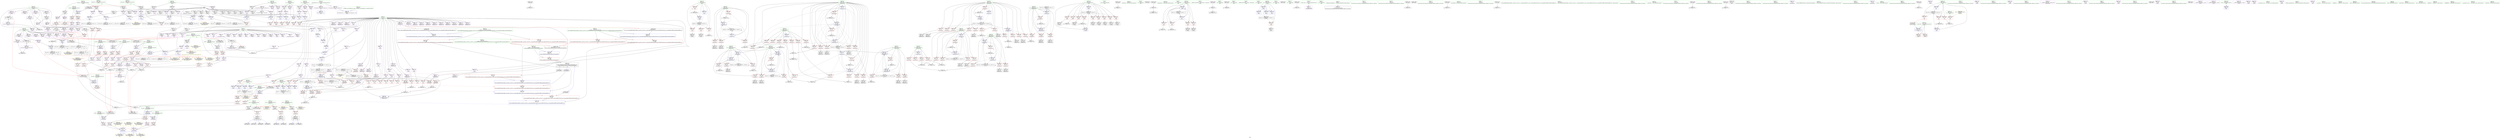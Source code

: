 digraph "SVFG" {
	label="SVFG";

	Node0x562f5ea00d80 [shape=record,color=grey,label="{NodeID: 0\nNullPtr}"];
	Node0x562f5ea00d80 -> Node0x562f5ea15580[style=solid];
	Node0x562f5ea00d80 -> Node0x562f5ea15680[style=solid];
	Node0x562f5ea00d80 -> Node0x562f5ea15750[style=solid];
	Node0x562f5ea00d80 -> Node0x562f5ea15820[style=solid];
	Node0x562f5ea00d80 -> Node0x562f5ea158f0[style=solid];
	Node0x562f5ea00d80 -> Node0x562f5ea159c0[style=solid];
	Node0x562f5ea00d80 -> Node0x562f5ea15a90[style=solid];
	Node0x562f5ea00d80 -> Node0x562f5ea15b60[style=solid];
	Node0x562f5ea00d80 -> Node0x562f5ea15c30[style=solid];
	Node0x562f5ea00d80 -> Node0x562f5ea1a260[style=solid];
	Node0x562f5ea00d80 -> Node0x562f5ea1a2f0[style=solid];
	Node0x562f5ea00d80 -> Node0x562f5ea1a3c0[style=solid];
	Node0x562f5ea00d80 -> Node0x562f5ea1a490[style=solid];
	Node0x562f5ea00d80 -> Node0x562f5ea1a560[style=solid];
	Node0x562f5ea00d80 -> Node0x562f5ea1a630[style=solid];
	Node0x562f5ea00d80 -> Node0x562f5ea1a700[style=solid];
	Node0x562f5ea00d80 -> Node0x562f5ea1a7d0[style=solid];
	Node0x562f5ea00d80 -> Node0x562f5ea33800[style=solid];
	Node0x562f5ea2a980 [shape=record,color=grey,label="{NodeID: 775\n790 = cmp(789, 277, )\n}"];
	Node0x562f5ea211a0 [shape=record,color=red,label="{NodeID: 443\n582\<--539\n\<--i\n_Z3runi\n}"];
	Node0x562f5ea211a0 -> Node0x562f5ea1ca20[style=solid];
	Node0x562f5ea24750 [shape=record,color=purple,label="{NodeID: 277\n208\<--207\narrayctor.next\<--arrayctor.cur\n_ZN1TC2Ev\n}"];
	Node0x562f5ea24750 -> Node0x562f5ea41430[style=solid];
	Node0x562f5ea24750 -> Node0x562f5ea2b700[style=solid];
	Node0x562f5ea15a90 [shape=record,color=black,label="{NodeID: 111\n705\<--3\n\<--dummyVal\n_Z3runi\n}"];
	Node0x562f5ea15a90 -> Node0x562f5ea369c0[style=solid];
	Node0x562f5ea3fdb0 [shape=record,color=black,label="{NodeID: 720\n623 = PHI(620, 624, )\n|{|<s1>17}}"];
	Node0x562f5ea3fdb0 -> Node0x562f5ea25ee0[style=solid];
	Node0x562f5ea3fdb0:s1 -> Node0x562f5eabb260[style=solid,color=red];
	Node0x562f5ea368f0 [shape=record,color=blue,label="{NodeID: 554\n701\<--702\n\<--\n_Z3runi\n}"];
	Node0x562f5ea368f0 -> Node0x562f5ea31f70[style=dashed];
	Node0x562f5ea1e4f0 [shape=record,color=red,label="{NodeID: 388\n403\<--224\n\<--c\n_Z9gaussjordv\n}"];
	Node0x562f5ea1e4f0 -> Node0x562f5ea44970[style=solid];
	Node0x562f5ea19aa0 [shape=record,color=purple,label="{NodeID: 222\n719\<--13\n\<--A\n_Z3runi\n}"];
	Node0x562f5ea19aa0 -> Node0x562f5ea36c30[style=solid];
	Node0x562f5ea16070 [shape=record,color=green,label="{NodeID: 56\n199\<--200\nthis.addr\<--this.addr_field_insensitive\n_ZN1TC2Ev\n}"];
	Node0x562f5ea16070 -> Node0x562f5ea28850[style=solid];
	Node0x562f5ea16070 -> Node0x562f5ea341f0[style=solid];
	Node0x562f5ea76140 [shape=record,color=black,label="{NodeID: 831\nMR_74V_2 = PHI(MR_74V_4, MR_74V_1, )\npts\{237 \}\n}"];
	Node0x562f5ea76140 -> Node0x562f5ea354a0[style=dashed];
	Node0x562f5ea33c40 [shape=record,color=blue,label="{NodeID: 499\n109\<--104\ny.addr\<--y\n_ZN1PC2Edd\n}"];
	Node0x562f5ea33c40 -> Node0x562f5ea278e0[style=dashed];
	Node0x562f5ea274d0 [shape=record,color=red,label="{NodeID: 333\n90\<--89\n\<--y\n_ZmiRK1PS1_\n}"];
	Node0x562f5ea274d0 -> Node0x562f5ea438f0[style=solid];
	Node0x562f5ea1cd60 [shape=record,color=black,label="{NodeID: 167\n634\<--633\nidxprom27\<--\n_Z3runi\n}"];
	Node0x562f5e9eeeb0 [shape=record,color=green,label="{NodeID: 1\n7\<--1\n__dso_handle\<--dummyObj\nGlob }"];
	Node0x562f5ea2ab00 [shape=record,color=grey,label="{NodeID: 776\n805 = cmp(804, 277, )\n}"];
	Node0x562f5ea21270 [shape=record,color=red,label="{NodeID: 444\n590\<--539\n\<--i\n_Z3runi\n}"];
	Node0x562f5ea21270 -> Node0x562f5ea1cbc0[style=solid];
	Node0x562f5ea24820 [shape=record,color=purple,label="{NodeID: 278\n612\<--543\narray.begin\<--x14\n_Z3runi\n}"];
	Node0x562f5ea24820 -> Node0x562f5ea40350[style=solid];
	Node0x562f5ea15b60 [shape=record,color=black,label="{NodeID: 112\n712\<--3\n\<--dummyVal\n_Z3runi\n}"];
	Node0x562f5ea15b60 -> Node0x562f5ea36a90[style=solid];
	Node0x562f5ea8d560 [shape=record,color=yellow,style=double,label="{NodeID: 1053\n78V_8 = CSCHI(MR_78V_7)\npts\{200000 \}\nCS[]|{|<s14>44}}"];
	Node0x562f5ea8d560 -> Node0x562f5ea322b0[style=dashed];
	Node0x562f5ea8d560 -> Node0x562f5ea32380[style=dashed];
	Node0x562f5ea8d560 -> Node0x562f5ea32450[style=dashed];
	Node0x562f5ea8d560 -> Node0x562f5ea32520[style=dashed];
	Node0x562f5ea8d560 -> Node0x562f5ea325f0[style=dashed];
	Node0x562f5ea8d560 -> Node0x562f5ea326c0[style=dashed];
	Node0x562f5ea8d560 -> Node0x562f5ea32790[style=dashed];
	Node0x562f5ea8d560 -> Node0x562f5ea32860[style=dashed];
	Node0x562f5ea8d560 -> Node0x562f5ea32930[style=dashed];
	Node0x562f5ea8d560 -> Node0x562f5ea32a00[style=dashed];
	Node0x562f5ea8d560 -> Node0x562f5ea32ad0[style=dashed];
	Node0x562f5ea8d560 -> Node0x562f5ea32ba0[style=dashed];
	Node0x562f5ea8d560 -> Node0x562f5ea32c70[style=dashed];
	Node0x562f5ea8d560 -> Node0x562f5ea32d40[style=dashed];
	Node0x562f5ea8d560:s14 -> Node0x562f5ea72040[style=dashed,color=blue];
	Node0x562f5ea818f0 [shape=record,color=yellow,style=double,label="{NodeID: 887\n30V_1 = ENCHI(MR_30V_0)\npts\{120000 5660000 \}\nFun[_ZplRK1PS1_]}"];
	Node0x562f5ea818f0 -> Node0x562f5ea27cf0[style=dashed];
	Node0x562f5ea40350 [shape=record,color=black,label="{NodeID: 721\n615 = PHI(612, 616, )\n|{|<s1>16}}"];
	Node0x562f5ea40350 -> Node0x562f5ea25e10[style=solid];
	Node0x562f5ea40350:s1 -> Node0x562f5eabb260[style=solid,color=red];
	Node0x562f5ea369c0 [shape=record,color=blue,label="{NodeID: 555\n704\<--705\n\<--\n_Z3runi\n}"];
	Node0x562f5ea369c0 -> Node0x562f5ea32040[style=dashed];
	Node0x562f5ea1e5c0 [shape=record,color=red,label="{NodeID: 389\n415\<--224\n\<--c\n_Z9gaussjordv\n}"];
	Node0x562f5ea1e5c0 -> Node0x562f5ea2ac80[style=solid];
	Node0x562f5ea19b70 [shape=record,color=purple,label="{NodeID: 223\n723\<--13\n\<--A\n_Z3runi\n}"];
	Node0x562f5ea19b70 -> Node0x562f5ea36d00[style=solid];
	Node0x562f5ea16140 [shape=record,color=green,label="{NodeID: 57\n210\<--211\n_ZN1PC2Ev\<--_ZN1PC2Ev_field_insensitive\n}"];
	Node0x562f5ea76640 [shape=record,color=black,label="{NodeID: 832\nMR_76V_2 = PHI(MR_76V_3, MR_76V_1, )\npts\{239 \}\n}"];
	Node0x562f5ea76640 -> Node0x562f5ea35570[style=dashed];
	Node0x562f5ea76640 -> Node0x562f5ea76640[style=dashed];
	Node0x562f5ea33d10 [shape=record,color=blue,label="{NodeID: 500\n115\<--116\nx2\<--\n_ZN1PC2Edd\n|{<s0>3|<s1>4|<s2>5}}"];
	Node0x562f5ea33d10:s0 -> Node0x562f5ea8ce80[style=dashed,color=blue];
	Node0x562f5ea33d10:s1 -> Node0x562f5ea8cfe0[style=dashed,color=blue];
	Node0x562f5ea33d10:s2 -> Node0x562f5ea8d140[style=dashed,color=blue];
	Node0x562f5ea275a0 [shape=record,color=red,label="{NodeID: 334\n93\<--92\n\<--y2\n_ZmiRK1PS1_\n}"];
	Node0x562f5ea275a0 -> Node0x562f5ea438f0[style=solid];
	Node0x562f5ea1ce30 [shape=record,color=black,label="{NodeID: 168\n639\<--638\nidxprom31\<--\n_Z3runi\n}"];
	Node0x562f5e9eddf0 [shape=record,color=green,label="{NodeID: 2\n21\<--1\n.str\<--dummyObj\nGlob }"];
	Node0x562f5ea2ac80 [shape=record,color=grey,label="{NodeID: 777\n417 = cmp(415, 416, )\n}"];
	Node0x562f5ea21340 [shape=record,color=red,label="{NodeID: 445\n608\<--539\n\<--i\n_Z3runi\n}"];
	Node0x562f5ea21340 -> Node0x562f5ea43170[style=solid];
	Node0x562f5ea248f0 [shape=record,color=purple,label="{NodeID: 279\n613\<--543\narrayctor.end\<--x14\n_Z3runi\n}"];
	Node0x562f5ea248f0 -> Node0x562f5ea2a680[style=solid];
	Node0x562f5ea15c30 [shape=record,color=black,label="{NodeID: 113\n715\<--3\n\<--dummyVal\n_Z3runi\n}"];
	Node0x562f5ea15c30 -> Node0x562f5ea36b60[style=solid];
	Node0x562f5eab4f90 [shape=record,color=black,label="{NodeID: 1054\n53 = PHI()\n}"];
	Node0x562f5ea81a00 [shape=record,color=yellow,style=double,label="{NodeID: 888\n32V_1 = ENCHI(MR_32V_0)\npts\{120001 5660001 \}\nFun[_ZplRK1PS1_]}"];
	Node0x562f5ea81a00 -> Node0x562f5ea27e90[style=dashed];
	Node0x562f5ea408f0 [shape=record,color=black,label="{NodeID: 722\n279 = PHI(257, 276, )\n}"];
	Node0x562f5ea36a90 [shape=record,color=blue,label="{NodeID: 556\n711\<--712\n\<--\n_Z3runi\n}"];
	Node0x562f5ea36a90 -> Node0x562f5ea32110[style=dashed];
	Node0x562f5ea1e690 [shape=record,color=red,label="{NodeID: 390\n422\<--224\n\<--c\n_Z9gaussjordv\n}"];
	Node0x562f5ea1e690 -> Node0x562f5ea1bd20[style=solid];
	Node0x562f5ea19c40 [shape=record,color=purple,label="{NodeID: 224\n727\<--13\n\<--A\n_Z3runi\n}"];
	Node0x562f5ea19c40 -> Node0x562f5ea36dd0[style=solid];
	Node0x562f5ea16240 [shape=record,color=green,label="{NodeID: 58\n215\<--216\n_Z9gaussjordv\<--_Z9gaussjordv_field_insensitive\n}"];
	Node0x562f5ea76b40 [shape=record,color=black,label="{NodeID: 833\nMR_78V_10 = PHI(MR_78V_11, MR_78V_2, )\npts\{200000 \}\n|{|<s3>23}}"];
	Node0x562f5ea76b40 -> Node0x562f5ea20640[style=dashed];
	Node0x562f5ea76b40 -> Node0x562f5ea76b40[style=dashed];
	Node0x562f5ea76b40 -> Node0x562f5ea79d40[style=dashed];
	Node0x562f5ea76b40:s3 -> Node0x562f5ea8d560[style=dashed,color=blue];
	Node0x562f5ea33de0 [shape=record,color=blue,label="{NodeID: 501\n118\<--119\ny3\<--\n_ZN1PC2Edd\n|{<s0>3|<s1>4|<s2>5}}"];
	Node0x562f5ea33de0:s0 -> Node0x562f5ea8ce80[style=dashed,color=blue];
	Node0x562f5ea33de0:s1 -> Node0x562f5ea8cfe0[style=dashed,color=blue];
	Node0x562f5ea33de0:s2 -> Node0x562f5ea8d140[style=dashed,color=blue];
	Node0x562f5ea27670 [shape=record,color=red,label="{NodeID: 335\n99\<--98\n\<--\n_ZmiRK1PS1_\n}"];
	Node0x562f5ea27670 -> Node0x562f5ea1aa70[style=solid];
	Node0x562f5ea1cf00 [shape=record,color=black,label="{NodeID: 169\n652\<--651\nidxprom36\<--\n_Z3runi\n}"];
	Node0x562f5e9ee4e0 [shape=record,color=green,label="{NodeID: 3\n23\<--1\n.str.2\<--dummyObj\nGlob }"];
	Node0x562f5ea2ae00 [shape=record,color=grey,label="{NodeID: 778\n326 = cmp(324, 325, )\n}"];
	Node0x562f5ea21410 [shape=record,color=red,label="{NodeID: 446\n579\<--541\n\<--j\n_Z3runi\n}"];
	Node0x562f5ea21410 -> Node0x562f5ea2ba00[style=solid];
	Node0x562f5ea249c0 [shape=record,color=purple,label="{NodeID: 280\n653\<--543\narrayidx37\<--x14\n_Z3runi\n}"];
	Node0x562f5ea249c0 -> Node0x562f5ea1cfd0[style=solid];
	Node0x562f5ea1a260 [shape=record,color=black,label="{NodeID: 114\n862\<--3\n\<--dummyVal\n_Z3runi\n}"];
	Node0x562f5ea1a260 -> Node0x562f5ea37ad0[style=solid];
	Node0x562f5eab4ec0 [shape=record,color=black,label="{NodeID: 1055\n273 = PHI()\n}"];
	Node0x562f5eab4ec0 -> Node0x562f5ea2b580[style=solid];
	Node0x562f5ea81b10 [shape=record,color=yellow,style=double,label="{NodeID: 889\n34V_1 = ENCHI(MR_34V_0)\npts\{1280000 1280001 \}\nFun[_ZplRK1PS1_]|{<s0>4|<s1>4}}"];
	Node0x562f5ea81b10:s0 -> Node0x562f5ea33d10[style=dashed,color=red];
	Node0x562f5ea81b10:s1 -> Node0x562f5ea33de0[style=dashed,color=red];
	Node0x562f5ea40e90 [shape=record,color=black,label="{NodeID: 723\n187 = PHI(185, 188, )\n|{|<s1>6}}"];
	Node0x562f5ea40e90 -> Node0x562f5ea24410[style=solid];
	Node0x562f5ea40e90:s1 -> Node0x562f5eabbf10[style=solid,color=red];
	Node0x562f5ea36b60 [shape=record,color=blue,label="{NodeID: 557\n714\<--715\n\<--\n_Z3runi\n}"];
	Node0x562f5ea36b60 -> Node0x562f5ea321e0[style=dashed];
	Node0x562f5ea1e760 [shape=record,color=red,label="{NodeID: 391\n431\<--224\n\<--c\n_Z9gaussjordv\n}"];
	Node0x562f5ea1e760 -> Node0x562f5ea426f0[style=solid];
	Node0x562f5ea19d10 [shape=record,color=purple,label="{NodeID: 225\n731\<--13\n\<--A\n_Z3runi\n}"];
	Node0x562f5ea19d10 -> Node0x562f5ea36ea0[style=solid];
	Node0x562f5ea16340 [shape=record,color=green,label="{NodeID: 59\n218\<--219\nR\<--R_field_insensitive\n_Z9gaussjordv\n}"];
	Node0x562f5ea16340 -> Node0x562f5ea28920[style=solid];
	Node0x562f5ea16340 -> Node0x562f5ea289f0[style=solid];
	Node0x562f5ea16340 -> Node0x562f5ea28ac0[style=solid];
	Node0x562f5ea16340 -> Node0x562f5ea28b90[style=solid];
	Node0x562f5ea16340 -> Node0x562f5ea342c0[style=solid];
	Node0x562f5ea33eb0 [shape=record,color=blue,label="{NodeID: 502\n129\<--125\na.addr\<--a\n_ZplRK1PS1_\n}"];
	Node0x562f5ea33eb0 -> Node0x562f5ea279b0[style=dashed];
	Node0x562f5ea33eb0 -> Node0x562f5ea27a80[style=dashed];
	Node0x562f5ea27740 [shape=record,color=red,label="{NodeID: 336\n114\<--105\nthis1\<--this.addr\n_ZN1PC2Edd\n}"];
	Node0x562f5ea27740 -> Node0x562f5ea23d90[style=solid];
	Node0x562f5ea27740 -> Node0x562f5ea23e60[style=solid];
	Node0x562f5ea1cfd0 [shape=record,color=black,label="{NodeID: 170\n654\<--653\n\<--arrayidx37\n_Z3runi\n}"];
	Node0x562f5ea1cfd0 -> Node0x562f5ea26150[style=solid];
	Node0x562f5ea1cfd0 -> Node0x562f5ea26220[style=solid];
	Node0x562f5e9ee570 [shape=record,color=green,label="{NodeID: 4\n25\<--1\n__PRETTY_FUNCTION__._Z9gaussjordv\<--dummyObj\nGlob }"];
	Node0x562f5ea2af80 [shape=record,color=grey,label="{NodeID: 779\n288 = cmp(286, 287, )\n}"];
	Node0x562f5ea214e0 [shape=record,color=red,label="{NodeID: 447\n586\<--541\n\<--j\n_Z3runi\n}"];
	Node0x562f5ea214e0 -> Node0x562f5ea1caf0[style=solid];
	Node0x562f5ea24a90 [shape=record,color=purple,label="{NodeID: 281\n662\<--543\narrayidx39\<--x14\n_Z3runi\n}"];
	Node0x562f5ea1a2f0 [shape=record,color=black,label="{NodeID: 115\n865\<--3\n\<--dummyVal\n_Z3runi\n}"];
	Node0x562f5ea1a2f0 -> Node0x562f5ea37ba0[style=solid];
	Node0x562f5eab8fe0 [shape=record,color=black,label="{NodeID: 1056\n426 = PHI()\n}"];
	Node0x562f5eab8fe0 -> Node0x562f5ea45cf0[style=solid];
	Node0x562f5ea81bf0 [shape=record,color=yellow,style=double,label="{NodeID: 890\n36V_1 = ENCHI(MR_36V_0)\npts\{5680000 5700000 \}\nFun[_ZplRK1PS1_]}"];
	Node0x562f5ea81bf0 -> Node0x562f5ea27dc0[style=dashed];
	Node0x562f5ea41430 [shape=record,color=black,label="{NodeID: 724\n207 = PHI(204, 208, )\n|{|<s1>7}}"];
	Node0x562f5ea41430 -> Node0x562f5ea24750[style=solid];
	Node0x562f5ea41430:s1 -> Node0x562f5eabb260[style=solid,color=red];
	Node0x562f5ea36c30 [shape=record,color=blue,label="{NodeID: 558\n719\<--718\n\<--\n_Z3runi\n}"];
	Node0x562f5ea36c30 -> Node0x562f5ea36d00[style=dashed];
	Node0x562f5ea1e830 [shape=record,color=red,label="{NodeID: 392\n435\<--224\n\<--c\n_Z9gaussjordv\n}"];
	Node0x562f5ea1e830 -> Node0x562f5ea456f0[style=solid];
	Node0x562f5ea19de0 [shape=record,color=purple,label="{NodeID: 226\n735\<--13\n\<--A\n_Z3runi\n}"];
	Node0x562f5ea19de0 -> Node0x562f5ea36f70[style=solid];
	Node0x562f5ea16410 [shape=record,color=green,label="{NodeID: 60\n220\<--221\nC\<--C_field_insensitive\n_Z9gaussjordv\n}"];
	Node0x562f5ea16410 -> Node0x562f5ea28c60[style=solid];
	Node0x562f5ea16410 -> Node0x562f5ea28d30[style=solid];
	Node0x562f5ea16410 -> Node0x562f5ea28e00[style=solid];
	Node0x562f5ea16410 -> Node0x562f5ea28ed0[style=solid];
	Node0x562f5ea16410 -> Node0x562f5ea28fa0[style=solid];
	Node0x562f5ea16410 -> Node0x562f5ea29070[style=solid];
	Node0x562f5ea16410 -> Node0x562f5ea29140[style=solid];
	Node0x562f5ea16410 -> Node0x562f5ea34390[style=solid];
	Node0x562f5ea33f80 [shape=record,color=blue,label="{NodeID: 503\n131\<--126\nb.addr\<--b\n_ZplRK1PS1_\n}"];
	Node0x562f5ea33f80 -> Node0x562f5ea27b50[style=dashed];
	Node0x562f5ea33f80 -> Node0x562f5ea27c20[style=dashed];
	Node0x562f5ea27810 [shape=record,color=red,label="{NodeID: 337\n116\<--107\n\<--x.addr\n_ZN1PC2Edd\n}"];
	Node0x562f5ea27810 -> Node0x562f5ea33d10[style=solid];
	Node0x562f5ea1d0a0 [shape=record,color=black,label="{NodeID: 171\n661\<--660\nidxprom38\<--\n_Z3runi\n}"];
	Node0x562f5e9ee600 [shape=record,color=green,label="{NodeID: 5\n27\<--1\n.str.3\<--dummyObj\nGlob }"];
	Node0x562f5ea2b100 [shape=record,color=grey,label="{NodeID: 780\n837 = cmp(836, 277, )\n}"];
	Node0x562f5ea215b0 [shape=record,color=red,label="{NodeID: 448\n594\<--541\n\<--j\n_Z3runi\n}"];
	Node0x562f5ea215b0 -> Node0x562f5ea1cc90[style=solid];
	Node0x562f5ea24b60 [shape=record,color=purple,label="{NodeID: 282\n663\<--543\ny40\<--x14\n_Z3runi\n}"];
	Node0x562f5ea24b60 -> Node0x562f5ea21f70[style=solid];
	Node0x562f5ea1a3c0 [shape=record,color=black,label="{NodeID: 116\n871\<--3\n\<--dummyVal\n_Z3runi\n}"];
	Node0x562f5ea1a3c0 -> Node0x562f5ea37c70[style=solid];
	Node0x562f5eab90e0 [shape=record,color=black,label="{NodeID: 1057\n859 = PHI(155, )\n}"];
	Node0x562f5ea81d00 [shape=record,color=yellow,style=double,label="{NodeID: 891\n38V_1 = ENCHI(MR_38V_0)\npts\{5680001 5700001 \}\nFun[_ZplRK1PS1_]}"];
	Node0x562f5ea81d00 -> Node0x562f5ea27f60[style=dashed];
	Node0x562f5ea419d0 [shape=record,color=black,label="{NodeID: 725\n256 = PHI(257, 254, )\n}"];
	Node0x562f5ea36d00 [shape=record,color=blue,label="{NodeID: 559\n723\<--722\n\<--\n_Z3runi\n}"];
	Node0x562f5ea36d00 -> Node0x562f5ea36dd0[style=dashed];
	Node0x562f5ea1e900 [shape=record,color=red,label="{NodeID: 393\n460\<--224\n\<--c\n_Z9gaussjordv\n}"];
	Node0x562f5ea1e900 -> Node0x562f5ea453f0[style=solid];
	Node0x562f5ea19eb0 [shape=record,color=purple,label="{NodeID: 227\n739\<--13\n\<--A\n_Z3runi\n}"];
	Node0x562f5ea19eb0 -> Node0x562f5ea37040[style=solid];
	Node0x562f5ea164e0 [shape=record,color=green,label="{NodeID: 61\n222\<--223\nr\<--r_field_insensitive\n_Z9gaussjordv\n}"];
	Node0x562f5ea164e0 -> Node0x562f5ea29210[style=solid];
	Node0x562f5ea164e0 -> Node0x562f5ea292e0[style=solid];
	Node0x562f5ea164e0 -> Node0x562f5ea293b0[style=solid];
	Node0x562f5ea164e0 -> Node0x562f5ea29480[style=solid];
	Node0x562f5ea164e0 -> Node0x562f5ea29550[style=solid];
	Node0x562f5ea164e0 -> Node0x562f5ea29620[style=solid];
	Node0x562f5ea164e0 -> Node0x562f5ea296f0[style=solid];
	Node0x562f5ea164e0 -> Node0x562f5ea297c0[style=solid];
	Node0x562f5ea164e0 -> Node0x562f5ea29890[style=solid];
	Node0x562f5ea164e0 -> Node0x562f5ea29960[style=solid];
	Node0x562f5ea164e0 -> Node0x562f5ea29a30[style=solid];
	Node0x562f5ea164e0 -> Node0x562f5ea29b00[style=solid];
	Node0x562f5ea164e0 -> Node0x562f5ea34460[style=solid];
	Node0x562f5ea164e0 -> Node0x562f5ea35090[style=solid];
	Node0x562f5ea164e0 -> Node0x562f5ea35230[style=solid];
	Node0x562f5ea34050 [shape=record,color=blue,label="{NodeID: 504\n160\<--156\na.addr\<--a\n_ZmlRKdRK1P\n}"];
	Node0x562f5ea34050 -> Node0x562f5ea28100[style=dashed];
	Node0x562f5ea34050 -> Node0x562f5ea281d0[style=dashed];
	Node0x562f5ea278e0 [shape=record,color=red,label="{NodeID: 338\n119\<--109\n\<--y.addr\n_ZN1PC2Edd\n}"];
	Node0x562f5ea278e0 -> Node0x562f5ea33de0[style=solid];
	Node0x562f5ea1d170 [shape=record,color=black,label="{NodeID: 172\n668\<--667\nidxprom41\<--\n_Z3runi\n}"];
	Node0x562f5e9ecbf0 [shape=record,color=green,label="{NodeID: 6\n29\<--1\n.str.4\<--dummyObj\nGlob }"];
	Node0x562f5ea2b280 [shape=record,color=grey,label="{NodeID: 781\n194 = cmp(188, 193, )\n}"];
	Node0x562f5ea21680 [shape=record,color=red,label="{NodeID: 449\n603\<--541\n\<--j\n_Z3runi\n}"];
	Node0x562f5ea21680 -> Node0x562f5ea42ff0[style=solid];
	Node0x562f5ea24c30 [shape=record,color=purple,label="{NodeID: 283\n674\<--543\narrayidx45\<--x14\n_Z3runi\n}"];
	Node0x562f5ea1a490 [shape=record,color=black,label="{NodeID: 117\n874\<--3\n\<--dummyVal\n_Z3runi\n}"];
	Node0x562f5ea1a490 -> Node0x562f5ea37d40[style=solid];
	Node0x562f5eab91e0 [shape=record,color=black,label="{NodeID: 1058\n868 = PHI(124, )\n}"];
	Node0x562f5ea41f70 [shape=record,color=grey,label="{NodeID: 726\n346 = Binary(345, 347, )\n}"];
	Node0x562f5ea41f70 -> Node0x562f5ea34bb0[style=solid];
	Node0x562f5ea36dd0 [shape=record,color=blue,label="{NodeID: 560\n727\<--726\n\<--\n_Z3runi\n}"];
	Node0x562f5ea36dd0 -> Node0x562f5ea36ea0[style=dashed];
	Node0x562f5ea1e9d0 [shape=record,color=red,label="{NodeID: 394\n466\<--224\n\<--c\n_Z9gaussjordv\n}"];
	Node0x562f5ea1e9d0 -> Node0x562f5ea1bec0[style=solid];
	Node0x562f5ea19f80 [shape=record,color=purple,label="{NodeID: 228\n744\<--13\n\<--A\n_Z3runi\n}"];
	Node0x562f5ea19f80 -> Node0x562f5ea322b0[style=solid];
	Node0x562f5ea165b0 [shape=record,color=green,label="{NodeID: 62\n224\<--225\nc\<--c_field_insensitive\n_Z9gaussjordv\n}"];
	Node0x562f5ea165b0 -> Node0x562f5ea29bd0[style=solid];
	Node0x562f5ea165b0 -> Node0x562f5ea29ca0[style=solid];
	Node0x562f5ea165b0 -> Node0x562f5ea29d70[style=solid];
	Node0x562f5ea165b0 -> Node0x562f5ea1e1b0[style=solid];
	Node0x562f5ea165b0 -> Node0x562f5ea1e280[style=solid];
	Node0x562f5ea165b0 -> Node0x562f5ea1e350[style=solid];
	Node0x562f5ea165b0 -> Node0x562f5ea1e420[style=solid];
	Node0x562f5ea165b0 -> Node0x562f5ea1e4f0[style=solid];
	Node0x562f5ea165b0 -> Node0x562f5ea1e5c0[style=solid];
	Node0x562f5ea165b0 -> Node0x562f5ea1e690[style=solid];
	Node0x562f5ea165b0 -> Node0x562f5ea1e760[style=solid];
	Node0x562f5ea165b0 -> Node0x562f5ea1e830[style=solid];
	Node0x562f5ea165b0 -> Node0x562f5ea1e900[style=solid];
	Node0x562f5ea165b0 -> Node0x562f5ea1e9d0[style=solid];
	Node0x562f5ea165b0 -> Node0x562f5ea34530[style=solid];
	Node0x562f5ea165b0 -> Node0x562f5ea347a0[style=solid];
	Node0x562f5ea165b0 -> Node0x562f5ea35160[style=solid];
	Node0x562f5ea165b0 -> Node0x562f5ea35300[style=solid];
	Node0x562f5ea165b0 -> Node0x562f5ea353d0[style=solid];
	Node0x562f5ea34120 [shape=record,color=blue,label="{NodeID: 505\n162\<--157\nb.addr\<--b\n_ZmlRKdRK1P\n}"];
	Node0x562f5ea34120 -> Node0x562f5ea282a0[style=dashed];
	Node0x562f5ea34120 -> Node0x562f5ea28370[style=dashed];
	Node0x562f5ea279b0 [shape=record,color=red,label="{NodeID: 339\n135\<--129\n\<--a.addr\n_ZplRK1PS1_\n}"];
	Node0x562f5ea279b0 -> Node0x562f5ea23f30[style=solid];
	Node0x562f5ea1d240 [shape=record,color=black,label="{NodeID: 173\n673\<--672\nidxprom44\<--\n_Z3runi\n}"];
	Node0x562f5e9ecc80 [shape=record,color=green,label="{NodeID: 7\n31\<--1\n__PRETTY_FUNCTION__._Z3runi\<--dummyObj\nGlob }"];
	Node0x562f5ea2b400 [shape=record,color=grey,label="{NodeID: 782\n364 = cmp(362, 363, )\n}"];
	Node0x562f5ea21750 [shape=record,color=red,label="{NodeID: 450\n630\<--547\n\<--i23\n_Z3runi\n}"];
	Node0x562f5ea21750 -> Node0x562f5ea2a080[style=solid];
	Node0x562f5ea24d00 [shape=record,color=purple,label="{NodeID: 284\n675\<--543\nx46\<--x14\n_Z3runi\n}"];
	Node0x562f5ea24d00 -> Node0x562f5ea22040[style=solid];
	Node0x562f5ea1a560 [shape=record,color=black,label="{NodeID: 118\n880\<--3\n\<--dummyVal\n_Z3runi\n}"];
	Node0x562f5ea1a560 -> Node0x562f5ea37e10[style=solid];
	Node0x562f5eab92e0 [shape=record,color=black,label="{NodeID: 1059\n877 = PHI(155, )\n}"];
	Node0x562f5ea420f0 [shape=record,color=grey,label="{NodeID: 727\n351 = Binary(350, 283, )\n}"];
	Node0x562f5ea420f0 -> Node0x562f5ea34c80[style=solid];
	Node0x562f5ea36ea0 [shape=record,color=blue,label="{NodeID: 561\n731\<--730\n\<--\n_Z3runi\n}"];
	Node0x562f5ea36ea0 -> Node0x562f5ea36f70[style=dashed];
	Node0x562f5ea1eaa0 [shape=record,color=red,label="{NodeID: 395\n262\<--226\n\<--rr\n_Z9gaussjordv\n}"];
	Node0x562f5ea1eaa0 -> Node0x562f5ea2a380[style=solid];
	Node0x562f5ea1a050 [shape=record,color=purple,label="{NodeID: 229\n749\<--13\n\<--A\n_Z3runi\n}"];
	Node0x562f5ea1a050 -> Node0x562f5ea32380[style=solid];
	Node0x562f5ea16680 [shape=record,color=green,label="{NodeID: 63\n226\<--227\nrr\<--rr_field_insensitive\n_Z9gaussjordv\n}"];
	Node0x562f5ea16680 -> Node0x562f5ea1eaa0[style=solid];
	Node0x562f5ea16680 -> Node0x562f5ea1eb70[style=solid];
	Node0x562f5ea16680 -> Node0x562f5ea1ec40[style=solid];
	Node0x562f5ea16680 -> Node0x562f5ea1ed10[style=solid];
	Node0x562f5ea16680 -> Node0x562f5ea1ede0[style=solid];
	Node0x562f5ea16680 -> Node0x562f5ea34600[style=solid];
	Node0x562f5ea16680 -> Node0x562f5ea346d0[style=solid];
	Node0x562f5ea341f0 [shape=record,color=blue,label="{NodeID: 506\n199\<--198\nthis.addr\<--this\n_ZN1TC2Ev\n}"];
	Node0x562f5ea341f0 -> Node0x562f5ea28850[style=dashed];
	Node0x562f5ea27a80 [shape=record,color=red,label="{NodeID: 340\n142\<--129\n\<--a.addr\n_ZplRK1PS1_\n}"];
	Node0x562f5ea27a80 -> Node0x562f5ea240d0[style=solid];
	Node0x562f5ea1d310 [shape=record,color=black,label="{NodeID: 174\n678\<--677\nidxprom47\<--\n_Z3runi\n}"];
	Node0x562f5e9ecd10 [shape=record,color=green,label="{NodeID: 8\n33\<--1\n.str.5\<--dummyObj\nGlob }"];
	Node0x562f5ea2b580 [shape=record,color=grey,label="{NodeID: 783\n276 = cmp(273, 277, )\n}"];
	Node0x562f5ea2b580 -> Node0x562f5ea408f0[style=solid];
	Node0x562f5ea21820 [shape=record,color=red,label="{NodeID: 451\n633\<--547\n\<--i23\n_Z3runi\n}"];
	Node0x562f5ea21820 -> Node0x562f5ea1cd60[style=solid];
	Node0x562f5ea24dd0 [shape=record,color=purple,label="{NodeID: 285\n687\<--543\narrayidx53\<--x14\n_Z3runi\n|{<s0>20}}"];
	Node0x562f5ea24dd0:s0 -> Node0x562f5eababc0[style=solid,color=red];
	Node0x562f5ea1a630 [shape=record,color=black,label="{NodeID: 119\n883\<--3\n\<--dummyVal\n_Z3runi\n}"];
	Node0x562f5ea1a630 -> Node0x562f5ea37ee0[style=solid];
	Node0x562f5eab9420 [shape=record,color=black,label="{NodeID: 1060\n885 = PHI(124, )\n}"];
	Node0x562f5ea42270 [shape=record,color=grey,label="{NodeID: 728\n665 = Binary(666, 664, )\n}"];
	Node0x562f5ea42270 -> Node0x562f5ea364e0[style=solid];
	Node0x562f5ea36f70 [shape=record,color=blue,label="{NodeID: 562\n735\<--734\n\<--\n_Z3runi\n}"];
	Node0x562f5ea36f70 -> Node0x562f5ea37040[style=dashed];
	Node0x562f5ea1eb70 [shape=record,color=red,label="{NodeID: 396\n266\<--226\n\<--rr\n_Z9gaussjordv\n}"];
	Node0x562f5ea1eb70 -> Node0x562f5ea1af50[style=solid];
	Node0x562f5ea1a120 [shape=record,color=purple,label="{NodeID: 230\n754\<--13\n\<--A\n_Z3runi\n}"];
	Node0x562f5ea1a120 -> Node0x562f5ea32450[style=solid];
	Node0x562f5ea16750 [shape=record,color=green,label="{NodeID: 64\n228\<--229\nj\<--j_field_insensitive\n_Z9gaussjordv\n}"];
	Node0x562f5ea16750 -> Node0x562f5ea1eeb0[style=solid];
	Node0x562f5ea16750 -> Node0x562f5ea1ef80[style=solid];
	Node0x562f5ea16750 -> Node0x562f5ea1f050[style=solid];
	Node0x562f5ea16750 -> Node0x562f5ea1f120[style=solid];
	Node0x562f5ea16750 -> Node0x562f5ea34870[style=solid];
	Node0x562f5ea16750 -> Node0x562f5ea34940[style=solid];
	Node0x562f5ea342c0 [shape=record,color=blue,label="{NodeID: 507\n218\<--241\nR\<--\n_Z9gaussjordv\n}"];
	Node0x562f5ea342c0 -> Node0x562f5ea28920[style=dashed];
	Node0x562f5ea342c0 -> Node0x562f5ea289f0[style=dashed];
	Node0x562f5ea342c0 -> Node0x562f5ea28ac0[style=dashed];
	Node0x562f5ea342c0 -> Node0x562f5ea28b90[style=dashed];
	Node0x562f5ea27b50 [shape=record,color=red,label="{NodeID: 341\n138\<--131\n\<--b.addr\n_ZplRK1PS1_\n}"];
	Node0x562f5ea27b50 -> Node0x562f5ea24000[style=solid];
	Node0x562f5ea1d3e0 [shape=record,color=black,label="{NodeID: 175\n856\<--855\ntobool\<--\n_Z3runi\n}"];
	Node0x562f5e9ecda0 [shape=record,color=green,label="{NodeID: 9\n35\<--1\n.str.6\<--dummyObj\nGlob }"];
	Node0x562f5ea2b700 [shape=record,color=grey,label="{NodeID: 784\n212 = cmp(208, 205, )\n}"];
	Node0x562f5ea218f0 [shape=record,color=red,label="{NodeID: 452\n638\<--547\n\<--i23\n_Z3runi\n}"];
	Node0x562f5ea218f0 -> Node0x562f5ea1ce30[style=solid];
	Node0x562f5ea24ea0 [shape=record,color=purple,label="{NodeID: 286\n688\<--543\narrayidx54\<--x14\n_Z3runi\n|{<s0>20}}"];
	Node0x562f5ea24ea0:s0 -> Node0x562f5eabb060[style=solid,color=red];
	Node0x562f5ea1a700 [shape=record,color=black,label="{NodeID: 120\n888\<--3\n\<--dummyVal\n_Z3runi\n}"];
	Node0x562f5ea1a700 -> Node0x562f5ea37fb0[style=solid];
	Node0x562f5eab9560 [shape=record,color=black,label="{NodeID: 1061\n938 = PHI()\n}"];
	Node0x562f5ea423f0 [shape=record,color=grey,label="{NodeID: 729\n684 = Binary(683, 283, )\n}"];
	Node0x562f5ea423f0 -> Node0x562f5ea36680[style=solid];
	Node0x562f5ea37040 [shape=record,color=blue,label="{NodeID: 563\n739\<--738\n\<--\n_Z3runi\n|{<s0>23}}"];
	Node0x562f5ea37040:s0 -> Node0x562f5ea70c40[style=dashed,color=red];
	Node0x562f5ea1ec40 [shape=record,color=red,label="{NodeID: 397\n281\<--226\n\<--rr\n_Z9gaussjordv\n}"];
	Node0x562f5ea1ec40 -> Node0x562f5ea444f0[style=solid];
	Node0x562f5ea221d0 [shape=record,color=purple,label="{NodeID: 231\n759\<--13\n\<--A\n_Z3runi\n}"];
	Node0x562f5ea221d0 -> Node0x562f5ea32520[style=solid];
	Node0x562f5ea16820 [shape=record,color=green,label="{NodeID: 65\n230\<--231\nj22\<--j22_field_insensitive\n_Z9gaussjordv\n}"];
	Node0x562f5ea16820 -> Node0x562f5ea1f1f0[style=solid];
	Node0x562f5ea16820 -> Node0x562f5ea1f2c0[style=solid];
	Node0x562f5ea16820 -> Node0x562f5ea1f390[style=solid];
	Node0x562f5ea16820 -> Node0x562f5ea34a10[style=solid];
	Node0x562f5ea16820 -> Node0x562f5ea34bb0[style=solid];
	Node0x562f5ea34390 [shape=record,color=blue,label="{NodeID: 508\n220\<--243\nC\<--\n_Z9gaussjordv\n}"];
	Node0x562f5ea34390 -> Node0x562f5ea28c60[style=dashed];
	Node0x562f5ea34390 -> Node0x562f5ea28d30[style=dashed];
	Node0x562f5ea34390 -> Node0x562f5ea28e00[style=dashed];
	Node0x562f5ea34390 -> Node0x562f5ea28ed0[style=dashed];
	Node0x562f5ea34390 -> Node0x562f5ea28fa0[style=dashed];
	Node0x562f5ea34390 -> Node0x562f5ea29070[style=dashed];
	Node0x562f5ea34390 -> Node0x562f5ea29140[style=dashed];
	Node0x562f5ea27c20 [shape=record,color=red,label="{NodeID: 342\n145\<--131\n\<--b.addr\n_ZplRK1PS1_\n}"];
	Node0x562f5ea27c20 -> Node0x562f5ea241a0[style=solid];
	Node0x562f5ea1d4b0 [shape=record,color=black,label="{NodeID: 176\n953\<--958\n_ZSt4moveIRdEONSt16remove_referenceIT_E4typeEOS2__ret\<--\n_ZSt4moveIRdEONSt16remove_referenceIT_E4typeEOS2_\n|{<s0>12|<s1>13|<s2>14}}"];
	Node0x562f5ea1d4b0:s0 -> Node0x562f5eab9630[style=solid,color=blue];
	Node0x562f5ea1d4b0:s1 -> Node0x562f5eab9830[style=solid,color=blue];
	Node0x562f5ea1d4b0:s2 -> Node0x562f5eab9970[style=solid,color=blue];
	Node0x562f5ea00750 [shape=record,color=green,label="{NodeID: 10\n37\<--1\n.str.7\<--dummyObj\nGlob }"];
	Node0x562f5ea2b880 [shape=record,color=grey,label="{NodeID: 785\n747 = cmp(746, 277, )\n}"];
	Node0x562f5ea219c0 [shape=record,color=red,label="{NodeID: 453\n651\<--547\n\<--i23\n_Z3runi\n}"];
	Node0x562f5ea219c0 -> Node0x562f5ea1cf00[style=solid];
	Node0x562f5ea24f70 [shape=record,color=purple,label="{NodeID: 287\n858\<--543\narrayidx103\<--x14\n_Z3runi\n|{<s0>37}}"];
	Node0x562f5ea24f70:s0 -> Node0x562f5eabb540[style=solid,color=red];
	Node0x562f5ea1a7d0 [shape=record,color=black,label="{NodeID: 121\n891\<--3\n\<--dummyVal\n_Z3runi\n}"];
	Node0x562f5ea1a7d0 -> Node0x562f5ea38080[style=solid];
	Node0x562f5eab9630 [shape=record,color=black,label="{NodeID: 1062\n513 = PHI(953, )\n}"];
	Node0x562f5eab9630 -> Node0x562f5ea20cc0[style=solid];
	Node0x562f5ea42570 [shape=record,color=grey,label="{NodeID: 730\n342 = Binary(341, 334, )\n}"];
	Node0x562f5ea42570 -> Node0x562f5ea34ae0[style=solid];
	Node0x562f5ea37110 [shape=record,color=blue,label="{NodeID: 564\n561\<--743\nok\<--\n_Z3runi\n}"];
	Node0x562f5ea37110 -> Node0x562f5ea371e0[style=dashed];
	Node0x562f5ea37110 -> Node0x562f5ea37450[style=dashed];
	Node0x562f5ea37110 -> Node0x562f5ea376c0[style=dashed];
	Node0x562f5ea37110 -> Node0x562f5ea7ac40[style=dashed];
	Node0x562f5ea1ed10 [shape=record,color=red,label="{NodeID: 398\n286\<--226\n\<--rr\n_Z9gaussjordv\n}"];
	Node0x562f5ea1ed10 -> Node0x562f5ea2af80[style=solid];
	Node0x562f5ea22260 [shape=record,color=purple,label="{NodeID: 232\n772\<--13\n\<--A\n_Z3runi\n}"];
	Node0x562f5ea22260 -> Node0x562f5ea325f0[style=solid];
	Node0x562f5ea168f0 [shape=record,color=green,label="{NodeID: 66\n232\<--233\ni\<--i_field_insensitive\n_Z9gaussjordv\n}"];
	Node0x562f5ea168f0 -> Node0x562f5ea1f460[style=solid];
	Node0x562f5ea168f0 -> Node0x562f5ea1f530[style=solid];
	Node0x562f5ea168f0 -> Node0x562f5ea1f600[style=solid];
	Node0x562f5ea168f0 -> Node0x562f5ea1f6d0[style=solid];
	Node0x562f5ea168f0 -> Node0x562f5ea34c80[style=solid];
	Node0x562f5ea168f0 -> Node0x562f5ea34fc0[style=solid];
	Node0x562f5ea34460 [shape=record,color=blue,label="{NodeID: 509\n222\<--245\nr\<--\n_Z9gaussjordv\n}"];
	Node0x562f5ea34460 -> Node0x562f5ea6e940[style=dashed];
	Node0x562f5ea27cf0 [shape=record,color=red,label="{NodeID: 343\n137\<--136\n\<--x\n_ZplRK1PS1_\n}"];
	Node0x562f5ea27cf0 -> Node0x562f5ea43770[style=solid];
	Node0x562f5ea1d580 [shape=record,color=purple,label="{NodeID: 177\n52\<--4\n\<--_ZStL8__ioinit\n__cxx_global_var_init\n}"];
	Node0x562f5ea007e0 [shape=record,color=green,label="{NodeID: 11\n39\<--1\n.str.8\<--dummyObj\nGlob }"];
	Node0x562f5ea2ba00 [shape=record,color=grey,label="{NodeID: 786\n580 = cmp(579, 243, )\n}"];
	Node0x562f5ea21a90 [shape=record,color=red,label="{NodeID: 454\n660\<--547\n\<--i23\n_Z3runi\n}"];
	Node0x562f5ea21a90 -> Node0x562f5ea1d0a0[style=solid];
	Node0x562f5ea25040 [shape=record,color=purple,label="{NodeID: 288\n620\<--545\narray.begin16\<--y15\n_Z3runi\n}"];
	Node0x562f5ea25040 -> Node0x562f5ea3fdb0[style=solid];
	Node0x562f5ea1a8a0 [shape=record,color=black,label="{NodeID: 122\n54\<--55\n\<--_ZNSt8ios_base4InitD1Ev\nCan only get source location for instruction, argument, global var or function.}"];
	Node0x562f5eab9830 [shape=record,color=black,label="{NodeID: 1063\n519 = PHI(953, )\n}"];
	Node0x562f5eab9830 -> Node0x562f5ea20d90[style=solid];
	Node0x562f5ea426f0 [shape=record,color=grey,label="{NodeID: 731\n432 = Binary(431, 283, )\n}"];
	Node0x562f5ea426f0 -> Node0x562f5ea353d0[style=solid];
	Node0x562f5ea371e0 [shape=record,color=blue,label="{NodeID: 565\n561\<--765\nok\<--\n_Z3runi\n}"];
	Node0x562f5ea371e0 -> Node0x562f5ea7ac40[style=dashed];
	Node0x562f5ea1ede0 [shape=record,color=red,label="{NodeID: 399\n306\<--226\n\<--rr\n_Z9gaussjordv\n}"];
	Node0x562f5ea1ede0 -> Node0x562f5ea1b290[style=solid];
	Node0x562f5ea22330 [shape=record,color=purple,label="{NodeID: 233\n787\<--13\n\<--A\n_Z3runi\n}"];
	Node0x562f5ea22330 -> Node0x562f5ea326c0[style=solid];
	Node0x562f5ea169c0 [shape=record,color=green,label="{NodeID: 67\n234\<--235\nj39\<--j39_field_insensitive\n_Z9gaussjordv\n}"];
	Node0x562f5ea169c0 -> Node0x562f5ea1f7a0[style=solid];
	Node0x562f5ea169c0 -> Node0x562f5ea1f870[style=solid];
	Node0x562f5ea169c0 -> Node0x562f5ea1f940[style=solid];
	Node0x562f5ea169c0 -> Node0x562f5ea1fa10[style=solid];
	Node0x562f5ea169c0 -> Node0x562f5ea34d50[style=solid];
	Node0x562f5ea169c0 -> Node0x562f5ea34ef0[style=solid];
	Node0x562f5ea34530 [shape=record,color=blue,label="{NodeID: 510\n224\<--245\nc\<--\n_Z9gaussjordv\n}"];
	Node0x562f5ea34530 -> Node0x562f5ea29bd0[style=dashed];
	Node0x562f5ea34530 -> Node0x562f5ea29ca0[style=dashed];
	Node0x562f5ea34530 -> Node0x562f5ea29d70[style=dashed];
	Node0x562f5ea34530 -> Node0x562f5ea1e1b0[style=dashed];
	Node0x562f5ea34530 -> Node0x562f5ea1e280[style=dashed];
	Node0x562f5ea34530 -> Node0x562f5ea1e350[style=dashed];
	Node0x562f5ea34530 -> Node0x562f5ea1e420[style=dashed];
	Node0x562f5ea34530 -> Node0x562f5ea1e4f0[style=dashed];
	Node0x562f5ea34530 -> Node0x562f5ea347a0[style=dashed];
	Node0x562f5ea34530 -> Node0x562f5ea35160[style=dashed];
	Node0x562f5ea34530 -> Node0x562f5ea75c40[style=dashed];
	Node0x562f5ea27dc0 [shape=record,color=red,label="{NodeID: 344\n140\<--139\n\<--x1\n_ZplRK1PS1_\n}"];
	Node0x562f5ea27dc0 -> Node0x562f5ea43770[style=solid];
	Node0x562f5ea1d650 [shape=record,color=purple,label="{NodeID: 178\n185\<--8\n\<--t\n__cxx_global_var_init.1\n}"];
	Node0x562f5ea1d650 -> Node0x562f5ea40e90[style=solid];
	Node0x562f5ea008b0 [shape=record,color=green,label="{NodeID: 12\n42\<--1\n\<--dummyObj\nCan only get source location for instruction, argument, global var or function.}"];
	Node0x562f5ea2bb80 [shape=record,color=grey,label="{NodeID: 787\n575 = cmp(574, 241, )\n}"];
	Node0x562f5ea21b60 [shape=record,color=red,label="{NodeID: 455\n667\<--547\n\<--i23\n_Z3runi\n}"];
	Node0x562f5ea21b60 -> Node0x562f5ea1d170[style=solid];
	Node0x562f5ea25110 [shape=record,color=purple,label="{NodeID: 289\n621\<--545\narrayctor.end17\<--y15\n_Z3runi\n}"];
	Node0x562f5ea25110 -> Node0x562f5ea29f00[style=solid];
	Node0x562f5ea1a9a0 [shape=record,color=black,label="{NodeID: 123\n98\<--73\n\<--retval\n_ZmiRK1PS1_\n}"];
	Node0x562f5ea1a9a0 -> Node0x562f5ea27670[style=solid];
	Node0x562f5eab9970 [shape=record,color=black,label="{NodeID: 1064\n523 = PHI(953, )\n}"];
	Node0x562f5eab9970 -> Node0x562f5ea20e60[style=solid];
	Node0x562f5ea42870 [shape=record,color=grey,label="{NodeID: 732\n494 = Binary(493, 283, )\n}"];
	Node0x562f5ea42870 -> Node0x562f5ea357e0[style=solid];
	Node0x562f5ea372b0 [shape=record,color=blue,label="{NodeID: 566\n557\<--768\nxx\<--\n_Z3runi\n}"];
	Node0x562f5ea372b0 -> Node0x562f5ea7a240[style=dashed];
	Node0x562f5ea1eeb0 [shape=record,color=red,label="{NodeID: 400\n296\<--228\n\<--j\n_Z9gaussjordv\n}"];
	Node0x562f5ea1eeb0 -> Node0x562f5ea45570[style=solid];
	Node0x562f5ea22400 [shape=record,color=purple,label="{NodeID: 234\n795\<--13\n\<--A\n_Z3runi\n}"];
	Node0x562f5ea22400 -> Node0x562f5ea32790[style=solid];
	Node0x562f5ea16a90 [shape=record,color=green,label="{NodeID: 68\n236\<--237\ni83\<--i83_field_insensitive\n_Z9gaussjordv\n}"];
	Node0x562f5ea16a90 -> Node0x562f5ea1fae0[style=solid];
	Node0x562f5ea16a90 -> Node0x562f5ea1fbb0[style=solid];
	Node0x562f5ea16a90 -> Node0x562f5ea1fc80[style=solid];
	Node0x562f5ea16a90 -> Node0x562f5ea1fd50[style=solid];
	Node0x562f5ea16a90 -> Node0x562f5ea354a0[style=solid];
	Node0x562f5ea16a90 -> Node0x562f5ea357e0[style=solid];
	Node0x562f5ea79d40 [shape=record,color=black,label="{NodeID: 843\nMR_78V_12 = PHI(MR_78V_13, MR_78V_11, )\npts\{200000 \}\n}"];
	Node0x562f5ea79d40 -> Node0x562f5ea20710[style=dashed];
	Node0x562f5ea79d40 -> Node0x562f5ea207e0[style=dashed];
	Node0x562f5ea79d40 -> Node0x562f5ea208b0[style=dashed];
	Node0x562f5ea79d40 -> Node0x562f5ea35640[style=dashed];
	Node0x562f5ea79d40 -> Node0x562f5ea76b40[style=dashed];
	Node0x562f5ea79d40 -> Node0x562f5ea79d40[style=dashed];
	Node0x562f5ea34600 [shape=record,color=blue,label="{NodeID: 511\n226\<--259\nrr\<--\n_Z9gaussjordv\n}"];
	Node0x562f5ea34600 -> Node0x562f5ea1eaa0[style=dashed];
	Node0x562f5ea34600 -> Node0x562f5ea1eb70[style=dashed];
	Node0x562f5ea34600 -> Node0x562f5ea1ec40[style=dashed];
	Node0x562f5ea34600 -> Node0x562f5ea1ed10[style=dashed];
	Node0x562f5ea34600 -> Node0x562f5ea1ede0[style=dashed];
	Node0x562f5ea34600 -> Node0x562f5ea346d0[style=dashed];
	Node0x562f5ea34600 -> Node0x562f5ea6f340[style=dashed];
	Node0x562f5ea27e90 [shape=record,color=red,label="{NodeID: 345\n144\<--143\n\<--y\n_ZplRK1PS1_\n}"];
	Node0x562f5ea27e90 -> Node0x562f5ea435f0[style=solid];
	Node0x562f5ea1d720 [shape=record,color=purple,label="{NodeID: 179\n192\<--8\n\<--t\n__cxx_global_var_init.1\n}"];
	Node0x562f5ea00980 [shape=record,color=green,label="{NodeID: 13\n241\<--1\n\<--dummyObj\nCan only get source location for instruction, argument, global var or function.}"];
	Node0x562f5ea2bd00 [shape=record,color=grey,label="{NodeID: 788\n757 = cmp(756, 277, )\n}"];
	Node0x562f5ea21c30 [shape=record,color=red,label="{NodeID: 456\n672\<--547\n\<--i23\n_Z3runi\n}"];
	Node0x562f5ea21c30 -> Node0x562f5ea1d240[style=solid];
	Node0x562f5ea251e0 [shape=record,color=purple,label="{NodeID: 290\n669\<--545\narrayidx42\<--y15\n_Z3runi\n}"];
	Node0x562f5ea1aa70 [shape=record,color=black,label="{NodeID: 124\n70\<--99\n_ZmiRK1PS1__ret\<--\n_ZmiRK1PS1_\n|{<s0>18|<s1>20|<s2>21|<s3>22}}"];
	Node0x562f5ea1aa70:s0 -> Node0x562f5eab9b80[style=solid,color=blue];
	Node0x562f5ea1aa70:s1 -> Node0x562f5eab9c90[style=solid,color=blue];
	Node0x562f5ea1aa70:s2 -> Node0x562f5eab9da0[style=solid,color=blue];
	Node0x562f5ea1aa70:s3 -> Node0x562f5eab9ee0[style=solid,color=blue];
	Node0x562f5eab9ab0 [shape=record,color=black,label="{NodeID: 1065\n599 = PHI()\n}"];
	Node0x562f5ea429f0 [shape=record,color=grey,label="{NodeID: 733\n456 = Binary(455, 283, )\n}"];
	Node0x562f5ea429f0 -> Node0x562f5ea35570[style=solid];
	Node0x562f5ea37380 [shape=record,color=blue,label="{NodeID: 567\n559\<--768\nyy\<--\n_Z3runi\n}"];
	Node0x562f5ea37380 -> Node0x562f5ea7a740[style=dashed];
	Node0x562f5ea1ef80 [shape=record,color=red,label="{NodeID: 401\n303\<--228\n\<--j\n_Z9gaussjordv\n}"];
	Node0x562f5ea1ef80 -> Node0x562f5ea1b1c0[style=solid];
	Node0x562f5ea224d0 [shape=record,color=purple,label="{NodeID: 235\n801\<--13\n\<--A\n_Z3runi\n}"];
	Node0x562f5ea224d0 -> Node0x562f5ea32860[style=solid];
	Node0x562f5ea16b60 [shape=record,color=green,label="{NodeID: 69\n238\<--239\nj87\<--j87_field_insensitive\n_Z9gaussjordv\n}"];
	Node0x562f5ea16b60 -> Node0x562f5ea1fe20[style=solid];
	Node0x562f5ea16b60 -> Node0x562f5ea1fef0[style=solid];
	Node0x562f5ea16b60 -> Node0x562f5ea1ffc0[style=solid];
	Node0x562f5ea16b60 -> Node0x562f5ea20090[style=solid];
	Node0x562f5ea16b60 -> Node0x562f5ea35570[style=solid];
	Node0x562f5ea16b60 -> Node0x562f5ea35710[style=solid];
	Node0x562f5ea7a240 [shape=record,color=black,label="{NodeID: 844\nMR_95V_7 = PHI(MR_95V_10, MR_95V_4, )\npts\{558 \}\n|{<s0>37}}"];
	Node0x562f5ea7a240:s0 -> Node0x562f5ea80e90[style=dashed,color=red];
	Node0x562f5ea346d0 [shape=record,color=blue,label="{NodeID: 512\n226\<--282\nrr\<--inc\n_Z9gaussjordv\n}"];
	Node0x562f5ea346d0 -> Node0x562f5ea1eaa0[style=dashed];
	Node0x562f5ea346d0 -> Node0x562f5ea1eb70[style=dashed];
	Node0x562f5ea346d0 -> Node0x562f5ea1ec40[style=dashed];
	Node0x562f5ea346d0 -> Node0x562f5ea1ed10[style=dashed];
	Node0x562f5ea346d0 -> Node0x562f5ea1ede0[style=dashed];
	Node0x562f5ea346d0 -> Node0x562f5ea346d0[style=dashed];
	Node0x562f5ea346d0 -> Node0x562f5ea6f340[style=dashed];
	Node0x562f5ea27f60 [shape=record,color=red,label="{NodeID: 346\n147\<--146\n\<--y2\n_ZplRK1PS1_\n}"];
	Node0x562f5ea27f60 -> Node0x562f5ea435f0[style=solid];
	Node0x562f5ea1d7f0 [shape=record,color=purple,label="{NodeID: 180\n193\<--8\n\<--t\n__cxx_global_var_init.1\n}"];
	Node0x562f5ea1d7f0 -> Node0x562f5ea2b280[style=solid];
	Node0x562f5e9ec100 [shape=record,color=green,label="{NodeID: 14\n243\<--1\n\<--dummyObj\nCan only get source location for instruction, argument, global var or function.}"];
	Node0x562f5ea2be80 [shape=record,color=grey,label="{NodeID: 789\n762 = cmp(761, 277, )\n}"];
	Node0x562f5ea21d00 [shape=record,color=red,label="{NodeID: 457\n677\<--547\n\<--i23\n_Z3runi\n}"];
	Node0x562f5ea21d00 -> Node0x562f5ea1d310[style=solid];
	Node0x562f5ea252b0 [shape=record,color=purple,label="{NodeID: 291\n670\<--545\nx43\<--y15\n_Z3runi\n}"];
	Node0x562f5ea252b0 -> Node0x562f5ea364e0[style=solid];
	Node0x562f5ea1ab40 [shape=record,color=black,label="{NodeID: 125\n150\<--127\n\<--retval\n_ZplRK1PS1_\n}"];
	Node0x562f5ea1ab40 -> Node0x562f5ea28030[style=solid];
	Node0x562f5eab9b80 [shape=record,color=black,label="{NodeID: 1066\n643 = PHI(70, )\n}"];
	Node0x562f5ea42b70 [shape=record,color=grey,label="{NodeID: 734\n485 = Binary(484, 477, )\n}"];
	Node0x562f5ea42b70 -> Node0x562f5ea35640[style=solid];
	Node0x562f5ea37450 [shape=record,color=blue,label="{NodeID: 568\n561\<--765\nok\<--\n_Z3runi\n}"];
	Node0x562f5ea37450 -> Node0x562f5ea7ac40[style=dashed];
	Node0x562f5ea1f050 [shape=record,color=red,label="{NodeID: 402\n309\<--228\n\<--j\n_Z9gaussjordv\n}"];
	Node0x562f5ea1f050 -> Node0x562f5ea1b360[style=solid];
	Node0x562f5ea225a0 [shape=record,color=purple,label="{NodeID: 236\n815\<--13\n\<--A\n_Z3runi\n}"];
	Node0x562f5ea225a0 -> Node0x562f5ea32930[style=solid];
	Node0x562f5ea16c30 [shape=record,color=green,label="{NodeID: 70\n274\<--275\nllvm.fabs.f64\<--llvm.fabs.f64_field_insensitive\n}"];
	Node0x562f5ea7a740 [shape=record,color=black,label="{NodeID: 845\nMR_97V_7 = PHI(MR_97V_10, MR_97V_4, )\npts\{560 \}\n|{<s0>39}}"];
	Node0x562f5ea7a740:s0 -> Node0x562f5ea80e90[style=dashed,color=red];
	Node0x562f5ea347a0 [shape=record,color=blue,label="{NodeID: 513\n224\<--291\nc\<--inc11\n_Z9gaussjordv\n}"];
	Node0x562f5ea347a0 -> Node0x562f5ea29bd0[style=dashed];
	Node0x562f5ea347a0 -> Node0x562f5ea29ca0[style=dashed];
	Node0x562f5ea347a0 -> Node0x562f5ea29d70[style=dashed];
	Node0x562f5ea347a0 -> Node0x562f5ea1e1b0[style=dashed];
	Node0x562f5ea347a0 -> Node0x562f5ea1e280[style=dashed];
	Node0x562f5ea347a0 -> Node0x562f5ea1e350[style=dashed];
	Node0x562f5ea347a0 -> Node0x562f5ea1e420[style=dashed];
	Node0x562f5ea347a0 -> Node0x562f5ea1e4f0[style=dashed];
	Node0x562f5ea347a0 -> Node0x562f5ea347a0[style=dashed];
	Node0x562f5ea347a0 -> Node0x562f5ea35160[style=dashed];
	Node0x562f5ea347a0 -> Node0x562f5ea75c40[style=dashed];
	Node0x562f5ea28030 [shape=record,color=red,label="{NodeID: 347\n151\<--150\n\<--\n_ZplRK1PS1_\n}"];
	Node0x562f5ea28030 -> Node0x562f5ea1ac10[style=solid];
	Node0x562f5ea1d8c0 [shape=record,color=purple,label="{NodeID: 181\n584\<--8\narrayidx\<--t\n_Z3runi\n}"];
	Node0x562f5e9ec1d0 [shape=record,color=green,label="{NodeID: 15\n245\<--1\n\<--dummyObj\nCan only get source location for instruction, argument, global var or function.}"];
	Node0x562f5ea2c000 [shape=record,color=grey,label="{NodeID: 790\n752 = cmp(751, 277, )\n}"];
	Node0x562f5ea21dd0 [shape=record,color=red,label="{NodeID: 458\n683\<--547\n\<--i23\n_Z3runi\n}"];
	Node0x562f5ea21dd0 -> Node0x562f5ea423f0[style=solid];
	Node0x562f5ea25380 [shape=record,color=purple,label="{NodeID: 292\n679\<--545\narrayidx48\<--y15\n_Z3runi\n}"];
	Node0x562f5ea1ac10 [shape=record,color=black,label="{NodeID: 126\n124\<--151\n_ZplRK1PS1__ret\<--\n_ZplRK1PS1_\n|{<s0>38|<s1>40}}"];
	Node0x562f5ea1ac10:s0 -> Node0x562f5eab91e0[style=solid,color=blue];
	Node0x562f5ea1ac10:s1 -> Node0x562f5eab9420[style=solid,color=blue];
	Node0x562f5eab9c90 [shape=record,color=black,label="{NodeID: 1067\n689 = PHI(70, )\n}"];
	Node0x562f5ea42cf0 [shape=record,color=grey,label="{NodeID: 735\n489 = Binary(488, 347, )\n}"];
	Node0x562f5ea42cf0 -> Node0x562f5ea35710[style=solid];
	Node0x562f5ea37520 [shape=record,color=blue,label="{NodeID: 569\n557\<--768\nxx\<--\n_Z3runi\n}"];
	Node0x562f5ea37520 -> Node0x562f5ea7a240[style=dashed];
	Node0x562f5ea1f120 [shape=record,color=red,label="{NodeID: 403\n316\<--228\n\<--j\n_Z9gaussjordv\n}"];
	Node0x562f5ea1f120 -> Node0x562f5ea43a70[style=solid];
	Node0x562f5ea22670 [shape=record,color=purple,label="{NodeID: 237\n820\<--13\n\<--A\n_Z3runi\n}"];
	Node0x562f5ea22670 -> Node0x562f5ea32a00[style=solid];
	Node0x562f5ea16d30 [shape=record,color=green,label="{NodeID: 71\n313\<--314\n_ZSt4swapIdENSt9enable_ifIXsr6__and_ISt6__not_ISt15__is_tuple_likeIT_EESt21is_move_constructibleIS3_ESt18is_move_assignableIS3_EEE5valueEvE4typeERS3_SC_\<--_ZSt4swapIdENSt9enable_ifIXsr6__and_ISt6__not_ISt15__is_tuple_likeIT_EESt21is_move_constructibleIS3_ESt18is_move_assignableIS3_EEE5valueEvE4typeERS3_SC__field_insensitive\n}"];
	Node0x562f5ea7ac40 [shape=record,color=black,label="{NodeID: 846\nMR_99V_8 = PHI(MR_99V_11, MR_99V_5, )\npts\{562 \}\n}"];
	Node0x562f5ea7ac40 -> Node0x562f5ea21ea0[style=dashed];
	Node0x562f5ea34870 [shape=record,color=blue,label="{NodeID: 514\n228\<--245\nj\<--\n_Z9gaussjordv\n}"];
	Node0x562f5ea34870 -> Node0x562f5ea1eeb0[style=dashed];
	Node0x562f5ea34870 -> Node0x562f5ea1ef80[style=dashed];
	Node0x562f5ea34870 -> Node0x562f5ea1f050[style=dashed];
	Node0x562f5ea34870 -> Node0x562f5ea1f120[style=dashed];
	Node0x562f5ea34870 -> Node0x562f5ea34940[style=dashed];
	Node0x562f5ea34870 -> Node0x562f5ea6f840[style=dashed];
	Node0x562f5ea28100 [shape=record,color=red,label="{NodeID: 348\n166\<--160\n\<--a.addr\n_ZmlRKdRK1P\n}"];
	Node0x562f5ea28100 -> Node0x562f5ea28440[style=solid];
	Node0x562f5ea1d990 [shape=record,color=purple,label="{NodeID: 182\n585\<--8\np\<--t\n_Z3runi\n}"];
	Node0x562f5e9ec2d0 [shape=record,color=green,label="{NodeID: 16\n257\<--1\n\<--dummyObj\nCan only get source location for instruction, argument, global var or function.}"];
	Node0x562f5ea2c180 [shape=record,color=grey,label="{NodeID: 791\n411 = cmp(409, 245, )\n}"];
	Node0x562f5ea21ea0 [shape=record,color=red,label="{NodeID: 459\n855\<--561\n\<--ok\n_Z3runi\n}"];
	Node0x562f5ea21ea0 -> Node0x562f5ea1d3e0[style=solid];
	Node0x562f5ea25450 [shape=record,color=purple,label="{NodeID: 293\n680\<--545\ny49\<--y15\n_Z3runi\n}"];
	Node0x562f5ea25450 -> Node0x562f5ea365b0[style=solid];
	Node0x562f5ea1ace0 [shape=record,color=black,label="{NodeID: 127\n179\<--158\n\<--retval\n_ZmlRKdRK1P\n}"];
	Node0x562f5ea1ace0 -> Node0x562f5ea28780[style=solid];
	Node0x562f5eab9da0 [shape=record,color=black,label="{NodeID: 1068\n699 = PHI(70, )\n}"];
	Node0x562f5ea42e70 [shape=record,color=grey,label="{NodeID: 736\n477 = Binary(469, 476, )\n}"];
	Node0x562f5ea42e70 -> Node0x562f5ea42b70[style=solid];
	Node0x562f5ea375f0 [shape=record,color=blue,label="{NodeID: 570\n559\<--796\nyy\<--\n_Z3runi\n}"];
	Node0x562f5ea375f0 -> Node0x562f5ea7a740[style=dashed];
	Node0x562f5ea1f1f0 [shape=record,color=red,label="{NodeID: 404\n324\<--230\n\<--j22\n_Z9gaussjordv\n}"];
	Node0x562f5ea1f1f0 -> Node0x562f5ea2ae00[style=solid];
	Node0x562f5ea22740 [shape=record,color=purple,label="{NodeID: 238\n827\<--13\n\<--A\n_Z3runi\n}"];
	Node0x562f5ea22740 -> Node0x562f5ea32ad0[style=solid];
	Node0x562f5ea16e30 [shape=record,color=green,label="{NodeID: 72\n445\<--446\n__assert_fail\<--__assert_fail_field_insensitive\n}"];
	Node0x562f5ea34940 [shape=record,color=blue,label="{NodeID: 515\n228\<--317\nj\<--inc21\n_Z9gaussjordv\n}"];
	Node0x562f5ea34940 -> Node0x562f5ea1eeb0[style=dashed];
	Node0x562f5ea34940 -> Node0x562f5ea1ef80[style=dashed];
	Node0x562f5ea34940 -> Node0x562f5ea1f050[style=dashed];
	Node0x562f5ea34940 -> Node0x562f5ea1f120[style=dashed];
	Node0x562f5ea34940 -> Node0x562f5ea34940[style=dashed];
	Node0x562f5ea34940 -> Node0x562f5ea6f840[style=dashed];
	Node0x562f5ea281d0 [shape=record,color=red,label="{NodeID: 349\n172\<--160\n\<--a.addr\n_ZmlRKdRK1P\n}"];
	Node0x562f5ea281d0 -> Node0x562f5ea285e0[style=solid];
	Node0x562f5ea1da60 [shape=record,color=purple,label="{NodeID: 183\n588\<--8\narrayidx5\<--t\n_Z3runi\n}"];
	Node0x562f5e9edfa0 [shape=record,color=green,label="{NodeID: 17\n277\<--1\n\<--dummyObj\nCan only get source location for instruction, argument, global var or function.}"];
	Node0x562f5ea2c300 [shape=record,color=grey,label="{NodeID: 792\n823 = cmp(822, 277, )\n}"];
	Node0x562f5ea21f70 [shape=record,color=red,label="{NodeID: 460\n664\<--663\n\<--y40\n_Z3runi\n}"];
	Node0x562f5ea21f70 -> Node0x562f5ea42270[style=solid];
	Node0x562f5ea25520 [shape=record,color=purple,label="{NodeID: 294\n697\<--545\narrayidx56\<--y15\n_Z3runi\n|{<s0>21}}"];
	Node0x562f5ea25520:s0 -> Node0x562f5eababc0[style=solid,color=red];
	Node0x562f5ea1adb0 [shape=record,color=black,label="{NodeID: 128\n155\<--180\n_ZmlRKdRK1P_ret\<--\n_ZmlRKdRK1P\n|{<s0>37|<s1>39}}"];
	Node0x562f5ea1adb0:s0 -> Node0x562f5eab90e0[style=solid,color=blue];
	Node0x562f5ea1adb0:s1 -> Node0x562f5eab92e0[style=solid,color=blue];
	Node0x562f5eab9ee0 [shape=record,color=black,label="{NodeID: 1069\n709 = PHI(70, )\n}"];
	Node0x562f5ea42ff0 [shape=record,color=grey,label="{NodeID: 737\n604 = Binary(603, 283, )\n}"];
	Node0x562f5ea42ff0 -> Node0x562f5ea35f30[style=solid];
	Node0x562f5ea376c0 [shape=record,color=blue,label="{NodeID: 571\n561\<--765\nok\<--\n_Z3runi\n}"];
	Node0x562f5ea376c0 -> Node0x562f5ea7ac40[style=dashed];
	Node0x562f5ea1f2c0 [shape=record,color=red,label="{NodeID: 405\n338\<--230\n\<--j22\n_Z9gaussjordv\n}"];
	Node0x562f5ea1f2c0 -> Node0x562f5ea1b6a0[style=solid];
	Node0x562f5ea22810 [shape=record,color=purple,label="{NodeID: 239\n833\<--13\n\<--A\n_Z3runi\n}"];
	Node0x562f5ea22810 -> Node0x562f5ea32ba0[style=solid];
	Node0x562f5ea16f30 [shape=record,color=green,label="{NodeID: 73\n504\<--505\n__a.addr\<--__a.addr_field_insensitive\n_ZSt4swapIdENSt9enable_ifIXsr6__and_ISt6__not_ISt15__is_tuple_likeIT_EESt21is_move_constructibleIS3_ESt18is_move_assignableIS3_EEE5valueEvE4typeERS3_SC_\n}"];
	Node0x562f5ea16f30 -> Node0x562f5ea20980[style=solid];
	Node0x562f5ea16f30 -> Node0x562f5ea20a50[style=solid];
	Node0x562f5ea16f30 -> Node0x562f5ea358b0[style=solid];
	Node0x562f5ea34a10 [shape=record,color=blue,label="{NodeID: 516\n230\<--321\nj22\<--sub\n_Z9gaussjordv\n}"];
	Node0x562f5ea34a10 -> Node0x562f5ea1f1f0[style=dashed];
	Node0x562f5ea34a10 -> Node0x562f5ea1f2c0[style=dashed];
	Node0x562f5ea34a10 -> Node0x562f5ea1f390[style=dashed];
	Node0x562f5ea34a10 -> Node0x562f5ea34bb0[style=dashed];
	Node0x562f5ea34a10 -> Node0x562f5ea6fd40[style=dashed];
	Node0x562f5ea282a0 [shape=record,color=red,label="{NodeID: 350\n168\<--162\n\<--b.addr\n_ZmlRKdRK1P\n}"];
	Node0x562f5ea282a0 -> Node0x562f5ea24270[style=solid];
	Node0x562f5ea1db30 [shape=record,color=purple,label="{NodeID: 184\n589\<--8\nx\<--t\n_Z3runi\n}"];
	Node0x562f5e9ee0a0 [shape=record,color=green,label="{NodeID: 18\n283\<--1\n\<--dummyObj\nCan only get source location for instruction, argument, global var or function.}"];
	Node0x562f5ea2c480 [shape=record,color=grey,label="{NodeID: 793\n818 = cmp(817, 277, )\n}"];
	Node0x562f5ea22040 [shape=record,color=red,label="{NodeID: 461\n676\<--675\n\<--x46\n_Z3runi\n}"];
	Node0x562f5ea22040 -> Node0x562f5ea365b0[style=solid];
	Node0x562f5ea255f0 [shape=record,color=purple,label="{NodeID: 295\n698\<--545\narrayidx57\<--y15\n_Z3runi\n|{<s0>21}}"];
	Node0x562f5ea255f0:s0 -> Node0x562f5eabb060[style=solid,color=red];
	Node0x562f5ea1ae80 [shape=record,color=black,label="{NodeID: 129\n929\<--245\nmain_ret\<--\nmain\n}"];
	Node0x562f5eaba020 [shape=record,color=black,label="{NodeID: 1070\n746 = PHI()\n}"];
	Node0x562f5eaba020 -> Node0x562f5ea2b880[style=solid];
	Node0x562f5ea43170 [shape=record,color=grey,label="{NodeID: 738\n609 = Binary(608, 283, )\n}"];
	Node0x562f5ea43170 -> Node0x562f5ea36000[style=solid];
	Node0x562f5ea37790 [shape=record,color=blue,label="{NodeID: 572\n557\<--828\nxx\<--\n_Z3runi\n}"];
	Node0x562f5ea37790 -> Node0x562f5ea7a240[style=dashed];
	Node0x562f5ea1f390 [shape=record,color=red,label="{NodeID: 406\n345\<--230\n\<--j22\n_Z9gaussjordv\n}"];
	Node0x562f5ea1f390 -> Node0x562f5ea41f70[style=solid];
	Node0x562f5ea228e0 [shape=record,color=purple,label="{NodeID: 240\n847\<--13\n\<--A\n_Z3runi\n}"];
	Node0x562f5ea228e0 -> Node0x562f5ea32c70[style=solid];
	Node0x562f5ea17000 [shape=record,color=green,label="{NodeID: 74\n506\<--507\n__b.addr\<--__b.addr_field_insensitive\n_ZSt4swapIdENSt9enable_ifIXsr6__and_ISt6__not_ISt15__is_tuple_likeIT_EESt21is_move_constructibleIS3_ESt18is_move_assignableIS3_EEE5valueEvE4typeERS3_SC_\n}"];
	Node0x562f5ea17000 -> Node0x562f5ea20b20[style=solid];
	Node0x562f5ea17000 -> Node0x562f5ea20bf0[style=solid];
	Node0x562f5ea17000 -> Node0x562f5ea35980[style=solid];
	Node0x562f5ea7bb40 [shape=record,color=black,label="{NodeID: 849\nMR_78V_7 = PHI(MR_78V_8, MR_78V_5, )\npts\{200000 \}\n}"];
	Node0x562f5ea7bb40 -> Node0x562f5ea203d0[style=dashed];
	Node0x562f5ea7bb40 -> Node0x562f5ea204a0[style=dashed];
	Node0x562f5ea7bb40 -> Node0x562f5ea20570[style=dashed];
	Node0x562f5ea7bb40 -> Node0x562f5ea34e20[style=dashed];
	Node0x562f5ea7bb40 -> Node0x562f5ea70c40[style=dashed];
	Node0x562f5ea7bb40 -> Node0x562f5ea7bb40[style=dashed];
	Node0x562f5ea34ae0 [shape=record,color=blue,label="{NodeID: 517\n340\<--342\narrayidx33\<--div\n_Z9gaussjordv\n}"];
	Node0x562f5ea34ae0 -> Node0x562f5ea20230[style=dashed];
	Node0x562f5ea34ae0 -> Node0x562f5ea20300[style=dashed];
	Node0x562f5ea34ae0 -> Node0x562f5ea34ae0[style=dashed];
	Node0x562f5ea34ae0 -> Node0x562f5ea7bb40[style=dashed];
	Node0x562f5ea28370 [shape=record,color=red,label="{NodeID: 351\n174\<--162\n\<--b.addr\n_ZmlRKdRK1P\n}"];
	Node0x562f5ea28370 -> Node0x562f5ea24340[style=solid];
	Node0x562f5ea1dc00 [shape=record,color=purple,label="{NodeID: 185\n592\<--8\narrayidx7\<--t\n_Z3runi\n}"];
	Node0x562f5e9ee1a0 [shape=record,color=green,label="{NodeID: 19\n347\<--1\n\<--dummyObj\nCan only get source location for instruction, argument, global var or function.}"];
	Node0x562f5ea22110 [shape=record,color=red,label="{NodeID: 462\n718\<--717\n\<--x60\n_Z3runi\n}"];
	Node0x562f5ea22110 -> Node0x562f5ea36c30[style=solid];
	Node0x562f5ea256c0 [shape=record,color=purple,label="{NodeID: 296\n876\<--545\narrayidx107\<--y15\n_Z3runi\n|{<s0>39}}"];
	Node0x562f5ea256c0:s0 -> Node0x562f5eabb540[style=solid,color=red];
	Node0x562f5ea1af50 [shape=record,color=black,label="{NodeID: 130\n267\<--266\nidxprom\<--\n_Z9gaussjordv\n}"];
	Node0x562f5eaba120 [shape=record,color=black,label="{NodeID: 1071\n751 = PHI()\n}"];
	Node0x562f5eaba120 -> Node0x562f5ea2c000[style=solid];
	Node0x562f5ea432f0 [shape=record,color=grey,label="{NodeID: 739\n774 = Binary(773, 775, )\n}"];
	Node0x562f5ea37860 [shape=record,color=blue,label="{NodeID: 573\n559\<--768\nyy\<--\n_Z3runi\n}"];
	Node0x562f5ea37860 -> Node0x562f5ea7a740[style=dashed];
	Node0x562f5ea1f460 [shape=record,color=red,label="{NodeID: 407\n354\<--232\n\<--i\n_Z9gaussjordv\n}"];
	Node0x562f5ea1f460 -> Node0x562f5ea459f0[style=solid];
	Node0x562f5ea229b0 [shape=record,color=purple,label="{NodeID: 241\n850\<--13\n\<--A\n_Z3runi\n}"];
	Node0x562f5ea229b0 -> Node0x562f5ea32d40[style=solid];
	Node0x562f5ea170d0 [shape=record,color=green,label="{NodeID: 75\n508\<--509\n__tmp\<--__tmp_field_insensitive\n_ZSt4swapIdENSt9enable_ifIXsr6__and_ISt6__not_ISt15__is_tuple_likeIT_EESt21is_move_constructibleIS3_ESt18is_move_assignableIS3_EEE5valueEvE4typeERS3_SC_\n|{|<s1>14}}"];
	Node0x562f5ea170d0 -> Node0x562f5ea35a50[style=solid];
	Node0x562f5ea170d0:s1 -> Node0x562f5eabbc90[style=solid,color=red];
	Node0x562f5ea34bb0 [shape=record,color=blue,label="{NodeID: 518\n230\<--346\nj22\<--dec\n_Z9gaussjordv\n}"];
	Node0x562f5ea34bb0 -> Node0x562f5ea1f1f0[style=dashed];
	Node0x562f5ea34bb0 -> Node0x562f5ea1f2c0[style=dashed];
	Node0x562f5ea34bb0 -> Node0x562f5ea1f390[style=dashed];
	Node0x562f5ea34bb0 -> Node0x562f5ea34bb0[style=dashed];
	Node0x562f5ea34bb0 -> Node0x562f5ea6fd40[style=dashed];
	Node0x562f5ea28440 [shape=record,color=red,label="{NodeID: 352\n167\<--166\n\<--\n_ZmlRKdRK1P\n}"];
	Node0x562f5ea28440 -> Node0x562f5ea43470[style=solid];
	Node0x562f5ea1dcd0 [shape=record,color=purple,label="{NodeID: 186\n593\<--8\np8\<--t\n_Z3runi\n}"];
	Node0x562f5e9ee2a0 [shape=record,color=green,label="{NodeID: 20\n444\<--1\n\<--dummyObj\nCan only get source location for instruction, argument, global var or function.}"];
	Node0x562f5ea31ea0 [shape=record,color=red,label="{NodeID: 463\n722\<--721\n\<--y61\n_Z3runi\n}"];
	Node0x562f5ea31ea0 -> Node0x562f5ea36d00[style=solid];
	Node0x562f5ea25790 [shape=record,color=purple,label="{NodeID: 297\n717\<--551\nx60\<--dx\n_Z3runi\n}"];
	Node0x562f5ea25790 -> Node0x562f5ea22110[style=solid];
	Node0x562f5ea1b020 [shape=record,color=black,label="{NodeID: 131\n270\<--269\nidxprom5\<--\n_Z9gaussjordv\n}"];
	Node0x562f5eaba220 [shape=record,color=black,label="{NodeID: 1072\n756 = PHI()\n}"];
	Node0x562f5eaba220 -> Node0x562f5ea2bd00[style=solid];
	Node0x562f5ea43470 [shape=record,color=grey,label="{NodeID: 740\n171 = Binary(167, 170, )\n|{<s0>5}}"];
	Node0x562f5ea43470:s0 -> Node0x562f5eabc210[style=solid,color=red];
	Node0x562f5ea37930 [shape=record,color=blue,label="{NodeID: 574\n557\<--848\nxx\<--\n_Z3runi\n}"];
	Node0x562f5ea37930 -> Node0x562f5ea7a240[style=dashed];
	Node0x562f5ea1f530 [shape=record,color=red,label="{NodeID: 408\n366\<--232\n\<--i\n_Z9gaussjordv\n}"];
	Node0x562f5ea1f530 -> Node0x562f5ea1b770[style=solid];
	Node0x562f5ea22a80 [shape=record,color=purple,label="{NodeID: 242\n440\<--21\n\<--.str\n_Z9gaussjordv\n}"];
	Node0x562f5ea171a0 [shape=record,color=green,label="{NodeID: 76\n514\<--515\n_ZSt4moveIRdEONSt16remove_referenceIT_E4typeEOS2_\<--_ZSt4moveIRdEONSt16remove_referenceIT_E4typeEOS2__field_insensitive\n}"];
	Node0x562f5ea34c80 [shape=record,color=blue,label="{NodeID: 519\n232\<--351\ni\<--add\n_Z9gaussjordv\n}"];
	Node0x562f5ea34c80 -> Node0x562f5ea1f460[style=dashed];
	Node0x562f5ea34c80 -> Node0x562f5ea1f530[style=dashed];
	Node0x562f5ea34c80 -> Node0x562f5ea1f600[style=dashed];
	Node0x562f5ea34c80 -> Node0x562f5ea1f6d0[style=dashed];
	Node0x562f5ea34c80 -> Node0x562f5ea34fc0[style=dashed];
	Node0x562f5ea34c80 -> Node0x562f5ea70240[style=dashed];
	Node0x562f5ea28510 [shape=record,color=red,label="{NodeID: 353\n170\<--169\n\<--x\n_ZmlRKdRK1P\n}"];
	Node0x562f5ea28510 -> Node0x562f5ea43470[style=solid];
	Node0x562f5ea1dda0 [shape=record,color=purple,label="{NodeID: 187\n596\<--8\narrayidx10\<--t\n_Z3runi\n}"];
	Node0x562f5ea13440 [shape=record,color=green,label="{NodeID: 21\n657\<--1\n\<--dummyObj\nCan only get source location for instruction, argument, global var or function.}"];
	Node0x562f5ea01990 [shape=record,color=black,label="{NodeID: 796\nMR_93V_3 = PHI(MR_93V_4, MR_93V_2, )\npts\{548 \}\n}"];
	Node0x562f5ea01990 -> Node0x562f5ea21750[style=dashed];
	Node0x562f5ea01990 -> Node0x562f5ea21820[style=dashed];
	Node0x562f5ea01990 -> Node0x562f5ea218f0[style=dashed];
	Node0x562f5ea01990 -> Node0x562f5ea219c0[style=dashed];
	Node0x562f5ea01990 -> Node0x562f5ea21a90[style=dashed];
	Node0x562f5ea01990 -> Node0x562f5ea21b60[style=dashed];
	Node0x562f5ea01990 -> Node0x562f5ea21c30[style=dashed];
	Node0x562f5ea01990 -> Node0x562f5ea21d00[style=dashed];
	Node0x562f5ea01990 -> Node0x562f5ea21dd0[style=dashed];
	Node0x562f5ea01990 -> Node0x562f5ea36680[style=dashed];
	Node0x562f5ea31f70 [shape=record,color=red,label="{NodeID: 464\n726\<--725\n\<--x62\n_Z3runi\n}"];
	Node0x562f5ea31f70 -> Node0x562f5ea36dd0[style=solid];
	Node0x562f5ea25860 [shape=record,color=purple,label="{NodeID: 298\n721\<--551\ny61\<--dx\n_Z3runi\n}"];
	Node0x562f5ea25860 -> Node0x562f5ea31ea0[style=solid];
	Node0x562f5ea1b0f0 [shape=record,color=black,label="{NodeID: 132\n301\<--300\nidxprom13\<--\n_Z9gaussjordv\n}"];
	Node0x562f5eaba320 [shape=record,color=black,label="{NodeID: 1073\n761 = PHI()\n}"];
	Node0x562f5eaba320 -> Node0x562f5ea2be80[style=solid];
	Node0x562f5ea435f0 [shape=record,color=grey,label="{NodeID: 741\n148 = Binary(144, 147, )\n|{<s0>4}}"];
	Node0x562f5ea435f0:s0 -> Node0x562f5eabc3d0[style=solid,color=red];
	Node0x562f5ea37a00 [shape=record,color=blue,label="{NodeID: 575\n559\<--851\nyy\<--\n_Z3runi\n}"];
	Node0x562f5ea37a00 -> Node0x562f5ea7a740[style=dashed];
	Node0x562f5ea1f600 [shape=record,color=red,label="{NodeID: 409\n381\<--232\n\<--i\n_Z9gaussjordv\n}"];
	Node0x562f5ea1f600 -> Node0x562f5ea1bab0[style=solid];
	Node0x562f5ea22b50 [shape=record,color=purple,label="{NodeID: 243\n441\<--23\n\<--.str.2\n_Z9gaussjordv\n}"];
	Node0x562f5ea172a0 [shape=record,color=green,label="{NodeID: 77\n533\<--534\n_Z3runi\<--_Z3runi_field_insensitive\n}"];
	Node0x562f5ea34d50 [shape=record,color=blue,label="{NodeID: 520\n234\<--359\nj39\<--sub40\n_Z9gaussjordv\n}"];
	Node0x562f5ea34d50 -> Node0x562f5ea1f7a0[style=dashed];
	Node0x562f5ea34d50 -> Node0x562f5ea1f870[style=dashed];
	Node0x562f5ea34d50 -> Node0x562f5ea1f940[style=dashed];
	Node0x562f5ea34d50 -> Node0x562f5ea1fa10[style=dashed];
	Node0x562f5ea34d50 -> Node0x562f5ea34d50[style=dashed];
	Node0x562f5ea34d50 -> Node0x562f5ea34ef0[style=dashed];
	Node0x562f5ea34d50 -> Node0x562f5ea70740[style=dashed];
	Node0x562f5ea285e0 [shape=record,color=red,label="{NodeID: 354\n173\<--172\n\<--\n_ZmlRKdRK1P\n}"];
	Node0x562f5ea285e0 -> Node0x562f5ea43ef0[style=solid];
	Node0x562f5ea1de70 [shape=record,color=purple,label="{NodeID: 188\n597\<--8\ny\<--t\n_Z3runi\n}"];
	Node0x562f5ea134d0 [shape=record,color=green,label="{NodeID: 22\n666\<--1\n\<--dummyObj\nCan only get source location for instruction, argument, global var or function.}"];
	Node0x562f5ea01e90 [shape=record,color=black,label="{NodeID: 797\nMR_102V_2 = PHI(MR_102V_3, MR_102V_1, )\npts\{5440000 \}\n|{|<s1>20|<s2>37}}"];
	Node0x562f5ea01e90 -> Node0x562f5ea36340[style=dashed];
	Node0x562f5ea01e90:s1 -> Node0x562f5ea80830[style=dashed,color=red];
	Node0x562f5ea01e90:s2 -> Node0x562f5ea81050[style=dashed,color=red];
	Node0x562f5ea32040 [shape=record,color=red,label="{NodeID: 465\n730\<--729\n\<--y63\n_Z3runi\n}"];
	Node0x562f5ea32040 -> Node0x562f5ea36ea0[style=solid];
	Node0x562f5ea25930 [shape=record,color=purple,label="{NodeID: 299\n725\<--553\nx62\<--dy\n_Z3runi\n}"];
	Node0x562f5ea25930 -> Node0x562f5ea31f70[style=solid];
	Node0x562f5ea1b1c0 [shape=record,color=black,label="{NodeID: 133\n304\<--303\nidxprom15\<--\n_Z9gaussjordv\n}"];
	Node0x562f5eaba420 [shape=record,color=black,label="{NodeID: 1074\n776 = PHI()\n}"];
	Node0x562f5eaba420 -> Node0x562f5ea2a800[style=solid];
	Node0x562f5ea43770 [shape=record,color=grey,label="{NodeID: 742\n141 = Binary(137, 140, )\n|{<s0>4}}"];
	Node0x562f5ea43770:s0 -> Node0x562f5eabc210[style=solid,color=red];
	Node0x562f5ea37ad0 [shape=record,color=blue,label="{NodeID: 576\n861\<--862\n\<--\n_Z3runi\n|{|<s1>38}}"];
	Node0x562f5ea37ad0 -> Node0x562f5ea74340[style=dashed];
	Node0x562f5ea37ad0:s1 -> Node0x562f5ea81bf0[style=dashed,color=red];
	Node0x562f5ea1f6d0 [shape=record,color=red,label="{NodeID: 410\n396\<--232\n\<--i\n_Z9gaussjordv\n}"];
	Node0x562f5ea1f6d0 -> Node0x562f5ea44070[style=solid];
	Node0x562f5ea22c20 [shape=record,color=purple,label="{NodeID: 244\n781\<--23\n\<--.str.2\n_Z3runi\n}"];
	Node0x562f5ea173a0 [shape=record,color=green,label="{NodeID: 78\n537\<--538\ncasenr.addr\<--casenr.addr_field_insensitive\n_Z3runi\n}"];
	Node0x562f5ea173a0 -> Node0x562f5ea20f30[style=solid];
	Node0x562f5ea173a0 -> Node0x562f5ea21000[style=solid];
	Node0x562f5ea173a0 -> Node0x562f5ea35cc0[style=solid];
	Node0x562f5ea34e20 [shape=record,color=blue,label="{NodeID: 521\n386\<--388\narrayidx55\<--sub56\n_Z9gaussjordv\n}"];
	Node0x562f5ea34e20 -> Node0x562f5ea203d0[style=dashed];
	Node0x562f5ea34e20 -> Node0x562f5ea204a0[style=dashed];
	Node0x562f5ea34e20 -> Node0x562f5ea20570[style=dashed];
	Node0x562f5ea34e20 -> Node0x562f5ea34e20[style=dashed];
	Node0x562f5ea34e20 -> Node0x562f5ea7bb40[style=dashed];
	Node0x562f5ea286b0 [shape=record,color=red,label="{NodeID: 355\n176\<--175\n\<--y\n_ZmlRKdRK1P\n}"];
	Node0x562f5ea286b0 -> Node0x562f5ea43ef0[style=solid];
	Node0x562f5ea1df40 [shape=record,color=purple,label="{NodeID: 189\n635\<--8\narrayidx28\<--t\n_Z3runi\n}"];
	Node0x562f5ea13590 [shape=record,color=green,label="{NodeID: 23\n743\<--1\n\<--dummyObj\nCan only get source location for instruction, argument, global var or function.}"];
	Node0x562f5ea01f80 [shape=record,color=black,label="{NodeID: 798\nMR_104V_2 = PHI(MR_104V_3, MR_104V_1, )\npts\{5440001 \}\n|{|<s1>20|<s2>37}}"];
	Node0x562f5ea01f80 -> Node0x562f5ea36410[style=dashed];
	Node0x562f5ea01f80:s1 -> Node0x562f5ea80970[style=dashed,color=red];
	Node0x562f5ea01f80:s2 -> Node0x562f5ea81160[style=dashed,color=red];
	Node0x562f5ea32110 [shape=record,color=red,label="{NodeID: 466\n734\<--733\n\<--x64\n_Z3runi\n}"];
	Node0x562f5ea32110 -> Node0x562f5ea36f70[style=solid];
	Node0x562f5ea25a00 [shape=record,color=purple,label="{NodeID: 300\n729\<--553\ny63\<--dy\n_Z3runi\n}"];
	Node0x562f5ea25a00 -> Node0x562f5ea32040[style=solid];
	Node0x562f5ea1b290 [shape=record,color=black,label="{NodeID: 134\n307\<--306\nidxprom17\<--\n_Z9gaussjordv\n}"];
	Node0x562f5eaba520 [shape=record,color=black,label="{NodeID: 1075\n789 = PHI()\n}"];
	Node0x562f5eaba520 -> Node0x562f5ea2a980[style=solid];
	Node0x562f5ea438f0 [shape=record,color=grey,label="{NodeID: 743\n94 = Binary(90, 93, )\n|{<s0>3}}"];
	Node0x562f5ea438f0:s0 -> Node0x562f5eabc3d0[style=solid,color=red];
	Node0x562f5ea37ba0 [shape=record,color=blue,label="{NodeID: 577\n864\<--865\n\<--\n_Z3runi\n|{|<s1>38}}"];
	Node0x562f5ea37ba0 -> Node0x562f5ea74840[style=dashed];
	Node0x562f5ea37ba0:s1 -> Node0x562f5ea81d00[style=dashed,color=red];
	Node0x562f5ea1f7a0 [shape=record,color=red,label="{NodeID: 411\n362\<--234\n\<--j39\n_Z9gaussjordv\n}"];
	Node0x562f5ea1f7a0 -> Node0x562f5ea2b400[style=solid];
	Node0x562f5ea22cf0 [shape=record,color=purple,label="{NodeID: 245\n809\<--23\n\<--.str.2\n_Z3runi\n}"];
	Node0x562f5ea17470 [shape=record,color=green,label="{NodeID: 79\n539\<--540\ni\<--i_field_insensitive\n_Z3runi\n}"];
	Node0x562f5ea17470 -> Node0x562f5ea210d0[style=solid];
	Node0x562f5ea17470 -> Node0x562f5ea211a0[style=solid];
	Node0x562f5ea17470 -> Node0x562f5ea21270[style=solid];
	Node0x562f5ea17470 -> Node0x562f5ea21340[style=solid];
	Node0x562f5ea17470 -> Node0x562f5ea35d90[style=solid];
	Node0x562f5ea17470 -> Node0x562f5ea36000[style=solid];
	Node0x562f5ea34ef0 [shape=record,color=blue,label="{NodeID: 522\n234\<--392\nj39\<--dec58\n_Z9gaussjordv\n}"];
	Node0x562f5ea34ef0 -> Node0x562f5ea1f7a0[style=dashed];
	Node0x562f5ea34ef0 -> Node0x562f5ea1f870[style=dashed];
	Node0x562f5ea34ef0 -> Node0x562f5ea1f940[style=dashed];
	Node0x562f5ea34ef0 -> Node0x562f5ea1fa10[style=dashed];
	Node0x562f5ea34ef0 -> Node0x562f5ea34d50[style=dashed];
	Node0x562f5ea34ef0 -> Node0x562f5ea34ef0[style=dashed];
	Node0x562f5ea34ef0 -> Node0x562f5ea70740[style=dashed];
	Node0x562f5ea28780 [shape=record,color=red,label="{NodeID: 356\n180\<--179\n\<--\n_ZmlRKdRK1P\n}"];
	Node0x562f5ea28780 -> Node0x562f5ea1adb0[style=solid];
	Node0x562f5ea1e010 [shape=record,color=purple,label="{NodeID: 190\n636\<--8\np29\<--t\n_Z3runi\n}"];
	Node0x562f5ea13690 [shape=record,color=green,label="{NodeID: 24\n765\<--1\n\<--dummyObj\nCan only get source location for instruction, argument, global var or function.}"];
	Node0x562f5ea02070 [shape=record,color=black,label="{NodeID: 799\nMR_106V_2 = PHI(MR_106V_3, MR_106V_1, )\npts\{5460000 \}\n|{|<s1>21|<s2>39}}"];
	Node0x562f5ea02070 -> Node0x562f5ea364e0[style=dashed];
	Node0x562f5ea02070:s1 -> Node0x562f5ea80830[style=dashed,color=red];
	Node0x562f5ea02070:s2 -> Node0x562f5ea81050[style=dashed,color=red];
	Node0x562f5ea321e0 [shape=record,color=red,label="{NodeID: 467\n738\<--737\n\<--y65\n_Z3runi\n}"];
	Node0x562f5ea321e0 -> Node0x562f5ea37040[style=solid];
	Node0x562f5ea25ad0 [shape=record,color=purple,label="{NodeID: 301\n733\<--555\nx64\<--dz\n_Z3runi\n}"];
	Node0x562f5ea25ad0 -> Node0x562f5ea32110[style=solid];
	Node0x562f5ea1b360 [shape=record,color=black,label="{NodeID: 135\n310\<--309\nidxprom19\<--\n_Z9gaussjordv\n}"];
	Node0x562f5eaba620 [shape=record,color=black,label="{NodeID: 1076\n804 = PHI()\n}"];
	Node0x562f5eaba620 -> Node0x562f5ea2ab00[style=solid];
	Node0x562f5ea43a70 [shape=record,color=grey,label="{NodeID: 744\n317 = Binary(316, 283, )\n}"];
	Node0x562f5ea43a70 -> Node0x562f5ea34940[style=solid];
	Node0x562f5ea37c70 [shape=record,color=blue,label="{NodeID: 578\n870\<--871\n\<--\n_Z3runi\n|{|<s1>40}}"];
	Node0x562f5ea37c70 -> Node0x562f5ea73940[style=dashed];
	Node0x562f5ea37c70:s1 -> Node0x562f5ea818f0[style=dashed,color=red];
	Node0x562f5ea1f870 [shape=record,color=red,label="{NodeID: 412\n376\<--234\n\<--j39\n_Z9gaussjordv\n}"];
	Node0x562f5ea1f870 -> Node0x562f5ea1b9e0[style=solid];
	Node0x562f5ea22dc0 [shape=record,color=purple,label="{NodeID: 246\n841\<--23\n\<--.str.2\n_Z3runi\n}"];
	Node0x562f5ea17540 [shape=record,color=green,label="{NodeID: 80\n541\<--542\nj\<--j_field_insensitive\n_Z3runi\n}"];
	Node0x562f5ea17540 -> Node0x562f5ea21410[style=solid];
	Node0x562f5ea17540 -> Node0x562f5ea214e0[style=solid];
	Node0x562f5ea17540 -> Node0x562f5ea215b0[style=solid];
	Node0x562f5ea17540 -> Node0x562f5ea21680[style=solid];
	Node0x562f5ea17540 -> Node0x562f5ea35e60[style=solid];
	Node0x562f5ea17540 -> Node0x562f5ea35f30[style=solid];
	Node0x562f5ea34fc0 [shape=record,color=blue,label="{NodeID: 523\n232\<--397\ni\<--inc61\n_Z9gaussjordv\n}"];
	Node0x562f5ea34fc0 -> Node0x562f5ea1f460[style=dashed];
	Node0x562f5ea34fc0 -> Node0x562f5ea1f530[style=dashed];
	Node0x562f5ea34fc0 -> Node0x562f5ea1f600[style=dashed];
	Node0x562f5ea34fc0 -> Node0x562f5ea1f6d0[style=dashed];
	Node0x562f5ea34fc0 -> Node0x562f5ea34fc0[style=dashed];
	Node0x562f5ea34fc0 -> Node0x562f5ea70240[style=dashed];
	Node0x562f5ea28850 [shape=record,color=red,label="{NodeID: 357\n202\<--199\nthis1\<--this.addr\n_ZN1TC2Ev\n}"];
	Node0x562f5ea28850 -> Node0x562f5ea244e0[style=solid];
	Node0x562f5ea28850 -> Node0x562f5ea245b0[style=solid];
	Node0x562f5ea28850 -> Node0x562f5ea24680[style=solid];
	Node0x562f5ea1e0e0 [shape=record,color=purple,label="{NodeID: 191\n637\<--8\narrayidx30\<--t\n_Z3runi\n|{<s0>18}}"];
	Node0x562f5ea1e0e0:s0 -> Node0x562f5eababc0[style=solid,color=red];
	Node0x562f5ea13790 [shape=record,color=green,label="{NodeID: 25\n768\<--1\n\<--dummyObj\nCan only get source location for instruction, argument, global var or function.}"];
	Node0x562f5ea02fb0 [shape=record,color=black,label="{NodeID: 800\nMR_108V_2 = PHI(MR_108V_3, MR_108V_1, )\npts\{5460001 \}\n|{|<s1>21|<s2>39}}"];
	Node0x562f5ea02fb0 -> Node0x562f5ea365b0[style=dashed];
	Node0x562f5ea02fb0:s1 -> Node0x562f5ea80970[style=dashed,color=red];
	Node0x562f5ea02fb0:s2 -> Node0x562f5ea81160[style=dashed,color=red];
	Node0x562f5ea322b0 [shape=record,color=red,label="{NodeID: 468\n745\<--744\n\<--\n_Z3runi\n}"];
	Node0x562f5ea25ba0 [shape=record,color=purple,label="{NodeID: 302\n737\<--555\ny65\<--dz\n_Z3runi\n}"];
	Node0x562f5ea25ba0 -> Node0x562f5ea321e0[style=solid];
	Node0x562f5ea1b430 [shape=record,color=black,label="{NodeID: 136\n329\<--328\nidxprom26\<--\n_Z9gaussjordv\n}"];
	Node0x562f5eaba720 [shape=record,color=black,label="{NodeID: 1077\n817 = PHI()\n}"];
	Node0x562f5eaba720 -> Node0x562f5ea2c480[style=solid];
	Node0x562f5ea43bf0 [shape=record,color=grey,label="{NodeID: 745\n321 = Binary(320, 283, )\n}"];
	Node0x562f5ea43bf0 -> Node0x562f5ea34a10[style=solid];
	Node0x562f5ea37d40 [shape=record,color=blue,label="{NodeID: 579\n873\<--874\n\<--\n_Z3runi\n|{|<s1>40}}"];
	Node0x562f5ea37d40 -> Node0x562f5ea73e40[style=dashed];
	Node0x562f5ea37d40:s1 -> Node0x562f5ea81a00[style=dashed,color=red];
	Node0x562f5ea1f940 [shape=record,color=red,label="{NodeID: 413\n384\<--234\n\<--j39\n_Z9gaussjordv\n}"];
	Node0x562f5ea1f940 -> Node0x562f5ea1bb80[style=solid];
	Node0x562f5ea22e90 [shape=record,color=purple,label="{NodeID: 247\n442\<--25\n\<--__PRETTY_FUNCTION__._Z9gaussjordv\n_Z9gaussjordv\n}"];
	Node0x562f5ea17610 [shape=record,color=green,label="{NodeID: 81\n543\<--544\nx14\<--x14_field_insensitive\n_Z3runi\n}"];
	Node0x562f5ea17610 -> Node0x562f5ea24820[style=solid];
	Node0x562f5ea17610 -> Node0x562f5ea248f0[style=solid];
	Node0x562f5ea17610 -> Node0x562f5ea249c0[style=solid];
	Node0x562f5ea17610 -> Node0x562f5ea24a90[style=solid];
	Node0x562f5ea17610 -> Node0x562f5ea24b60[style=solid];
	Node0x562f5ea17610 -> Node0x562f5ea24c30[style=solid];
	Node0x562f5ea17610 -> Node0x562f5ea24d00[style=solid];
	Node0x562f5ea17610 -> Node0x562f5ea24dd0[style=solid];
	Node0x562f5ea17610 -> Node0x562f5ea24ea0[style=solid];
	Node0x562f5ea17610 -> Node0x562f5ea24f70[style=solid];
	Node0x562f5ea35090 [shape=record,color=blue,label="{NodeID: 524\n222\<--401\nr\<--inc63\n_Z9gaussjordv\n}"];
	Node0x562f5ea35090 -> Node0x562f5ea6e940[style=dashed];
	Node0x562f5ea28920 [shape=record,color=red,label="{NodeID: 358\n249\<--218\n\<--R\n_Z9gaussjordv\n}"];
	Node0x562f5ea28920 -> Node0x562f5ea45870[style=solid];
	Node0x562f5ea18240 [shape=record,color=purple,label="{NodeID: 192\n640\<--8\narrayidx32\<--t\n_Z3runi\n}"];
	Node0x562f5ea13890 [shape=record,color=green,label="{NodeID: 26\n775\<--1\n\<--dummyObj\nCan only get source location for instruction, argument, global var or function.}"];
	Node0x562f5ea030a0 [shape=record,color=black,label="{NodeID: 801\nMR_110V_2 = PHI(MR_110V_3, MR_110V_1, )\npts\{5500000 \}\n}"];
	Node0x562f5ea030a0 -> Node0x562f5ea361a0[style=dashed];
	Node0x562f5ea32380 [shape=record,color=red,label="{NodeID: 469\n750\<--749\n\<--\n_Z3runi\n}"];
	Node0x562f5ea25c70 [shape=record,color=purple,label="{NodeID: 303\n894\<--563\nx110\<--r\n_Z3runi\n}"];
	Node0x562f5ea25c70 -> Node0x562f5ea32e10[style=solid];
	Node0x562f5ea1b500 [shape=record,color=black,label="{NodeID: 137\n332\<--331\nidxprom28\<--\n_Z9gaussjordv\n}"];
	Node0x562f5eaba820 [shape=record,color=black,label="{NodeID: 1078\n822 = PHI()\n}"];
	Node0x562f5eaba820 -> Node0x562f5ea2c300[style=solid];
	Node0x562f5ea43d70 [shape=record,color=grey,label="{NodeID: 746\n87 = Binary(83, 86, )\n|{<s0>3}}"];
	Node0x562f5ea43d70:s0 -> Node0x562f5eabc210[style=solid,color=red];
	Node0x562f5ea37e10 [shape=record,color=blue,label="{NodeID: 580\n879\<--880\n\<--\n_Z3runi\n|{|<s1>40}}"];
	Node0x562f5ea37e10 -> Node0x562f5ea74d40[style=dashed];
	Node0x562f5ea37e10:s1 -> Node0x562f5ea81bf0[style=dashed,color=red];
	Node0x562f5ea1fa10 [shape=record,color=red,label="{NodeID: 414\n391\<--234\n\<--j39\n_Z9gaussjordv\n}"];
	Node0x562f5ea1fa10 -> Node0x562f5ea44df0[style=solid];
	Node0x562f5ea22f60 [shape=record,color=purple,label="{NodeID: 248\n598\<--27\n\<--.str.3\n_Z3runi\n}"];
	Node0x562f5ea176e0 [shape=record,color=green,label="{NodeID: 82\n545\<--546\ny15\<--y15_field_insensitive\n_Z3runi\n}"];
	Node0x562f5ea176e0 -> Node0x562f5ea25040[style=solid];
	Node0x562f5ea176e0 -> Node0x562f5ea25110[style=solid];
	Node0x562f5ea176e0 -> Node0x562f5ea251e0[style=solid];
	Node0x562f5ea176e0 -> Node0x562f5ea252b0[style=solid];
	Node0x562f5ea176e0 -> Node0x562f5ea25380[style=solid];
	Node0x562f5ea176e0 -> Node0x562f5ea25450[style=solid];
	Node0x562f5ea176e0 -> Node0x562f5ea25520[style=solid];
	Node0x562f5ea176e0 -> Node0x562f5ea255f0[style=solid];
	Node0x562f5ea176e0 -> Node0x562f5ea256c0[style=solid];
	Node0x562f5ea7e340 [shape=record,color=black,label="{NodeID: 857\nMR_78V_3 = PHI(MR_78V_4, MR_78V_2, )\npts\{200000 \}\n|{|<s4>9|<s5>9|<s6>9}}"];
	Node0x562f5ea7e340 -> Node0x562f5ea20230[style=dashed];
	Node0x562f5ea7e340 -> Node0x562f5ea20300[style=dashed];
	Node0x562f5ea7e340 -> Node0x562f5ea34ae0[style=dashed];
	Node0x562f5ea7e340 -> Node0x562f5ea7bb40[style=dashed];
	Node0x562f5ea7e340:s4 -> Node0x562f5ea20cc0[style=dashed,color=red];
	Node0x562f5ea7e340:s5 -> Node0x562f5ea20d90[style=dashed,color=red];
	Node0x562f5ea7e340:s6 -> Node0x562f5ea35b20[style=dashed,color=red];
	Node0x562f5ea35160 [shape=record,color=blue,label="{NodeID: 525\n224\<--404\nc\<--inc64\n_Z9gaussjordv\n}"];
	Node0x562f5ea35160 -> Node0x562f5ea29bd0[style=dashed];
	Node0x562f5ea35160 -> Node0x562f5ea29ca0[style=dashed];
	Node0x562f5ea35160 -> Node0x562f5ea29d70[style=dashed];
	Node0x562f5ea35160 -> Node0x562f5ea1e1b0[style=dashed];
	Node0x562f5ea35160 -> Node0x562f5ea1e280[style=dashed];
	Node0x562f5ea35160 -> Node0x562f5ea1e350[style=dashed];
	Node0x562f5ea35160 -> Node0x562f5ea1e420[style=dashed];
	Node0x562f5ea35160 -> Node0x562f5ea1e4f0[style=dashed];
	Node0x562f5ea35160 -> Node0x562f5ea347a0[style=dashed];
	Node0x562f5ea35160 -> Node0x562f5ea35160[style=dashed];
	Node0x562f5ea35160 -> Node0x562f5ea75c40[style=dashed];
	Node0x562f5ea289f0 [shape=record,color=red,label="{NodeID: 359\n263\<--218\n\<--R\n_Z9gaussjordv\n}"];
	Node0x562f5ea289f0 -> Node0x562f5ea2a380[style=solid];
	Node0x562f5ea18310 [shape=record,color=purple,label="{NodeID: 193\n641\<--8\np33\<--t\n_Z3runi\n}"];
	Node0x562f5ea13990 [shape=record,color=green,label="{NodeID: 27\n784\<--1\n\<--dummyObj\nCan only get source location for instruction, argument, global var or function.}"];
	Node0x562f5ea6d070 [shape=record,color=black,label="{NodeID: 802\nMR_112V_2 = PHI(MR_112V_3, MR_112V_1, )\npts\{5500001 \}\n}"];
	Node0x562f5ea6d070 -> Node0x562f5ea36270[style=dashed];
	Node0x562f5ea32450 [shape=record,color=red,label="{NodeID: 470\n755\<--754\n\<--\n_Z3runi\n}"];
	Node0x562f5ea25d40 [shape=record,color=purple,label="{NodeID: 304\n896\<--563\ny111\<--r\n_Z3runi\n}"];
	Node0x562f5ea25d40 -> Node0x562f5ea32ee0[style=solid];
	Node0x562f5ea1b5d0 [shape=record,color=black,label="{NodeID: 138\n336\<--335\nidxprom30\<--\n_Z9gaussjordv\n}"];
	Node0x562f5eaba920 [shape=record,color=black,label="{NodeID: 1079\n836 = PHI()\n}"];
	Node0x562f5eaba920 -> Node0x562f5ea2b100[style=solid];
	Node0x562f5ea43ef0 [shape=record,color=grey,label="{NodeID: 747\n177 = Binary(173, 176, )\n|{<s0>5}}"];
	Node0x562f5ea43ef0:s0 -> Node0x562f5eabc3d0[style=solid,color=red];
	Node0x562f5ea37ee0 [shape=record,color=blue,label="{NodeID: 581\n882\<--883\n\<--\n_Z3runi\n|{|<s1>40}}"];
	Node0x562f5ea37ee0 -> Node0x562f5ea75240[style=dashed];
	Node0x562f5ea37ee0:s1 -> Node0x562f5ea81d00[style=dashed,color=red];
	Node0x562f5ea1fae0 [shape=record,color=red,label="{NodeID: 415\n451\<--236\n\<--i83\n_Z9gaussjordv\n}"];
	Node0x562f5ea1fae0 -> Node0x562f5ea45b70[style=solid];
	Node0x562f5ea23030 [shape=record,color=purple,label="{NodeID: 249\n780\<--29\n\<--.str.4\n_Z3runi\n}"];
	Node0x562f5ea177b0 [shape=record,color=green,label="{NodeID: 83\n547\<--548\ni23\<--i23_field_insensitive\n_Z3runi\n}"];
	Node0x562f5ea177b0 -> Node0x562f5ea21750[style=solid];
	Node0x562f5ea177b0 -> Node0x562f5ea21820[style=solid];
	Node0x562f5ea177b0 -> Node0x562f5ea218f0[style=solid];
	Node0x562f5ea177b0 -> Node0x562f5ea219c0[style=solid];
	Node0x562f5ea177b0 -> Node0x562f5ea21a90[style=solid];
	Node0x562f5ea177b0 -> Node0x562f5ea21b60[style=solid];
	Node0x562f5ea177b0 -> Node0x562f5ea21c30[style=solid];
	Node0x562f5ea177b0 -> Node0x562f5ea21d00[style=solid];
	Node0x562f5ea177b0 -> Node0x562f5ea21dd0[style=solid];
	Node0x562f5ea177b0 -> Node0x562f5ea360d0[style=solid];
	Node0x562f5ea177b0 -> Node0x562f5ea36680[style=solid];
	Node0x562f5ea35230 [shape=record,color=blue,label="{NodeID: 526\n222\<--409\nr\<--dec67\n_Z9gaussjordv\n}"];
	Node0x562f5ea35230 -> Node0x562f5ea29890[style=dashed];
	Node0x562f5ea35230 -> Node0x562f5ea29960[style=dashed];
	Node0x562f5ea35230 -> Node0x562f5ea29a30[style=dashed];
	Node0x562f5ea35230 -> Node0x562f5ea29b00[style=dashed];
	Node0x562f5ea35230 -> Node0x562f5ea35230[style=dashed];
	Node0x562f5ea28ac0 [shape=record,color=red,label="{NodeID: 360\n287\<--218\n\<--R\n_Z9gaussjordv\n}"];
	Node0x562f5ea28ac0 -> Node0x562f5ea2af80[style=solid];
	Node0x562f5ea183e0 [shape=record,color=purple,label="{NodeID: 194\n642\<--8\narrayidx34\<--t\n_Z3runi\n|{<s0>18}}"];
	Node0x562f5ea183e0:s0 -> Node0x562f5eabb060[style=solid,color=red];
	Node0x562f5ea13a90 [shape=record,color=green,label="{NodeID: 28\n812\<--1\n\<--dummyObj\nCan only get source location for instruction, argument, global var or function.}"];
	Node0x562f5ea32520 [shape=record,color=red,label="{NodeID: 471\n760\<--759\n\<--\n_Z3runi\n}"];
	Node0x562f5ea25e10 [shape=record,color=purple,label="{NodeID: 305\n616\<--615\narrayctor.next\<--arrayctor.cur\n_Z3runi\n}"];
	Node0x562f5ea25e10 -> Node0x562f5ea40350[style=solid];
	Node0x562f5ea25e10 -> Node0x562f5ea2a680[style=solid];
	Node0x562f5ea1b6a0 [shape=record,color=black,label="{NodeID: 139\n339\<--338\nidxprom32\<--\n_Z9gaussjordv\n}"];
	Node0x562f5eabaa20 [shape=record,color=black,label="{NodeID: 1080\n899 = PHI()\n}"];
	Node0x562f5ea44070 [shape=record,color=grey,label="{NodeID: 748\n397 = Binary(396, 283, )\n}"];
	Node0x562f5ea44070 -> Node0x562f5ea34fc0[style=solid];
	Node0x562f5ea37fb0 [shape=record,color=blue,label="{NodeID: 582\n887\<--888\n\<--\n_Z3runi\n}"];
	Node0x562f5ea37fb0 -> Node0x562f5ea32e10[style=dashed];
	Node0x562f5ea37fb0 -> Node0x562f5ea72f40[style=dashed];
	Node0x562f5ea1fbb0 [shape=record,color=red,label="{NodeID: 416\n463\<--236\n\<--i83\n_Z9gaussjordv\n}"];
	Node0x562f5ea1fbb0 -> Node0x562f5ea1bdf0[style=solid];
	Node0x562f5ea23100 [shape=record,color=purple,label="{NodeID: 250\n840\<--29\n\<--.str.4\n_Z3runi\n}"];
	Node0x562f5ea17880 [shape=record,color=green,label="{NodeID: 84\n549\<--550\nref.tmp\<--ref.tmp_field_insensitive\n_Z3runi\n}"];
	Node0x562f5ea17880 -> Node0x562f5ea1c2d0[style=solid];
	Node0x562f5ea17880 -> Node0x562f5ea1c3a0[style=solid];
	Node0x562f5ea35300 [shape=record,color=blue,label="{NodeID: 527\n224\<--245\nc\<--\n_Z9gaussjordv\n}"];
	Node0x562f5ea35300 -> Node0x562f5ea1e5c0[style=dashed];
	Node0x562f5ea35300 -> Node0x562f5ea1e690[style=dashed];
	Node0x562f5ea35300 -> Node0x562f5ea1e760[style=dashed];
	Node0x562f5ea35300 -> Node0x562f5ea1e830[style=dashed];
	Node0x562f5ea35300 -> Node0x562f5ea1e900[style=dashed];
	Node0x562f5ea35300 -> Node0x562f5ea1e9d0[style=dashed];
	Node0x562f5ea35300 -> Node0x562f5ea353d0[style=dashed];
	Node0x562f5ea35300 -> Node0x562f5ea75c40[style=dashed];
	Node0x562f5ea28b90 [shape=record,color=red,label="{NodeID: 361\n355\<--218\n\<--R\n_Z9gaussjordv\n}"];
	Node0x562f5ea28b90 -> Node0x562f5ea459f0[style=solid];
	Node0x562f5ea184b0 [shape=record,color=purple,label="{NodeID: 195\n707\<--8\n\<--t\n_Z3runi\n|{<s0>22}}"];
	Node0x562f5ea184b0:s0 -> Node0x562f5eababc0[style=solid,color=red];
	Node0x562f5ea13b90 [shape=record,color=green,label="{NodeID: 29\n844\<--1\n\<--dummyObj\nCan only get source location for instruction, argument, global var or function.}"];
	Node0x562f5ea325f0 [shape=record,color=red,label="{NodeID: 472\n773\<--772\n\<--\n_Z3runi\n}"];
	Node0x562f5ea325f0 -> Node0x562f5ea432f0[style=solid];
	Node0x562f5ea25ee0 [shape=record,color=purple,label="{NodeID: 306\n624\<--623\narrayctor.next20\<--arrayctor.cur19\n_Z3runi\n}"];
	Node0x562f5ea25ee0 -> Node0x562f5ea3fdb0[style=solid];
	Node0x562f5ea25ee0 -> Node0x562f5ea29f00[style=solid];
	Node0x562f5ea1b770 [shape=record,color=black,label="{NodeID: 140\n367\<--366\nidxprom44\<--\n_Z9gaussjordv\n}"];
	Node0x562f5eabaaf0 [shape=record,color=black,label="{NodeID: 1081\n905 = PHI()\n}"];
	Node0x562f5ea441f0 [shape=record,color=grey,label="{NodeID: 749\n401 = Binary(400, 283, )\n}"];
	Node0x562f5ea441f0 -> Node0x562f5ea35090[style=solid];
	Node0x562f5ea38080 [shape=record,color=blue,label="{NodeID: 583\n890\<--891\n\<--\n_Z3runi\n}"];
	Node0x562f5ea38080 -> Node0x562f5ea32ee0[style=dashed];
	Node0x562f5ea38080 -> Node0x562f5ea73440[style=dashed];
	Node0x562f5ea1fc80 [shape=record,color=red,label="{NodeID: 417\n478\<--236\n\<--i83\n_Z9gaussjordv\n}"];
	Node0x562f5ea1fc80 -> Node0x562f5ea1c130[style=solid];
	Node0x562f5ea231d0 [shape=record,color=purple,label="{NodeID: 251\n782\<--31\n\<--__PRETTY_FUNCTION__._Z3runi\n_Z3runi\n}"];
	Node0x562f5ea17950 [shape=record,color=green,label="{NodeID: 85\n551\<--552\ndx\<--dx_field_insensitive\n_Z3runi\n}"];
	Node0x562f5ea17950 -> Node0x562f5ea1c470[style=solid];
	Node0x562f5ea17950 -> Node0x562f5ea25790[style=solid];
	Node0x562f5ea17950 -> Node0x562f5ea25860[style=solid];
	Node0x562f5ea353d0 [shape=record,color=blue,label="{NodeID: 528\n224\<--432\nc\<--inc80\n_Z9gaussjordv\n}"];
	Node0x562f5ea353d0 -> Node0x562f5ea1e5c0[style=dashed];
	Node0x562f5ea353d0 -> Node0x562f5ea1e690[style=dashed];
	Node0x562f5ea353d0 -> Node0x562f5ea1e760[style=dashed];
	Node0x562f5ea353d0 -> Node0x562f5ea1e830[style=dashed];
	Node0x562f5ea353d0 -> Node0x562f5ea1e900[style=dashed];
	Node0x562f5ea353d0 -> Node0x562f5ea1e9d0[style=dashed];
	Node0x562f5ea353d0 -> Node0x562f5ea353d0[style=dashed];
	Node0x562f5ea353d0 -> Node0x562f5ea75c40[style=dashed];
	Node0x562f5ea28c60 [shape=record,color=red,label="{NodeID: 362\n253\<--220\n\<--C\n_Z9gaussjordv\n}"];
	Node0x562f5ea28c60 -> Node0x562f5ea2a200[style=solid];
	Node0x562f5ea18580 [shape=record,color=purple,label="{NodeID: 196\n708\<--8\n\<--t\n_Z3runi\n|{<s0>22}}"];
	Node0x562f5ea18580:s0 -> Node0x562f5eabb060[style=solid,color=red];
	Node0x562f5ea13c90 [shape=record,color=green,label="{NodeID: 30\n4\<--6\n_ZStL8__ioinit\<--_ZStL8__ioinit_field_insensitive\nGlob }"];
	Node0x562f5ea13c90 -> Node0x562f5ea1d580[style=solid];
	Node0x562f5ea326c0 [shape=record,color=red,label="{NodeID: 473\n788\<--787\n\<--\n_Z3runi\n}"];
	Node0x562f5ea25fb0 [shape=record,color=purple,label="{NodeID: 307\n645\<--644\n\<--\n_Z3runi\n}"];
	Node0x562f5ea25fb0 -> Node0x562f5ea361a0[style=solid];
	Node0x562f5ea1b840 [shape=record,color=black,label="{NodeID: 141\n370\<--369\nidxprom46\<--\n_Z9gaussjordv\n}"];
	Node0x562f5eababc0 [shape=record,color=black,label="{NodeID: 1082\n71 = PHI(637, 687, 697, 707, )\n0th arg _ZmiRK1PS1_ }"];
	Node0x562f5eababc0 -> Node0x562f5ea33900[style=solid];
	Node0x562f5ea44370 [shape=record,color=grey,label="{NodeID: 750\n291 = Binary(290, 283, )\n}"];
	Node0x562f5ea44370 -> Node0x562f5ea347a0[style=solid];
	Node0x562f5ea38150 [shape=record,color=blue,label="{NodeID: 584\n914\<--913\nthis.addr\<--this\n_ZN1PC2Ev\n}"];
	Node0x562f5ea38150 -> Node0x562f5ea32fb0[style=dashed];
	Node0x562f5ea1fd50 [shape=record,color=red,label="{NodeID: 418\n493\<--236\n\<--i83\n_Z9gaussjordv\n}"];
	Node0x562f5ea1fd50 -> Node0x562f5ea42870[style=solid];
	Node0x562f5ea232a0 [shape=record,color=purple,label="{NodeID: 252\n810\<--31\n\<--__PRETTY_FUNCTION__._Z3runi\n_Z3runi\n}"];
	Node0x562f5ea17a20 [shape=record,color=green,label="{NodeID: 86\n553\<--554\ndy\<--dy_field_insensitive\n_Z3runi\n}"];
	Node0x562f5ea17a20 -> Node0x562f5ea1c540[style=solid];
	Node0x562f5ea17a20 -> Node0x562f5ea25930[style=solid];
	Node0x562f5ea17a20 -> Node0x562f5ea25a00[style=solid];
	Node0x562f5e6ab080 [shape=record,color=yellow,style=double,label="{NodeID: 861\n142V_1 = ENCHI(MR_142V_0)\npts\{120000 120001 \}\nFun[main]|{<s0>44}}"];
	Node0x562f5e6ab080:s0 -> Node0x562f5ea84710[style=dashed,color=red];
	Node0x562f5ea354a0 [shape=record,color=blue,label="{NodeID: 529\n236\<--245\ni83\<--\n_Z9gaussjordv\n}"];
	Node0x562f5ea354a0 -> Node0x562f5ea1fae0[style=dashed];
	Node0x562f5ea354a0 -> Node0x562f5ea1fbb0[style=dashed];
	Node0x562f5ea354a0 -> Node0x562f5ea1fc80[style=dashed];
	Node0x562f5ea354a0 -> Node0x562f5ea1fd50[style=dashed];
	Node0x562f5ea354a0 -> Node0x562f5ea357e0[style=dashed];
	Node0x562f5ea354a0 -> Node0x562f5ea76140[style=dashed];
	Node0x562f5ea28d30 [shape=record,color=red,label="{NodeID: 363\n297\<--220\n\<--C\n_Z9gaussjordv\n}"];
	Node0x562f5ea28d30 -> Node0x562f5ea45570[style=solid];
	Node0x562f5ea18650 [shape=record,color=purple,label="{NodeID: 197\n867\<--8\n\<--t\n_Z3runi\n|{<s0>38}}"];
	Node0x562f5ea18650:s0 -> Node0x562f5eabb8b0[style=solid,color=red];
	Node0x562f5ea13d90 [shape=record,color=green,label="{NodeID: 31\n8\<--12\nt\<--t_field_insensitive\nGlob }"];
	Node0x562f5ea13d90 -> Node0x562f5ea1d650[style=solid];
	Node0x562f5ea13d90 -> Node0x562f5ea1d720[style=solid];
	Node0x562f5ea13d90 -> Node0x562f5ea1d7f0[style=solid];
	Node0x562f5ea13d90 -> Node0x562f5ea1d8c0[style=solid];
	Node0x562f5ea13d90 -> Node0x562f5ea1d990[style=solid];
	Node0x562f5ea13d90 -> Node0x562f5ea1da60[style=solid];
	Node0x562f5ea13d90 -> Node0x562f5ea1db30[style=solid];
	Node0x562f5ea13d90 -> Node0x562f5ea1dc00[style=solid];
	Node0x562f5ea13d90 -> Node0x562f5ea1dcd0[style=solid];
	Node0x562f5ea13d90 -> Node0x562f5ea1dda0[style=solid];
	Node0x562f5ea13d90 -> Node0x562f5ea1de70[style=solid];
	Node0x562f5ea13d90 -> Node0x562f5ea1df40[style=solid];
	Node0x562f5ea13d90 -> Node0x562f5ea1e010[style=solid];
	Node0x562f5ea13d90 -> Node0x562f5ea1e0e0[style=solid];
	Node0x562f5ea13d90 -> Node0x562f5ea18240[style=solid];
	Node0x562f5ea13d90 -> Node0x562f5ea18310[style=solid];
	Node0x562f5ea13d90 -> Node0x562f5ea183e0[style=solid];
	Node0x562f5ea13d90 -> Node0x562f5ea184b0[style=solid];
	Node0x562f5ea13d90 -> Node0x562f5ea18580[style=solid];
	Node0x562f5ea13d90 -> Node0x562f5ea18650[style=solid];
	Node0x562f5ea32790 [shape=record,color=red,label="{NodeID: 474\n796\<--795\n\<--\n_Z3runi\n}"];
	Node0x562f5ea32790 -> Node0x562f5ea375f0[style=solid];
	Node0x562f5ea26080 [shape=record,color=purple,label="{NodeID: 308\n648\<--644\n\<--\n_Z3runi\n}"];
	Node0x562f5ea26080 -> Node0x562f5ea36270[style=solid];
	Node0x562f5ea1b910 [shape=record,color=black,label="{NodeID: 142\n374\<--373\nidxprom48\<--\n_Z9gaussjordv\n}"];
	Node0x562f5eabb060 [shape=record,color=black,label="{NodeID: 1083\n72 = PHI(642, 688, 698, 708, )\n1st arg _ZmiRK1PS1_ }"];
	Node0x562f5eabb060 -> Node0x562f5ea339d0[style=solid];
	Node0x562f5ea444f0 [shape=record,color=grey,label="{NodeID: 751\n282 = Binary(281, 283, )\n}"];
	Node0x562f5ea444f0 -> Node0x562f5ea346d0[style=solid];
	Node0x562f5ea38220 [shape=record,color=blue,label="{NodeID: 585\n930\<--245\nretval\<--\nmain\n}"];
	Node0x562f5ea1fe20 [shape=record,color=red,label="{NodeID: 419\n459\<--238\n\<--j87\n_Z9gaussjordv\n}"];
	Node0x562f5ea1fe20 -> Node0x562f5ea453f0[style=solid];
	Node0x562f5ea23370 [shape=record,color=purple,label="{NodeID: 253\n842\<--31\n\<--__PRETTY_FUNCTION__._Z3runi\n_Z3runi\n}"];
	Node0x562f5ea17af0 [shape=record,color=green,label="{NodeID: 87\n555\<--556\ndz\<--dz_field_insensitive\n_Z3runi\n}"];
	Node0x562f5ea17af0 -> Node0x562f5ea1c610[style=solid];
	Node0x562f5ea17af0 -> Node0x562f5ea25ad0[style=solid];
	Node0x562f5ea17af0 -> Node0x562f5ea25ba0[style=solid];
	Node0x562f5ea35570 [shape=record,color=blue,label="{NodeID: 530\n238\<--456\nj87\<--sub88\n_Z9gaussjordv\n}"];
	Node0x562f5ea35570 -> Node0x562f5ea1fe20[style=dashed];
	Node0x562f5ea35570 -> Node0x562f5ea1fef0[style=dashed];
	Node0x562f5ea35570 -> Node0x562f5ea1ffc0[style=dashed];
	Node0x562f5ea35570 -> Node0x562f5ea20090[style=dashed];
	Node0x562f5ea35570 -> Node0x562f5ea35570[style=dashed];
	Node0x562f5ea35570 -> Node0x562f5ea35710[style=dashed];
	Node0x562f5ea35570 -> Node0x562f5ea76640[style=dashed];
	Node0x562f5ea28e00 [shape=record,color=red,label="{NodeID: 364\n320\<--220\n\<--C\n_Z9gaussjordv\n}"];
	Node0x562f5ea28e00 -> Node0x562f5ea43bf0[style=solid];
	Node0x562f5ea18720 [shape=record,color=purple,label="{NodeID: 198\n268\<--13\narrayidx\<--A\n_Z9gaussjordv\n}"];
	Node0x562f5ea13e90 [shape=record,color=green,label="{NodeID: 32\n13\<--20\nA\<--A_field_insensitive\nGlob }"];
	Node0x562f5ea13e90 -> Node0x562f5ea18720[style=solid];
	Node0x562f5ea13e90 -> Node0x562f5ea187f0[style=solid];
	Node0x562f5ea13e90 -> Node0x562f5ea188c0[style=solid];
	Node0x562f5ea13e90 -> Node0x562f5ea18990[style=solid];
	Node0x562f5ea13e90 -> Node0x562f5ea18a60[style=solid];
	Node0x562f5ea13e90 -> Node0x562f5ea18b30[style=solid];
	Node0x562f5ea13e90 -> Node0x562f5ea18c00[style=solid];
	Node0x562f5ea13e90 -> Node0x562f5ea18cd0[style=solid];
	Node0x562f5ea13e90 -> Node0x562f5ea18da0[style=solid];
	Node0x562f5ea13e90 -> Node0x562f5ea18e70[style=solid];
	Node0x562f5ea13e90 -> Node0x562f5ea18f40[style=solid];
	Node0x562f5ea13e90 -> Node0x562f5ea19010[style=solid];
	Node0x562f5ea13e90 -> Node0x562f5ea190e0[style=solid];
	Node0x562f5ea13e90 -> Node0x562f5ea191b0[style=solid];
	Node0x562f5ea13e90 -> Node0x562f5ea19280[style=solid];
	Node0x562f5ea13e90 -> Node0x562f5ea19350[style=solid];
	Node0x562f5ea13e90 -> Node0x562f5ea19420[style=solid];
	Node0x562f5ea13e90 -> Node0x562f5ea194f0[style=solid];
	Node0x562f5ea13e90 -> Node0x562f5ea195c0[style=solid];
	Node0x562f5ea13e90 -> Node0x562f5ea19690[style=solid];
	Node0x562f5ea13e90 -> Node0x562f5ea19760[style=solid];
	Node0x562f5ea13e90 -> Node0x562f5ea19830[style=solid];
	Node0x562f5ea13e90 -> Node0x562f5ea19900[style=solid];
	Node0x562f5ea13e90 -> Node0x562f5ea199d0[style=solid];
	Node0x562f5ea13e90 -> Node0x562f5ea19aa0[style=solid];
	Node0x562f5ea13e90 -> Node0x562f5ea19b70[style=solid];
	Node0x562f5ea13e90 -> Node0x562f5ea19c40[style=solid];
	Node0x562f5ea13e90 -> Node0x562f5ea19d10[style=solid];
	Node0x562f5ea13e90 -> Node0x562f5ea19de0[style=solid];
	Node0x562f5ea13e90 -> Node0x562f5ea19eb0[style=solid];
	Node0x562f5ea13e90 -> Node0x562f5ea19f80[style=solid];
	Node0x562f5ea13e90 -> Node0x562f5ea1a050[style=solid];
	Node0x562f5ea13e90 -> Node0x562f5ea1a120[style=solid];
	Node0x562f5ea13e90 -> Node0x562f5ea221d0[style=solid];
	Node0x562f5ea13e90 -> Node0x562f5ea22260[style=solid];
	Node0x562f5ea13e90 -> Node0x562f5ea22330[style=solid];
	Node0x562f5ea13e90 -> Node0x562f5ea22400[style=solid];
	Node0x562f5ea13e90 -> Node0x562f5ea224d0[style=solid];
	Node0x562f5ea13e90 -> Node0x562f5ea225a0[style=solid];
	Node0x562f5ea13e90 -> Node0x562f5ea22670[style=solid];
	Node0x562f5ea13e90 -> Node0x562f5ea22740[style=solid];
	Node0x562f5ea13e90 -> Node0x562f5ea22810[style=solid];
	Node0x562f5ea13e90 -> Node0x562f5ea228e0[style=solid];
	Node0x562f5ea13e90 -> Node0x562f5ea229b0[style=solid];
	Node0x562f5ea6e940 [shape=record,color=black,label="{NodeID: 807\nMR_60V_3 = PHI(MR_60V_4, MR_60V_2, MR_60V_3, )\npts\{223 \}\n}"];
	Node0x562f5ea6e940 -> Node0x562f5ea29210[style=dashed];
	Node0x562f5ea6e940 -> Node0x562f5ea292e0[style=dashed];
	Node0x562f5ea6e940 -> Node0x562f5ea293b0[style=dashed];
	Node0x562f5ea6e940 -> Node0x562f5ea29480[style=dashed];
	Node0x562f5ea6e940 -> Node0x562f5ea29550[style=dashed];
	Node0x562f5ea6e940 -> Node0x562f5ea29620[style=dashed];
	Node0x562f5ea6e940 -> Node0x562f5ea296f0[style=dashed];
	Node0x562f5ea6e940 -> Node0x562f5ea297c0[style=dashed];
	Node0x562f5ea6e940 -> Node0x562f5ea29890[style=dashed];
	Node0x562f5ea6e940 -> Node0x562f5ea35090[style=dashed];
	Node0x562f5ea6e940 -> Node0x562f5ea35230[style=dashed];
	Node0x562f5ea6e940 -> Node0x562f5ea6e940[style=dashed];
	Node0x562f5ea32860 [shape=record,color=red,label="{NodeID: 475\n802\<--801\n\<--\n_Z3runi\n}"];
	Node0x562f5ea32860 -> Node0x562f5ea45270[style=solid];
	Node0x562f5ea26150 [shape=record,color=purple,label="{NodeID: 309\n968\<--654\noffset_0\<--\n}"];
	Node0x562f5ea26150 -> Node0x562f5ea36340[style=solid];
	Node0x562f5ea1b9e0 [shape=record,color=black,label="{NodeID: 143\n377\<--376\nidxprom50\<--\n_Z9gaussjordv\n}"];
	Node0x562f5eabb260 [shape=record,color=black,label="{NodeID: 1084\n913 = PHI(207, 615, 623, )\n0th arg _ZN1PC2Ev }"];
	Node0x562f5eabb260 -> Node0x562f5ea38150[style=solid];
	Node0x562f5ea44670 [shape=record,color=grey,label="{NodeID: 752\n409 = Binary(408, 347, )\n}"];
	Node0x562f5ea44670 -> Node0x562f5ea35230[style=solid];
	Node0x562f5ea44670 -> Node0x562f5ea2c180[style=solid];
	Node0x562f5ea382f0 [shape=record,color=blue,label="{NodeID: 586\n934\<--283\ni\<--\nmain\n}"];
	Node0x562f5ea382f0 -> Node0x562f5ea71b40[style=dashed];
	Node0x562f5ea1fef0 [shape=record,color=red,label="{NodeID: 420\n473\<--238\n\<--j87\n_Z9gaussjordv\n}"];
	Node0x562f5ea1fef0 -> Node0x562f5ea1c060[style=solid];
	Node0x562f5ea23440 [shape=record,color=purple,label="{NodeID: 254\n808\<--33\n\<--.str.5\n_Z3runi\n}"];
	Node0x562f5ea17bc0 [shape=record,color=green,label="{NodeID: 88\n557\<--558\nxx\<--xx_field_insensitive\n_Z3runi\n|{|<s4>37}}"];
	Node0x562f5ea17bc0 -> Node0x562f5ea372b0[style=solid];
	Node0x562f5ea17bc0 -> Node0x562f5ea37520[style=solid];
	Node0x562f5ea17bc0 -> Node0x562f5ea37790[style=solid];
	Node0x562f5ea17bc0 -> Node0x562f5ea37930[style=solid];
	Node0x562f5ea17bc0:s4 -> Node0x562f5eabb3f0[style=solid,color=red];
	Node0x562f5ea35640 [shape=record,color=blue,label="{NodeID: 531\n483\<--485\narrayidx104\<--sub105\n_Z9gaussjordv\n}"];
	Node0x562f5ea35640 -> Node0x562f5ea79d40[style=dashed];
	Node0x562f5ea28ed0 [shape=record,color=red,label="{NodeID: 365\n358\<--220\n\<--C\n_Z9gaussjordv\n}"];
	Node0x562f5ea28ed0 -> Node0x562f5ea44f70[style=solid];
	Node0x562f5ea187f0 [shape=record,color=purple,label="{NodeID: 199\n271\<--13\narrayidx6\<--A\n_Z9gaussjordv\n}"];
	Node0x562f5ea187f0 -> Node0x562f5ea20160[style=solid];
	Node0x562f5ea13f90 [shape=record,color=green,label="{NodeID: 33\n41\<--45\nllvm.global_ctors\<--llvm.global_ctors_field_insensitive\nGlob }"];
	Node0x562f5ea13f90 -> Node0x562f5ea23780[style=solid];
	Node0x562f5ea13f90 -> Node0x562f5ea23850[style=solid];
	Node0x562f5ea13f90 -> Node0x562f5ea23950[style=solid];
	Node0x562f5ea32930 [shape=record,color=red,label="{NodeID: 476\n816\<--815\n\<--\n_Z3runi\n}"];
	Node0x562f5ea26220 [shape=record,color=purple,label="{NodeID: 310\n971\<--654\noffset_1\<--\n}"];
	Node0x562f5ea26220 -> Node0x562f5ea36410[style=solid];
	Node0x562f5ea1bab0 [shape=record,color=black,label="{NodeID: 144\n382\<--381\nidxprom52\<--\n_Z9gaussjordv\n}"];
	Node0x562f5eabb3f0 [shape=record,color=black,label="{NodeID: 1085\n156 = PHI(557, 559, )\n0th arg _ZmlRKdRK1P }"];
	Node0x562f5eabb3f0 -> Node0x562f5ea34050[style=solid];
	Node0x562f5ea447f0 [shape=record,color=grey,label="{NodeID: 753\n835 = Binary(834, 775, )\n}"];
	Node0x562f5ea383c0 [shape=record,color=blue,label="{NodeID: 587\n934\<--949\ni\<--inc\nmain\n}"];
	Node0x562f5ea383c0 -> Node0x562f5ea71b40[style=dashed];
	Node0x562f5ea1ffc0 [shape=record,color=red,label="{NodeID: 421\n481\<--238\n\<--j87\n_Z9gaussjordv\n}"];
	Node0x562f5ea1ffc0 -> Node0x562f5ea1c200[style=solid];
	Node0x562f5ea23510 [shape=record,color=purple,label="{NodeID: 255\n898\<--35\n\<--.str.6\n_Z3runi\n}"];
	Node0x562f5ea17c90 [shape=record,color=green,label="{NodeID: 89\n559\<--560\nyy\<--yy_field_insensitive\n_Z3runi\n|{|<s4>39}}"];
	Node0x562f5ea17c90 -> Node0x562f5ea37380[style=solid];
	Node0x562f5ea17c90 -> Node0x562f5ea375f0[style=solid];
	Node0x562f5ea17c90 -> Node0x562f5ea37860[style=solid];
	Node0x562f5ea17c90 -> Node0x562f5ea37a00[style=solid];
	Node0x562f5ea17c90:s4 -> Node0x562f5eabb3f0[style=solid,color=red];
	Node0x562f5ea802c0 [shape=record,color=yellow,style=double,label="{NodeID: 864\n148V_1 = ENCHI(MR_148V_0)\npts\{933 \}\nFun[main]}"];
	Node0x562f5ea802c0 -> Node0x562f5ea33080[style=dashed];
	Node0x562f5ea35710 [shape=record,color=blue,label="{NodeID: 532\n238\<--489\nj87\<--dec107\n_Z9gaussjordv\n}"];
	Node0x562f5ea35710 -> Node0x562f5ea1fe20[style=dashed];
	Node0x562f5ea35710 -> Node0x562f5ea1fef0[style=dashed];
	Node0x562f5ea35710 -> Node0x562f5ea1ffc0[style=dashed];
	Node0x562f5ea35710 -> Node0x562f5ea20090[style=dashed];
	Node0x562f5ea35710 -> Node0x562f5ea35570[style=dashed];
	Node0x562f5ea35710 -> Node0x562f5ea35710[style=dashed];
	Node0x562f5ea35710 -> Node0x562f5ea76640[style=dashed];
	Node0x562f5ea28fa0 [shape=record,color=red,label="{NodeID: 366\n416\<--220\n\<--C\n_Z9gaussjordv\n}"];
	Node0x562f5ea28fa0 -> Node0x562f5ea2ac80[style=solid];
	Node0x562f5ea188c0 [shape=record,color=purple,label="{NodeID: 200\n302\<--13\narrayidx14\<--A\n_Z9gaussjordv\n}"];
	Node0x562f5ea14090 [shape=record,color=green,label="{NodeID: 34\n46\<--47\n__cxx_global_var_init\<--__cxx_global_var_init_field_insensitive\n}"];
	Node0x562f5ea6f340 [shape=record,color=black,label="{NodeID: 809\nMR_64V_2 = PHI(MR_64V_4, MR_64V_1, MR_64V_4, )\npts\{227 \}\n}"];
	Node0x562f5ea6f340 -> Node0x562f5ea34600[style=dashed];
	Node0x562f5ea32a00 [shape=record,color=red,label="{NodeID: 477\n821\<--820\n\<--\n_Z3runi\n}"];
	Node0x562f5ea262f0 [shape=record,color=purple,label="{NodeID: 311\n969\<--655\noffset_0\<--\n}"];
	Node0x562f5ea262f0 -> Node0x562f5ea33490[style=solid];
	Node0x562f5ea1bb80 [shape=record,color=black,label="{NodeID: 145\n385\<--384\nidxprom54\<--\n_Z9gaussjordv\n}"];
	Node0x562f5eabb540 [shape=record,color=black,label="{NodeID: 1086\n157 = PHI(858, 876, )\n1st arg _ZmlRKdRK1P }"];
	Node0x562f5eabb540 -> Node0x562f5ea34120[style=solid];
	Node0x562f5ea84710 [shape=record,color=yellow,style=double,label="{NodeID: 920\n142V_1 = ENCHI(MR_142V_0)\npts\{120000 120001 \}\nFun[_Z3runi]|{<s0>18|<s1>18|<s2>20|<s3>20|<s4>21|<s5>21|<s6>22|<s7>22|<s8>38|<s9>38|<s10>40|<s11>40}}"];
	Node0x562f5ea84710:s0 -> Node0x562f5ea80830[style=dashed,color=red];
	Node0x562f5ea84710:s1 -> Node0x562f5ea80970[style=dashed,color=red];
	Node0x562f5ea84710:s2 -> Node0x562f5ea80830[style=dashed,color=red];
	Node0x562f5ea84710:s3 -> Node0x562f5ea80970[style=dashed,color=red];
	Node0x562f5ea84710:s4 -> Node0x562f5ea80830[style=dashed,color=red];
	Node0x562f5ea84710:s5 -> Node0x562f5ea80970[style=dashed,color=red];
	Node0x562f5ea84710:s6 -> Node0x562f5ea80830[style=dashed,color=red];
	Node0x562f5ea84710:s7 -> Node0x562f5ea80970[style=dashed,color=red];
	Node0x562f5ea84710:s8 -> Node0x562f5ea818f0[style=dashed,color=red];
	Node0x562f5ea84710:s9 -> Node0x562f5ea81a00[style=dashed,color=red];
	Node0x562f5ea84710:s10 -> Node0x562f5ea818f0[style=dashed,color=red];
	Node0x562f5ea84710:s11 -> Node0x562f5ea81a00[style=dashed,color=red];
	Node0x562f5ea44970 [shape=record,color=grey,label="{NodeID: 754\n404 = Binary(403, 283, )\n}"];
	Node0x562f5ea44970 -> Node0x562f5ea35160[style=solid];
	Node0x562f5ea38490 [shape=record,color=blue,label="{NodeID: 588\n955\<--954\n__t.addr\<--__t\n_ZSt4moveIRdEONSt16remove_referenceIT_E4typeEOS2_\n}"];
	Node0x562f5ea38490 -> Node0x562f5ea333c0[style=dashed];
	Node0x562f5ea20090 [shape=record,color=red,label="{NodeID: 422\n488\<--238\n\<--j87\n_Z9gaussjordv\n}"];
	Node0x562f5ea20090 -> Node0x562f5ea42cf0[style=solid];
	Node0x562f5ea235e0 [shape=record,color=purple,label="{NodeID: 256\n904\<--37\n\<--.str.7\n_Z3runi\n}"];
	Node0x562f5ea17d60 [shape=record,color=green,label="{NodeID: 90\n561\<--562\nok\<--ok_field_insensitive\n_Z3runi\n}"];
	Node0x562f5ea17d60 -> Node0x562f5ea21ea0[style=solid];
	Node0x562f5ea17d60 -> Node0x562f5ea37110[style=solid];
	Node0x562f5ea17d60 -> Node0x562f5ea371e0[style=solid];
	Node0x562f5ea17d60 -> Node0x562f5ea37450[style=solid];
	Node0x562f5ea17d60 -> Node0x562f5ea376c0[style=solid];
	Node0x562f5ea357e0 [shape=record,color=blue,label="{NodeID: 533\n236\<--494\ni83\<--inc110\n_Z9gaussjordv\n}"];
	Node0x562f5ea357e0 -> Node0x562f5ea1fae0[style=dashed];
	Node0x562f5ea357e0 -> Node0x562f5ea1fbb0[style=dashed];
	Node0x562f5ea357e0 -> Node0x562f5ea1fc80[style=dashed];
	Node0x562f5ea357e0 -> Node0x562f5ea1fd50[style=dashed];
	Node0x562f5ea357e0 -> Node0x562f5ea357e0[style=dashed];
	Node0x562f5ea357e0 -> Node0x562f5ea76140[style=dashed];
	Node0x562f5ea29070 [shape=record,color=red,label="{NodeID: 367\n436\<--220\n\<--C\n_Z9gaussjordv\n}"];
	Node0x562f5ea29070 -> Node0x562f5ea456f0[style=solid];
	Node0x562f5ea18990 [shape=record,color=purple,label="{NodeID: 201\n305\<--13\narrayidx16\<--A\n_Z9gaussjordv\n|{<s0>9}}"];
	Node0x562f5ea18990:s0 -> Node0x562f5eabb690[style=solid,color=red];
	Node0x562f5ea14190 [shape=record,color=green,label="{NodeID: 35\n50\<--51\n_ZNSt8ios_base4InitC1Ev\<--_ZNSt8ios_base4InitC1Ev_field_insensitive\n}"];
	Node0x562f5ea6f840 [shape=record,color=black,label="{NodeID: 810\nMR_66V_2 = PHI(MR_66V_4, MR_66V_1, MR_66V_2, )\npts\{229 \}\n}"];
	Node0x562f5ea6f840 -> Node0x562f5ea34870[style=dashed];
	Node0x562f5ea6f840 -> Node0x562f5ea6f840[style=dashed];
	Node0x562f5ea32ad0 [shape=record,color=red,label="{NodeID: 478\n828\<--827\n\<--\n_Z3runi\n}"];
	Node0x562f5ea32ad0 -> Node0x562f5ea37790[style=solid];
	Node0x562f5ea263c0 [shape=record,color=purple,label="{NodeID: 312\n972\<--655\noffset_1\<--\n}"];
	Node0x562f5ea263c0 -> Node0x562f5ea33560[style=solid];
	Node0x562f5ea1bc50 [shape=record,color=black,label="{NodeID: 146\n420\<--419\nidxprom73\<--\n_Z9gaussjordv\n}"];
	Node0x562f5eabb690 [shape=record,color=black,label="{NodeID: 1087\n502 = PHI(305, )\n0th arg _ZSt4swapIdENSt9enable_ifIXsr6__and_ISt6__not_ISt15__is_tuple_likeIT_EESt21is_move_constructibleIS3_ESt18is_move_assignableIS3_EEE5valueEvE4typeERS3_SC_ }"];
	Node0x562f5eabb690 -> Node0x562f5ea358b0[style=solid];
	Node0x562f5ea44af0 [shape=record,color=grey,label="{NodeID: 755\n380 = Binary(372, 379, )\n}"];
	Node0x562f5ea44af0 -> Node0x562f5ea44c70[style=solid];
	Node0x562f5ea20160 [shape=record,color=red,label="{NodeID: 423\n272\<--271\n\<--arrayidx6\n_Z9gaussjordv\n}"];
	Node0x562f5ea236b0 [shape=record,color=purple,label="{NodeID: 257\n937\<--39\n\<--.str.8\nmain\n}"];
	Node0x562f5ea17e30 [shape=record,color=green,label="{NodeID: 91\n563\<--564\nr\<--r_field_insensitive\n_Z3runi\n}"];
	Node0x562f5ea17e30 -> Node0x562f5ea1c6e0[style=solid];
	Node0x562f5ea17e30 -> Node0x562f5ea25c70[style=solid];
	Node0x562f5ea17e30 -> Node0x562f5ea25d40[style=solid];
	Node0x562f5ea80480 [shape=record,color=yellow,style=double,label="{NodeID: 866\n2V_1 = ENCHI(MR_2V_0)\npts\{74 \}\nFun[_ZmiRK1PS1_]}"];
	Node0x562f5ea80480 -> Node0x562f5ea27670[style=dashed];
	Node0x562f5ea358b0 [shape=record,color=blue,label="{NodeID: 534\n504\<--502\n__a.addr\<--__a\n_ZSt4swapIdENSt9enable_ifIXsr6__and_ISt6__not_ISt15__is_tuple_likeIT_EESt21is_move_constructibleIS3_ESt18is_move_assignableIS3_EEE5valueEvE4typeERS3_SC_\n}"];
	Node0x562f5ea358b0 -> Node0x562f5ea20980[style=dashed];
	Node0x562f5ea358b0 -> Node0x562f5ea20a50[style=dashed];
	Node0x562f5ea29140 [shape=record,color=red,label="{NodeID: 368\n455\<--220\n\<--C\n_Z9gaussjordv\n}"];
	Node0x562f5ea29140 -> Node0x562f5ea429f0[style=solid];
	Node0x562f5ea18a60 [shape=record,color=purple,label="{NodeID: 202\n308\<--13\narrayidx18\<--A\n_Z9gaussjordv\n}"];
	Node0x562f5ea14290 [shape=record,color=green,label="{NodeID: 36\n56\<--57\n__cxa_atexit\<--__cxa_atexit_field_insensitive\n}"];
	Node0x562f5ea6fd40 [shape=record,color=black,label="{NodeID: 811\nMR_68V_2 = PHI(MR_68V_4, MR_68V_1, MR_68V_2, )\npts\{231 \}\n}"];
	Node0x562f5ea6fd40 -> Node0x562f5ea34a10[style=dashed];
	Node0x562f5ea6fd40 -> Node0x562f5ea6fd40[style=dashed];
	Node0x562f5ea32ba0 [shape=record,color=red,label="{NodeID: 479\n834\<--833\n\<--\n_Z3runi\n}"];
	Node0x562f5ea32ba0 -> Node0x562f5ea447f0[style=solid];
	Node0x562f5ea26490 [shape=record,color=purple,label="{NodeID: 313\n691\<--690\n\<--\n_Z3runi\n}"];
	Node0x562f5ea26490 -> Node0x562f5ea36750[style=solid];
	Node0x562f5ea1bd20 [shape=record,color=black,label="{NodeID: 147\n423\<--422\nidxprom75\<--\n_Z9gaussjordv\n}"];
	Node0x562f5eabb7a0 [shape=record,color=black,label="{NodeID: 1088\n503 = PHI(311, )\n1st arg _ZSt4swapIdENSt9enable_ifIXsr6__and_ISt6__not_ISt15__is_tuple_likeIT_EESt21is_move_constructibleIS3_ESt18is_move_assignableIS3_EEE5valueEvE4typeERS3_SC_ }"];
	Node0x562f5eabb7a0 -> Node0x562f5ea35980[style=solid];
	Node0x562f5ea44c70 [shape=record,color=grey,label="{NodeID: 756\n388 = Binary(387, 380, )\n}"];
	Node0x562f5ea44c70 -> Node0x562f5ea34e20[style=solid];
	Node0x562f5ea20230 [shape=record,color=red,label="{NodeID: 424\n334\<--333\n\<--arrayidx29\n_Z9gaussjordv\n}"];
	Node0x562f5ea20230 -> Node0x562f5ea42570[style=solid];
	Node0x562f5ea23780 [shape=record,color=purple,label="{NodeID: 258\n965\<--41\nllvm.global_ctors_0\<--llvm.global_ctors\nGlob }"];
	Node0x562f5ea23780 -> Node0x562f5ea33630[style=solid];
	Node0x562f5ea17f00 [shape=record,color=green,label="{NodeID: 92\n565\<--566\nref.tmp101\<--ref.tmp101_field_insensitive\n_Z3runi\n|{|<s1>40}}"];
	Node0x562f5ea17f00 -> Node0x562f5ea1c7b0[style=solid];
	Node0x562f5ea17f00:s1 -> Node0x562f5eabb8b0[style=solid,color=red];
	Node0x562f5ea35980 [shape=record,color=blue,label="{NodeID: 535\n506\<--503\n__b.addr\<--__b\n_ZSt4swapIdENSt9enable_ifIXsr6__and_ISt6__not_ISt15__is_tuple_likeIT_EESt21is_move_constructibleIS3_ESt18is_move_assignableIS3_EEE5valueEvE4typeERS3_SC_\n}"];
	Node0x562f5ea35980 -> Node0x562f5ea20b20[style=dashed];
	Node0x562f5ea35980 -> Node0x562f5ea20bf0[style=dashed];
	Node0x562f5ea29210 [shape=record,color=red,label="{NodeID: 369\n248\<--222\n\<--r\n_Z9gaussjordv\n}"];
	Node0x562f5ea29210 -> Node0x562f5ea45870[style=solid];
	Node0x562f5ea18b30 [shape=record,color=purple,label="{NodeID: 203\n311\<--13\narrayidx20\<--A\n_Z9gaussjordv\n|{<s0>9}}"];
	Node0x562f5ea18b30:s0 -> Node0x562f5eabb7a0[style=solid,color=red];
	Node0x562f5ea14390 [shape=record,color=green,label="{NodeID: 37\n55\<--61\n_ZNSt8ios_base4InitD1Ev\<--_ZNSt8ios_base4InitD1Ev_field_insensitive\n}"];
	Node0x562f5ea14390 -> Node0x562f5ea1a8a0[style=solid];
	Node0x562f5ea70240 [shape=record,color=black,label="{NodeID: 812\nMR_70V_2 = PHI(MR_70V_4, MR_70V_1, MR_70V_2, )\npts\{233 \}\n}"];
	Node0x562f5ea70240 -> Node0x562f5ea34c80[style=dashed];
	Node0x562f5ea70240 -> Node0x562f5ea70240[style=dashed];
	Node0x562f5ea32c70 [shape=record,color=red,label="{NodeID: 480\n848\<--847\n\<--\n_Z3runi\n}"];
	Node0x562f5ea32c70 -> Node0x562f5ea37930[style=solid];
	Node0x562f5ea26560 [shape=record,color=purple,label="{NodeID: 314\n694\<--690\n\<--\n_Z3runi\n}"];
	Node0x562f5ea26560 -> Node0x562f5ea36820[style=solid];
	Node0x562f5ea1bdf0 [shape=record,color=black,label="{NodeID: 148\n464\<--463\nidxprom92\<--\n_Z9gaussjordv\n}"];
	Node0x562f5eabb8b0 [shape=record,color=black,label="{NodeID: 1089\n125 = PHI(867, 565, )\n0th arg _ZplRK1PS1_ }"];
	Node0x562f5eabb8b0 -> Node0x562f5ea33eb0[style=solid];
	Node0x562f5ea44df0 [shape=record,color=grey,label="{NodeID: 757\n392 = Binary(391, 347, )\n}"];
	Node0x562f5ea44df0 -> Node0x562f5ea34ef0[style=solid];
	Node0x562f5ea20300 [shape=record,color=red,label="{NodeID: 425\n341\<--340\n\<--arrayidx33\n_Z9gaussjordv\n}"];
	Node0x562f5ea20300 -> Node0x562f5ea42570[style=solid];
	Node0x562f5ea23850 [shape=record,color=purple,label="{NodeID: 259\n966\<--41\nllvm.global_ctors_1\<--llvm.global_ctors\nGlob }"];
	Node0x562f5ea23850 -> Node0x562f5ea33700[style=solid];
	Node0x562f5ea17fd0 [shape=record,color=green,label="{NodeID: 93\n567\<--568\nref.tmp102\<--ref.tmp102_field_insensitive\n_Z3runi\n|{|<s1>38}}"];
	Node0x562f5ea17fd0 -> Node0x562f5ea1c880[style=solid];
	Node0x562f5ea17fd0:s1 -> Node0x562f5eabba00[style=solid,color=red];
	Node0x562f5ea35a50 [shape=record,color=blue,label="{NodeID: 536\n508\<--516\n__tmp\<--\n_ZSt4swapIdENSt9enable_ifIXsr6__and_ISt6__not_ISt15__is_tuple_likeIT_EESt21is_move_constructibleIS3_ESt18is_move_assignableIS3_EEE5valueEvE4typeERS3_SC_\n}"];
	Node0x562f5ea35a50 -> Node0x562f5ea20d90[style=dashed];
	Node0x562f5ea35a50 -> Node0x562f5ea20e60[style=dashed];
	Node0x562f5ea292e0 [shape=record,color=red,label="{NodeID: 370\n259\<--222\n\<--r\n_Z9gaussjordv\n}"];
	Node0x562f5ea292e0 -> Node0x562f5ea34600[style=solid];
	Node0x562f5ea18c00 [shape=record,color=purple,label="{NodeID: 204\n330\<--13\narrayidx27\<--A\n_Z9gaussjordv\n}"];
	Node0x562f5ea14490 [shape=record,color=green,label="{NodeID: 38\n68\<--69\n_ZmiRK1PS1_\<--_ZmiRK1PS1__field_insensitive\n}"];
	Node0x562f5ea70740 [shape=record,color=black,label="{NodeID: 813\nMR_72V_2 = PHI(MR_72V_3, MR_72V_1, MR_72V_2, )\npts\{235 \}\n}"];
	Node0x562f5ea70740 -> Node0x562f5ea34d50[style=dashed];
	Node0x562f5ea70740 -> Node0x562f5ea70740[style=dashed];
	Node0x562f5ea32d40 [shape=record,color=red,label="{NodeID: 481\n851\<--850\n\<--\n_Z3runi\n}"];
	Node0x562f5ea32d40 -> Node0x562f5ea37a00[style=solid];
	Node0x562f5ea26630 [shape=record,color=purple,label="{NodeID: 315\n701\<--700\n\<--\n_Z3runi\n}"];
	Node0x562f5ea26630 -> Node0x562f5ea368f0[style=solid];
	Node0x562f5ea1bec0 [shape=record,color=black,label="{NodeID: 149\n467\<--466\nidxprom94\<--\n_Z9gaussjordv\n}"];
	Node0x562f5eabba00 [shape=record,color=black,label="{NodeID: 1090\n126 = PHI(567, 569, )\n1st arg _ZplRK1PS1_ }"];
	Node0x562f5eabba00 -> Node0x562f5ea33f80[style=solid];
	Node0x562f5ea44f70 [shape=record,color=grey,label="{NodeID: 758\n359 = Binary(358, 283, )\n}"];
	Node0x562f5ea44f70 -> Node0x562f5ea34d50[style=solid];
	Node0x562f5ea203d0 [shape=record,color=red,label="{NodeID: 426\n372\<--371\n\<--arrayidx47\n_Z9gaussjordv\n}"];
	Node0x562f5ea203d0 -> Node0x562f5ea44af0[style=solid];
	Node0x562f5ea23950 [shape=record,color=purple,label="{NodeID: 260\n967\<--41\nllvm.global_ctors_2\<--llvm.global_ctors\nGlob }"];
	Node0x562f5ea23950 -> Node0x562f5ea33800[style=solid];
	Node0x562f5ea180a0 [shape=record,color=green,label="{NodeID: 94\n569\<--570\nref.tmp106\<--ref.tmp106_field_insensitive\n_Z3runi\n|{|<s1>40}}"];
	Node0x562f5ea180a0 -> Node0x562f5ea1c950[style=solid];
	Node0x562f5ea180a0:s1 -> Node0x562f5eabba00[style=solid,color=red];
	Node0x562f5ea80750 [shape=record,color=yellow,style=double,label="{NodeID: 869\n8V_1 = ENCHI(MR_8V_0)\npts\{740000 740001 \}\nFun[_ZmiRK1PS1_]|{<s0>3|<s1>3}}"];
	Node0x562f5ea80750:s0 -> Node0x562f5ea33d10[style=dashed,color=red];
	Node0x562f5ea80750:s1 -> Node0x562f5ea33de0[style=dashed,color=red];
	Node0x562f5ea35b20 [shape=record,color=blue,label="{NodeID: 537\n521\<--520\n\<--\n_ZSt4swapIdENSt9enable_ifIXsr6__and_ISt6__not_ISt15__is_tuple_likeIT_EESt21is_move_constructibleIS3_ESt18is_move_assignableIS3_EEE5valueEvE4typeERS3_SC_\n}"];
	Node0x562f5ea35b20 -> Node0x562f5ea20e60[style=dashed];
	Node0x562f5ea35b20 -> Node0x562f5ea35bf0[style=dashed];
	Node0x562f5ea293b0 [shape=record,color=red,label="{NodeID: 371\n300\<--222\n\<--r\n_Z9gaussjordv\n}"];
	Node0x562f5ea293b0 -> Node0x562f5ea1b0f0[style=solid];
	Node0x562f5ea18cd0 [shape=record,color=purple,label="{NodeID: 205\n333\<--13\narrayidx29\<--A\n_Z9gaussjordv\n}"];
	Node0x562f5ea18cd0 -> Node0x562f5ea20230[style=solid];
	Node0x562f5ea14590 [shape=record,color=green,label="{NodeID: 39\n73\<--74\nretval\<--retval_field_insensitive\n_ZmiRK1PS1_\n|{|<s1>3}}"];
	Node0x562f5ea14590 -> Node0x562f5ea1a9a0[style=solid];
	Node0x562f5ea14590:s1 -> Node0x562f5eabc020[style=solid,color=red];
	Node0x562f5ea70c40 [shape=record,color=black,label="{NodeID: 814\nMR_78V_2 = PHI(MR_78V_7, MR_78V_1, MR_78V_2, )\npts\{200000 \}\n}"];
	Node0x562f5ea70c40 -> Node0x562f5ea20160[style=dashed];
	Node0x562f5ea70c40 -> Node0x562f5ea70c40[style=dashed];
	Node0x562f5ea70c40 -> Node0x562f5ea76b40[style=dashed];
	Node0x562f5ea70c40 -> Node0x562f5ea7e340[style=dashed];
	Node0x562f5ea32e10 [shape=record,color=red,label="{NodeID: 482\n895\<--894\n\<--x110\n_Z3runi\n}"];
	Node0x562f5ea26700 [shape=record,color=purple,label="{NodeID: 316\n704\<--700\n\<--\n_Z3runi\n}"];
	Node0x562f5ea26700 -> Node0x562f5ea369c0[style=solid];
	Node0x562f5ea1bf90 [shape=record,color=black,label="{NodeID: 150\n471\<--470\nidxprom96\<--\n_Z9gaussjordv\n}"];
	Node0x562f5eabbb80 [shape=record,color=black,label="{NodeID: 1091\n536 = PHI(945, )\n0th arg _Z3runi }"];
	Node0x562f5eabbb80 -> Node0x562f5ea35cc0[style=solid];
	Node0x562f5ea450f0 [shape=record,color=grey,label="{NodeID: 759\n949 = Binary(948, 283, )\n}"];
	Node0x562f5ea450f0 -> Node0x562f5ea383c0[style=solid];
	Node0x562f5ea204a0 [shape=record,color=red,label="{NodeID: 427\n379\<--378\n\<--arrayidx51\n_Z9gaussjordv\n}"];
	Node0x562f5ea204a0 -> Node0x562f5ea44af0[style=solid];
	Node0x562f5ea23a50 [shape=record,color=purple,label="{NodeID: 261\n82\<--81\nx\<--\n_ZmiRK1PS1_\n}"];
	Node0x562f5ea23a50 -> Node0x562f5ea27330[style=solid];
	Node0x562f5ea18170 [shape=record,color=green,label="{NodeID: 95\n600\<--601\nscanf\<--scanf_field_insensitive\n}"];
	Node0x562f5ea80830 [shape=record,color=yellow,style=double,label="{NodeID: 870\n10V_1 = ENCHI(MR_10V_0)\npts\{120000 5440000 5460000 \}\nFun[_ZmiRK1PS1_]}"];
	Node0x562f5ea80830 -> Node0x562f5ea27330[style=dashed];
	Node0x562f5ea80830 -> Node0x562f5ea27400[style=dashed];
	Node0x562f5ea35bf0 [shape=record,color=blue,label="{NodeID: 538\n525\<--524\n\<--\n_ZSt4swapIdENSt9enable_ifIXsr6__and_ISt6__not_ISt15__is_tuple_likeIT_EESt21is_move_constructibleIS3_ESt18is_move_assignableIS3_EEE5valueEvE4typeERS3_SC_\n|{<s0>9}}"];
	Node0x562f5ea35bf0:s0 -> Node0x562f5ea7e340[style=dashed,color=blue];
	Node0x562f5ea29480 [shape=record,color=red,label="{NodeID: 372\n328\<--222\n\<--r\n_Z9gaussjordv\n}"];
	Node0x562f5ea29480 -> Node0x562f5ea1b430[style=solid];
	Node0x562f5ea18da0 [shape=record,color=purple,label="{NodeID: 206\n337\<--13\narrayidx31\<--A\n_Z9gaussjordv\n}"];
	Node0x562f5ea14660 [shape=record,color=green,label="{NodeID: 40\n75\<--76\na.addr\<--a.addr_field_insensitive\n_ZmiRK1PS1_\n}"];
	Node0x562f5ea14660 -> Node0x562f5ea26ff0[style=solid];
	Node0x562f5ea14660 -> Node0x562f5ea270c0[style=solid];
	Node0x562f5ea14660 -> Node0x562f5ea33900[style=solid];
	Node0x562f5ea32ee0 [shape=record,color=red,label="{NodeID: 483\n897\<--896\n\<--y111\n_Z3runi\n}"];
	Node0x562f5ea267d0 [shape=record,color=purple,label="{NodeID: 317\n711\<--710\n\<--\n_Z3runi\n}"];
	Node0x562f5ea267d0 -> Node0x562f5ea36a90[style=solid];
	Node0x562f5ea1c060 [shape=record,color=black,label="{NodeID: 151\n474\<--473\nidxprom98\<--\n_Z9gaussjordv\n}"];
	Node0x562f5eabbc90 [shape=record,color=black,label="{NodeID: 1092\n954 = PHI(512, 518, 508, )\n0th arg _ZSt4moveIRdEONSt16remove_referenceIT_E4typeEOS2_ }"];
	Node0x562f5eabbc90 -> Node0x562f5ea38490[style=solid];
	Node0x562f5ea45270 [shape=record,color=grey,label="{NodeID: 760\n803 = Binary(802, 775, )\n}"];
	Node0x562f5ea20570 [shape=record,color=red,label="{NodeID: 428\n387\<--386\n\<--arrayidx55\n_Z9gaussjordv\n}"];
	Node0x562f5ea20570 -> Node0x562f5ea44c70[style=solid];
	Node0x562f5ea23b20 [shape=record,color=purple,label="{NodeID: 262\n85\<--84\nx1\<--\n_ZmiRK1PS1_\n}"];
	Node0x562f5ea23b20 -> Node0x562f5ea27400[style=solid];
	Node0x562f5ea14d70 [shape=record,color=green,label="{NodeID: 96\n658\<--659\nllvm.memcpy.p0i8.p0i8.i64\<--llvm.memcpy.p0i8.p0i8.i64_field_insensitive\n}"];
	Node0x562f5ea80970 [shape=record,color=yellow,style=double,label="{NodeID: 871\n12V_1 = ENCHI(MR_12V_0)\npts\{120001 5440001 5460001 \}\nFun[_ZmiRK1PS1_]}"];
	Node0x562f5ea80970 -> Node0x562f5ea274d0[style=dashed];
	Node0x562f5ea80970 -> Node0x562f5ea275a0[style=dashed];
	Node0x562f5ea35cc0 [shape=record,color=blue,label="{NodeID: 539\n537\<--536\ncasenr.addr\<--casenr\n_Z3runi\n}"];
	Node0x562f5ea35cc0 -> Node0x562f5ea20f30[style=dashed];
	Node0x562f5ea35cc0 -> Node0x562f5ea21000[style=dashed];
	Node0x562f5ea29550 [shape=record,color=red,label="{NodeID: 373\n335\<--222\n\<--r\n_Z9gaussjordv\n}"];
	Node0x562f5ea29550 -> Node0x562f5ea1b5d0[style=solid];
	Node0x562f5ea18e70 [shape=record,color=purple,label="{NodeID: 207\n340\<--13\narrayidx33\<--A\n_Z9gaussjordv\n}"];
	Node0x562f5ea18e70 -> Node0x562f5ea20300[style=solid];
	Node0x562f5ea18e70 -> Node0x562f5ea34ae0[style=solid];
	Node0x562f5ea14730 [shape=record,color=green,label="{NodeID: 41\n77\<--78\nb.addr\<--b.addr_field_insensitive\n_ZmiRK1PS1_\n}"];
	Node0x562f5ea14730 -> Node0x562f5ea27190[style=solid];
	Node0x562f5ea14730 -> Node0x562f5ea27260[style=solid];
	Node0x562f5ea14730 -> Node0x562f5ea339d0[style=solid];
	Node0x562f5ea32fb0 [shape=record,color=red,label="{NodeID: 484\n917\<--914\nthis1\<--this.addr\n_ZN1PC2Ev\n}"];
	Node0x562f5ea268a0 [shape=record,color=purple,label="{NodeID: 318\n714\<--710\n\<--\n_Z3runi\n}"];
	Node0x562f5ea268a0 -> Node0x562f5ea36b60[style=solid];
	Node0x562f5ea1c130 [shape=record,color=black,label="{NodeID: 152\n479\<--478\nidxprom101\<--\n_Z9gaussjordv\n}"];
	Node0x562f5eabbf10 [shape=record,color=black,label="{NodeID: 1093\n198 = PHI(187, )\n0th arg _ZN1TC2Ev }"];
	Node0x562f5eabbf10 -> Node0x562f5ea341f0[style=solid];
	Node0x562f5ea453f0 [shape=record,color=grey,label="{NodeID: 761\n461 = cmp(459, 460, )\n}"];
	Node0x562f5ea20640 [shape=record,color=red,label="{NodeID: 429\n425\<--424\n\<--arrayidx76\n_Z9gaussjordv\n}"];
	Node0x562f5ea23bf0 [shape=record,color=purple,label="{NodeID: 263\n89\<--88\ny\<--\n_ZmiRK1PS1_\n}"];
	Node0x562f5ea23bf0 -> Node0x562f5ea274d0[style=solid];
	Node0x562f5ea14e70 [shape=record,color=green,label="{NodeID: 97\n900\<--901\nprintf\<--printf_field_insensitive\n}"];
	Node0x562f5ea35d90 [shape=record,color=blue,label="{NodeID: 540\n539\<--245\ni\<--\n_Z3runi\n}"];
	Node0x562f5ea35d90 -> Node0x562f5ea72540[style=dashed];
	Node0x562f5ea29620 [shape=record,color=red,label="{NodeID: 374\n350\<--222\n\<--r\n_Z9gaussjordv\n}"];
	Node0x562f5ea29620 -> Node0x562f5ea420f0[style=solid];
	Node0x562f5ea18f40 [shape=record,color=purple,label="{NodeID: 208\n368\<--13\narrayidx45\<--A\n_Z9gaussjordv\n}"];
	Node0x562f5ea14800 [shape=record,color=green,label="{NodeID: 42\n96\<--97\n_ZN1PC2Edd\<--_ZN1PC2Edd_field_insensitive\n}"];
	Node0x562f5ea71b40 [shape=record,color=black,label="{NodeID: 817\nMR_150V_3 = PHI(MR_150V_4, MR_150V_2, )\npts\{935 \}\n}"];
	Node0x562f5ea71b40 -> Node0x562f5ea33150[style=dashed];
	Node0x562f5ea71b40 -> Node0x562f5ea33220[style=dashed];
	Node0x562f5ea71b40 -> Node0x562f5ea332f0[style=dashed];
	Node0x562f5ea71b40 -> Node0x562f5ea383c0[style=dashed];
	Node0x562f5ea33080 [shape=record,color=red,label="{NodeID: 485\n942\<--932\n\<--n\nmain\n}"];
	Node0x562f5ea33080 -> Node0x562f5ea2a500[style=solid];
	Node0x562f5ea26970 [shape=record,color=purple,label="{NodeID: 319\n861\<--860\n\<--\n_Z3runi\n}"];
	Node0x562f5ea26970 -> Node0x562f5ea37ad0[style=solid];
	Node0x562f5ea1c200 [shape=record,color=black,label="{NodeID: 153\n482\<--481\nidxprom103\<--\n_Z9gaussjordv\n}"];
	Node0x562f5eabc020 [shape=record,color=black,label="{NodeID: 1094\n102 = PHI(73, 127, 158, )\n0th arg _ZN1PC2Edd }"];
	Node0x562f5eabc020 -> Node0x562f5ea33aa0[style=solid];
	Node0x562f5ea45570 [shape=record,color=grey,label="{NodeID: 762\n298 = cmp(296, 297, )\n}"];
	Node0x562f5ea20710 [shape=record,color=red,label="{NodeID: 430\n469\<--468\n\<--arrayidx95\n_Z9gaussjordv\n}"];
	Node0x562f5ea20710 -> Node0x562f5ea42e70[style=solid];
	Node0x562f5ea23cc0 [shape=record,color=purple,label="{NodeID: 264\n92\<--91\ny2\<--\n_ZmiRK1PS1_\n}"];
	Node0x562f5ea23cc0 -> Node0x562f5ea275a0[style=solid];
	Node0x562f5ea14f70 [shape=record,color=green,label="{NodeID: 98\n914\<--915\nthis.addr\<--this.addr_field_insensitive\n_ZN1PC2Ev\n}"];
	Node0x562f5ea14f70 -> Node0x562f5ea32fb0[style=solid];
	Node0x562f5ea14f70 -> Node0x562f5ea38150[style=solid];
	Node0x562f5ea80bc0 [shape=record,color=yellow,style=double,label="{NodeID: 873\n40V_1 = ENCHI(MR_40V_0)\npts\{159 \}\nFun[_ZmlRKdRK1P]}"];
	Node0x562f5ea80bc0 -> Node0x562f5ea28780[style=dashed];
	Node0x562f5ea35e60 [shape=record,color=blue,label="{NodeID: 541\n541\<--245\nj\<--\n_Z3runi\n}"];
	Node0x562f5ea35e60 -> Node0x562f5ea21410[style=dashed];
	Node0x562f5ea35e60 -> Node0x562f5ea214e0[style=dashed];
	Node0x562f5ea35e60 -> Node0x562f5ea215b0[style=dashed];
	Node0x562f5ea35e60 -> Node0x562f5ea21680[style=dashed];
	Node0x562f5ea35e60 -> Node0x562f5ea35f30[style=dashed];
	Node0x562f5ea35e60 -> Node0x562f5ea72a40[style=dashed];
	Node0x562f5ea296f0 [shape=record,color=red,label="{NodeID: 375\n373\<--222\n\<--r\n_Z9gaussjordv\n}"];
	Node0x562f5ea296f0 -> Node0x562f5ea1b910[style=solid];
	Node0x562f5ea19010 [shape=record,color=purple,label="{NodeID: 209\n371\<--13\narrayidx47\<--A\n_Z9gaussjordv\n}"];
	Node0x562f5ea19010 -> Node0x562f5ea203d0[style=solid];
	Node0x562f5ea14900 [shape=record,color=green,label="{NodeID: 43\n105\<--106\nthis.addr\<--this.addr_field_insensitive\n_ZN1PC2Edd\n}"];
	Node0x562f5ea14900 -> Node0x562f5ea27740[style=solid];
	Node0x562f5ea14900 -> Node0x562f5ea33aa0[style=solid];
	Node0x562f5ea72040 [shape=record,color=black,label="{NodeID: 818\nMR_78V_2 = PHI(MR_78V_3, MR_78V_1, )\npts\{200000 \}\n|{<s0>44}}"];
	Node0x562f5ea72040:s0 -> Node0x562f5ea36c30[style=dashed,color=red];
	Node0x562f5ea33150 [shape=record,color=red,label="{NodeID: 486\n941\<--934\n\<--i\nmain\n}"];
	Node0x562f5ea33150 -> Node0x562f5ea2a500[style=solid];
	Node0x562f5ea26a40 [shape=record,color=purple,label="{NodeID: 320\n864\<--860\n\<--\n_Z3runi\n}"];
	Node0x562f5ea26a40 -> Node0x562f5ea37ba0[style=solid];
	Node0x562f5ea1c2d0 [shape=record,color=black,label="{NodeID: 154\n644\<--549\n\<--ref.tmp\n_Z3runi\n}"];
	Node0x562f5ea1c2d0 -> Node0x562f5ea25fb0[style=solid];
	Node0x562f5ea1c2d0 -> Node0x562f5ea26080[style=solid];
	Node0x562f5eabc210 [shape=record,color=black,label="{NodeID: 1095\n103 = PHI(87, 141, 171, )\n1st arg _ZN1PC2Edd }"];
	Node0x562f5eabc210 -> Node0x562f5ea33b70[style=solid];
	Node0x562f5ea456f0 [shape=record,color=grey,label="{NodeID: 763\n437 = cmp(435, 436, )\n}"];
	Node0x562f5ea207e0 [shape=record,color=red,label="{NodeID: 431\n476\<--475\n\<--arrayidx99\n_Z9gaussjordv\n}"];
	Node0x562f5ea207e0 -> Node0x562f5ea42e70[style=solid];
	Node0x562f5ea23d90 [shape=record,color=purple,label="{NodeID: 265\n115\<--114\nx2\<--this1\n_ZN1PC2Edd\n}"];
	Node0x562f5ea23d90 -> Node0x562f5ea33d10[style=solid];
	Node0x562f5ea15040 [shape=record,color=green,label="{NodeID: 99\n927\<--928\nmain\<--main_field_insensitive\n}"];
	Node0x562f5ea35f30 [shape=record,color=blue,label="{NodeID: 542\n541\<--604\nj\<--inc\n_Z3runi\n}"];
	Node0x562f5ea35f30 -> Node0x562f5ea21410[style=dashed];
	Node0x562f5ea35f30 -> Node0x562f5ea214e0[style=dashed];
	Node0x562f5ea35f30 -> Node0x562f5ea215b0[style=dashed];
	Node0x562f5ea35f30 -> Node0x562f5ea21680[style=dashed];
	Node0x562f5ea35f30 -> Node0x562f5ea35f30[style=dashed];
	Node0x562f5ea35f30 -> Node0x562f5ea72a40[style=dashed];
	Node0x562f5ea297c0 [shape=record,color=red,label="{NodeID: 376\n400\<--222\n\<--r\n_Z9gaussjordv\n}"];
	Node0x562f5ea297c0 -> Node0x562f5ea441f0[style=solid];
	Node0x562f5ea190e0 [shape=record,color=purple,label="{NodeID: 210\n375\<--13\narrayidx49\<--A\n_Z9gaussjordv\n}"];
	Node0x562f5ea149d0 [shape=record,color=green,label="{NodeID: 44\n107\<--108\nx.addr\<--x.addr_field_insensitive\n_ZN1PC2Edd\n}"];
	Node0x562f5ea149d0 -> Node0x562f5ea27810[style=solid];
	Node0x562f5ea149d0 -> Node0x562f5ea33b70[style=solid];
	Node0x562f5ea72540 [shape=record,color=black,label="{NodeID: 819\nMR_89V_3 = PHI(MR_89V_4, MR_89V_2, )\npts\{540 \}\n}"];
	Node0x562f5ea72540 -> Node0x562f5ea210d0[style=dashed];
	Node0x562f5ea72540 -> Node0x562f5ea211a0[style=dashed];
	Node0x562f5ea72540 -> Node0x562f5ea21270[style=dashed];
	Node0x562f5ea72540 -> Node0x562f5ea21340[style=dashed];
	Node0x562f5ea72540 -> Node0x562f5ea36000[style=dashed];
	Node0x562f5ea33220 [shape=record,color=red,label="{NodeID: 487\n945\<--934\n\<--i\nmain\n|{<s0>44}}"];
	Node0x562f5ea33220:s0 -> Node0x562f5eabbb80[style=solid,color=red];
	Node0x562f5ea26b10 [shape=record,color=purple,label="{NodeID: 321\n870\<--869\n\<--\n_Z3runi\n}"];
	Node0x562f5ea26b10 -> Node0x562f5ea37c70[style=solid];
	Node0x562f5ea1c3a0 [shape=record,color=black,label="{NodeID: 155\n655\<--549\n\<--ref.tmp\n_Z3runi\n}"];
	Node0x562f5ea1c3a0 -> Node0x562f5ea262f0[style=solid];
	Node0x562f5ea1c3a0 -> Node0x562f5ea263c0[style=solid];
	Node0x562f5eabc3d0 [shape=record,color=black,label="{NodeID: 1096\n104 = PHI(94, 148, 177, )\n2nd arg _ZN1PC2Edd }"];
	Node0x562f5eabc3d0 -> Node0x562f5ea33c40[style=solid];
	Node0x562f5ea45870 [shape=record,color=grey,label="{NodeID: 764\n250 = cmp(248, 249, )\n}"];
	Node0x562f5ea208b0 [shape=record,color=red,label="{NodeID: 432\n484\<--483\n\<--arrayidx104\n_Z9gaussjordv\n}"];
	Node0x562f5ea208b0 -> Node0x562f5ea42b70[style=solid];
	Node0x562f5ea23e60 [shape=record,color=purple,label="{NodeID: 266\n118\<--114\ny3\<--this1\n_ZN1PC2Edd\n}"];
	Node0x562f5ea23e60 -> Node0x562f5ea33de0[style=solid];
	Node0x562f5ea15140 [shape=record,color=green,label="{NodeID: 100\n930\<--931\nretval\<--retval_field_insensitive\nmain\n}"];
	Node0x562f5ea15140 -> Node0x562f5ea38220[style=solid];
	Node0x562f5ea36000 [shape=record,color=blue,label="{NodeID: 543\n539\<--609\ni\<--inc12\n_Z3runi\n}"];
	Node0x562f5ea36000 -> Node0x562f5ea72540[style=dashed];
	Node0x562f5ea29890 [shape=record,color=red,label="{NodeID: 377\n408\<--222\n\<--r\n_Z9gaussjordv\n}"];
	Node0x562f5ea29890 -> Node0x562f5ea44670[style=solid];
	Node0x562f5ea191b0 [shape=record,color=purple,label="{NodeID: 211\n378\<--13\narrayidx51\<--A\n_Z9gaussjordv\n}"];
	Node0x562f5ea191b0 -> Node0x562f5ea204a0[style=solid];
	Node0x562f5ea14aa0 [shape=record,color=green,label="{NodeID: 45\n109\<--110\ny.addr\<--y.addr_field_insensitive\n_ZN1PC2Edd\n}"];
	Node0x562f5ea14aa0 -> Node0x562f5ea278e0[style=solid];
	Node0x562f5ea14aa0 -> Node0x562f5ea33c40[style=solid];
	Node0x562f5ea72a40 [shape=record,color=black,label="{NodeID: 820\nMR_91V_2 = PHI(MR_91V_4, MR_91V_1, )\npts\{542 \}\n}"];
	Node0x562f5ea72a40 -> Node0x562f5ea35e60[style=dashed];
	Node0x562f5ea332f0 [shape=record,color=red,label="{NodeID: 488\n948\<--934\n\<--i\nmain\n}"];
	Node0x562f5ea332f0 -> Node0x562f5ea450f0[style=solid];
	Node0x562f5ea26be0 [shape=record,color=purple,label="{NodeID: 322\n873\<--869\n\<--\n_Z3runi\n}"];
	Node0x562f5ea26be0 -> Node0x562f5ea37d40[style=solid];
	Node0x562f5ea1c470 [shape=record,color=black,label="{NodeID: 156\n690\<--551\n\<--dx\n_Z3runi\n}"];
	Node0x562f5ea1c470 -> Node0x562f5ea26490[style=solid];
	Node0x562f5ea1c470 -> Node0x562f5ea26560[style=solid];
	Node0x562f5ea459f0 [shape=record,color=grey,label="{NodeID: 765\n356 = cmp(354, 355, )\n}"];
	Node0x562f5ea20980 [shape=record,color=red,label="{NodeID: 433\n512\<--504\n\<--__a.addr\n_ZSt4swapIdENSt9enable_ifIXsr6__and_ISt6__not_ISt15__is_tuple_likeIT_EESt21is_move_constructibleIS3_ESt18is_move_assignableIS3_EEE5valueEvE4typeERS3_SC_\n|{<s0>12}}"];
	Node0x562f5ea20980:s0 -> Node0x562f5eabbc90[style=solid,color=red];
	Node0x562f5ea23f30 [shape=record,color=purple,label="{NodeID: 267\n136\<--135\nx\<--\n_ZplRK1PS1_\n}"];
	Node0x562f5ea23f30 -> Node0x562f5ea27cf0[style=solid];
	Node0x562f5ea15210 [shape=record,color=green,label="{NodeID: 101\n932\<--933\nn\<--n_field_insensitive\nmain\n}"];
	Node0x562f5ea15210 -> Node0x562f5ea33080[style=solid];
	Node0x562f5ea80e90 [shape=record,color=yellow,style=double,label="{NodeID: 876\n46V_1 = ENCHI(MR_46V_0)\npts\{558 560 \}\nFun[_ZmlRKdRK1P]}"];
	Node0x562f5ea80e90 -> Node0x562f5ea28440[style=dashed];
	Node0x562f5ea80e90 -> Node0x562f5ea285e0[style=dashed];
	Node0x562f5ea360d0 [shape=record,color=blue,label="{NodeID: 544\n547\<--245\ni23\<--\n_Z3runi\n}"];
	Node0x562f5ea360d0 -> Node0x562f5ea01990[style=dashed];
	Node0x562f5ea29960 [shape=record,color=red,label="{NodeID: 378\n419\<--222\n\<--r\n_Z9gaussjordv\n}"];
	Node0x562f5ea29960 -> Node0x562f5ea1bc50[style=solid];
	Node0x562f5ea19280 [shape=record,color=purple,label="{NodeID: 212\n383\<--13\narrayidx53\<--A\n_Z9gaussjordv\n}"];
	Node0x562f5ea14b70 [shape=record,color=green,label="{NodeID: 46\n122\<--123\n_ZplRK1PS1_\<--_ZplRK1PS1__field_insensitive\n}"];
	Node0x562f5ea72f40 [shape=record,color=black,label="{NodeID: 821\nMR_126V_3 = PHI(MR_126V_1, MR_126V_2, )\npts\{5640000 \}\n}"];
	Node0x562f5ea333c0 [shape=record,color=red,label="{NodeID: 489\n958\<--955\n\<--__t.addr\n_ZSt4moveIRdEONSt16remove_referenceIT_E4typeEOS2_\n}"];
	Node0x562f5ea333c0 -> Node0x562f5ea1d4b0[style=solid];
	Node0x562f5ea26cb0 [shape=record,color=purple,label="{NodeID: 323\n879\<--878\n\<--\n_Z3runi\n}"];
	Node0x562f5ea26cb0 -> Node0x562f5ea37e10[style=solid];
	Node0x562f5ea1c540 [shape=record,color=black,label="{NodeID: 157\n700\<--553\n\<--dy\n_Z3runi\n}"];
	Node0x562f5ea1c540 -> Node0x562f5ea26630[style=solid];
	Node0x562f5ea1c540 -> Node0x562f5ea26700[style=solid];
	Node0x562f5ea45b70 [shape=record,color=grey,label="{NodeID: 766\n453 = cmp(451, 452, )\n}"];
	Node0x562f5ea20a50 [shape=record,color=red,label="{NodeID: 434\n521\<--504\n\<--__a.addr\n_ZSt4swapIdENSt9enable_ifIXsr6__and_ISt6__not_ISt15__is_tuple_likeIT_EESt21is_move_constructibleIS3_ESt18is_move_assignableIS3_EEE5valueEvE4typeERS3_SC_\n}"];
	Node0x562f5ea20a50 -> Node0x562f5ea35b20[style=solid];
	Node0x562f5ea24000 [shape=record,color=purple,label="{NodeID: 268\n139\<--138\nx1\<--\n_ZplRK1PS1_\n}"];
	Node0x562f5ea24000 -> Node0x562f5ea27dc0[style=solid];
	Node0x562f5ea152e0 [shape=record,color=green,label="{NodeID: 102\n934\<--935\ni\<--i_field_insensitive\nmain\n}"];
	Node0x562f5ea152e0 -> Node0x562f5ea33150[style=solid];
	Node0x562f5ea152e0 -> Node0x562f5ea33220[style=solid];
	Node0x562f5ea152e0 -> Node0x562f5ea332f0[style=solid];
	Node0x562f5ea152e0 -> Node0x562f5ea382f0[style=solid];
	Node0x562f5ea152e0 -> Node0x562f5ea383c0[style=solid];
	Node0x562f5ea80f70 [shape=record,color=yellow,style=double,label="{NodeID: 877\n48V_1 = ENCHI(MR_48V_0)\npts\{1590000 1590001 \}\nFun[_ZmlRKdRK1P]|{<s0>5|<s1>5}}"];
	Node0x562f5ea80f70:s0 -> Node0x562f5ea33d10[style=dashed,color=red];
	Node0x562f5ea80f70:s1 -> Node0x562f5ea33de0[style=dashed,color=red];
	Node0x562f5ea361a0 [shape=record,color=blue,label="{NodeID: 545\n645\<--646\n\<--\n_Z3runi\n}"];
	Node0x562f5ea361a0 -> Node0x562f5ea33490[style=dashed];
	Node0x562f5ea361a0 -> Node0x562f5ea030a0[style=dashed];
	Node0x562f5ea29a30 [shape=record,color=red,label="{NodeID: 379\n452\<--222\n\<--r\n_Z9gaussjordv\n}"];
	Node0x562f5ea29a30 -> Node0x562f5ea45b70[style=solid];
	Node0x562f5ea19350 [shape=record,color=purple,label="{NodeID: 213\n386\<--13\narrayidx55\<--A\n_Z9gaussjordv\n}"];
	Node0x562f5ea19350 -> Node0x562f5ea20570[style=solid];
	Node0x562f5ea19350 -> Node0x562f5ea34e20[style=solid];
	Node0x562f5ea14c70 [shape=record,color=green,label="{NodeID: 47\n127\<--128\nretval\<--retval_field_insensitive\n_ZplRK1PS1_\n|{|<s1>4}}"];
	Node0x562f5ea14c70 -> Node0x562f5ea1ab40[style=solid];
	Node0x562f5ea14c70:s1 -> Node0x562f5eabc020[style=solid,color=red];
	Node0x562f5ea73440 [shape=record,color=black,label="{NodeID: 822\nMR_128V_3 = PHI(MR_128V_1, MR_128V_2, )\npts\{5640001 \}\n}"];
	Node0x562f5ea33490 [shape=record,color=red,label="{NodeID: 490\n970\<--969\ndummyVal\<--offset_0\n_Z3runi\n}"];
	Node0x562f5ea33490 -> Node0x562f5ea36340[style=solid];
	Node0x562f5ea26d80 [shape=record,color=purple,label="{NodeID: 324\n882\<--878\n\<--\n_Z3runi\n}"];
	Node0x562f5ea26d80 -> Node0x562f5ea37ee0[style=solid];
	Node0x562f5ea1c610 [shape=record,color=black,label="{NodeID: 158\n710\<--555\n\<--dz\n_Z3runi\n}"];
	Node0x562f5ea1c610 -> Node0x562f5ea267d0[style=solid];
	Node0x562f5ea1c610 -> Node0x562f5ea268a0[style=solid];
	Node0x562f5ea45cf0 [shape=record,color=grey,label="{NodeID: 767\n427 = cmp(426, 277, )\n}"];
	Node0x562f5ea45cf0 -> Node0x562f5ea3f810[style=solid];
	Node0x562f5ea20b20 [shape=record,color=red,label="{NodeID: 435\n518\<--506\n\<--__b.addr\n_ZSt4swapIdENSt9enable_ifIXsr6__and_ISt6__not_ISt15__is_tuple_likeIT_EESt21is_move_constructibleIS3_ESt18is_move_assignableIS3_EEE5valueEvE4typeERS3_SC_\n|{<s0>13}}"];
	Node0x562f5ea20b20:s0 -> Node0x562f5eabbc90[style=solid,color=red];
	Node0x562f5ea240d0 [shape=record,color=purple,label="{NodeID: 269\n143\<--142\ny\<--\n_ZplRK1PS1_\n}"];
	Node0x562f5ea240d0 -> Node0x562f5ea27e90[style=solid];
	Node0x562f5ea153b0 [shape=record,color=green,label="{NodeID: 103\n955\<--956\n__t.addr\<--__t.addr_field_insensitive\n_ZSt4moveIRdEONSt16remove_referenceIT_E4typeEOS2_\n}"];
	Node0x562f5ea153b0 -> Node0x562f5ea333c0[style=solid];
	Node0x562f5ea153b0 -> Node0x562f5ea38490[style=solid];
	Node0x562f5ea81050 [shape=record,color=yellow,style=double,label="{NodeID: 878\n50V_1 = ENCHI(MR_50V_0)\npts\{5440000 5460000 \}\nFun[_ZmlRKdRK1P]}"];
	Node0x562f5ea81050 -> Node0x562f5ea28510[style=dashed];
	Node0x562f5ea36270 [shape=record,color=blue,label="{NodeID: 546\n648\<--649\n\<--\n_Z3runi\n}"];
	Node0x562f5ea36270 -> Node0x562f5ea33560[style=dashed];
	Node0x562f5ea36270 -> Node0x562f5ea6d070[style=dashed];
	Node0x562f5ea29b00 [shape=record,color=red,label="{NodeID: 380\n470\<--222\n\<--r\n_Z9gaussjordv\n}"];
	Node0x562f5ea29b00 -> Node0x562f5ea1bf90[style=solid];
	Node0x562f5ea19420 [shape=record,color=purple,label="{NodeID: 214\n421\<--13\narrayidx74\<--A\n_Z9gaussjordv\n}"];
	Node0x562f5e9ed420 [shape=record,color=green,label="{NodeID: 48\n129\<--130\na.addr\<--a.addr_field_insensitive\n_ZplRK1PS1_\n}"];
	Node0x562f5e9ed420 -> Node0x562f5ea279b0[style=solid];
	Node0x562f5e9ed420 -> Node0x562f5ea27a80[style=solid];
	Node0x562f5e9ed420 -> Node0x562f5ea33eb0[style=solid];
	Node0x562f5ea73940 [shape=record,color=black,label="{NodeID: 823\nMR_130V_3 = PHI(MR_130V_1, MR_130V_2, )\npts\{5660000 \}\n}"];
	Node0x562f5ea33560 [shape=record,color=red,label="{NodeID: 491\n973\<--972\ndummyVal\<--offset_1\n_Z3runi\n}"];
	Node0x562f5ea33560 -> Node0x562f5ea36410[style=solid];
	Node0x562f5ea26e50 [shape=record,color=purple,label="{NodeID: 325\n887\<--886\n\<--\n_Z3runi\n}"];
	Node0x562f5ea26e50 -> Node0x562f5ea37fb0[style=solid];
	Node0x562f5ea1c6e0 [shape=record,color=black,label="{NodeID: 159\n886\<--563\n\<--r\n_Z3runi\n}"];
	Node0x562f5ea1c6e0 -> Node0x562f5ea26e50[style=solid];
	Node0x562f5ea1c6e0 -> Node0x562f5ea26f20[style=solid];
	Node0x562f5ea29f00 [shape=record,color=grey,label="{NodeID: 768\n626 = cmp(624, 621, )\n}"];
	Node0x562f5ea20bf0 [shape=record,color=red,label="{NodeID: 436\n525\<--506\n\<--__b.addr\n_ZSt4swapIdENSt9enable_ifIXsr6__and_ISt6__not_ISt15__is_tuple_likeIT_EESt21is_move_constructibleIS3_ESt18is_move_assignableIS3_EEE5valueEvE4typeERS3_SC_\n}"];
	Node0x562f5ea20bf0 -> Node0x562f5ea35bf0[style=solid];
	Node0x562f5ea241a0 [shape=record,color=purple,label="{NodeID: 270\n146\<--145\ny2\<--\n_ZplRK1PS1_\n}"];
	Node0x562f5ea241a0 -> Node0x562f5ea27f60[style=solid];
	Node0x562f5ea15480 [shape=record,color=green,label="{NodeID: 104\n43\<--960\n_GLOBAL__sub_I_krijgertje_0_1.cpp\<--_GLOBAL__sub_I_krijgertje_0_1.cpp_field_insensitive\n}"];
	Node0x562f5ea15480 -> Node0x562f5ea33700[style=solid];
	Node0x562f5ea81160 [shape=record,color=yellow,style=double,label="{NodeID: 879\n52V_1 = ENCHI(MR_52V_0)\npts\{5440001 5460001 \}\nFun[_ZmlRKdRK1P]}"];
	Node0x562f5ea81160 -> Node0x562f5ea286b0[style=dashed];
	Node0x562f5ea36340 [shape=record,color=blue, style = dotted,label="{NodeID: 547\n968\<--970\noffset_0\<--dummyVal\n_Z3runi\n}"];
	Node0x562f5ea36340 -> Node0x562f5ea22040[style=dashed];
	Node0x562f5ea36340 -> Node0x562f5ea01e90[style=dashed];
	Node0x562f5ea29bd0 [shape=record,color=red,label="{NodeID: 381\n252\<--224\n\<--c\n_Z9gaussjordv\n}"];
	Node0x562f5ea29bd0 -> Node0x562f5ea2a200[style=solid];
	Node0x562f5ea194f0 [shape=record,color=purple,label="{NodeID: 215\n424\<--13\narrayidx76\<--A\n_Z9gaussjordv\n}"];
	Node0x562f5ea194f0 -> Node0x562f5ea20640[style=solid];
	Node0x562f5e9ed4f0 [shape=record,color=green,label="{NodeID: 49\n131\<--132\nb.addr\<--b.addr_field_insensitive\n_ZplRK1PS1_\n}"];
	Node0x562f5e9ed4f0 -> Node0x562f5ea27b50[style=solid];
	Node0x562f5e9ed4f0 -> Node0x562f5ea27c20[style=solid];
	Node0x562f5e9ed4f0 -> Node0x562f5ea33f80[style=solid];
	Node0x562f5ea73e40 [shape=record,color=black,label="{NodeID: 824\nMR_132V_3 = PHI(MR_132V_1, MR_132V_2, )\npts\{5660001 \}\n}"];
	Node0x562f5ea33630 [shape=record,color=blue,label="{NodeID: 492\n965\<--42\nllvm.global_ctors_0\<--\nGlob }"];
	Node0x562f5ea26f20 [shape=record,color=purple,label="{NodeID: 326\n890\<--886\n\<--\n_Z3runi\n}"];
	Node0x562f5ea26f20 -> Node0x562f5ea38080[style=solid];
	Node0x562f5ea1c7b0 [shape=record,color=black,label="{NodeID: 160\n869\<--565\n\<--ref.tmp101\n_Z3runi\n}"];
	Node0x562f5ea1c7b0 -> Node0x562f5ea26b10[style=solid];
	Node0x562f5ea1c7b0 -> Node0x562f5ea26be0[style=solid];
	Node0x562f5ea2a080 [shape=record,color=grey,label="{NodeID: 769\n631 = cmp(630, 241, )\n}"];
	Node0x562f5ea20cc0 [shape=record,color=red,label="{NodeID: 437\n516\<--513\n\<--call\n_ZSt4swapIdENSt9enable_ifIXsr6__and_ISt6__not_ISt15__is_tuple_likeIT_EESt21is_move_constructibleIS3_ESt18is_move_assignableIS3_EEE5valueEvE4typeERS3_SC_\n}"];
	Node0x562f5ea20cc0 -> Node0x562f5ea35a50[style=solid];
	Node0x562f5ea24270 [shape=record,color=purple,label="{NodeID: 271\n169\<--168\nx\<--\n_ZmlRKdRK1P\n}"];
	Node0x562f5ea24270 -> Node0x562f5ea28510[style=solid];
	Node0x562f5ea15580 [shape=record,color=black,label="{NodeID: 105\n2\<--3\ndummyVal\<--dummyVal\n}"];
	Node0x562f5ea36410 [shape=record,color=blue, style = dotted,label="{NodeID: 548\n971\<--973\noffset_1\<--dummyVal\n_Z3runi\n}"];
	Node0x562f5ea36410 -> Node0x562f5ea21f70[style=dashed];
	Node0x562f5ea36410 -> Node0x562f5ea01f80[style=dashed];
	Node0x562f5ea29ca0 [shape=record,color=red,label="{NodeID: 382\n269\<--224\n\<--c\n_Z9gaussjordv\n}"];
	Node0x562f5ea29ca0 -> Node0x562f5ea1b020[style=solid];
	Node0x562f5ea195c0 [shape=record,color=purple,label="{NodeID: 216\n465\<--13\narrayidx93\<--A\n_Z9gaussjordv\n}"];
	Node0x562f5e9ed5c0 [shape=record,color=green,label="{NodeID: 50\n153\<--154\n_ZmlRKdRK1P\<--_ZmlRKdRK1P_field_insensitive\n}"];
	Node0x562f5ea74340 [shape=record,color=black,label="{NodeID: 825\nMR_134V_3 = PHI(MR_134V_1, MR_134V_2, )\npts\{5680000 \}\n}"];
	Node0x562f5ea33700 [shape=record,color=blue,label="{NodeID: 493\n966\<--43\nllvm.global_ctors_1\<--_GLOBAL__sub_I_krijgertje_0_1.cpp\nGlob }"];
	Node0x562f5ea26ff0 [shape=record,color=red,label="{NodeID: 327\n81\<--75\n\<--a.addr\n_ZmiRK1PS1_\n}"];
	Node0x562f5ea26ff0 -> Node0x562f5ea23a50[style=solid];
	Node0x562f5ea1c880 [shape=record,color=black,label="{NodeID: 161\n860\<--567\n\<--ref.tmp102\n_Z3runi\n}"];
	Node0x562f5ea1c880 -> Node0x562f5ea26970[style=solid];
	Node0x562f5ea1c880 -> Node0x562f5ea26a40[style=solid];
	Node0x562f5ea2a200 [shape=record,color=grey,label="{NodeID: 770\n254 = cmp(252, 253, )\n}"];
	Node0x562f5ea2a200 -> Node0x562f5ea419d0[style=solid];
	Node0x562f5ea20d90 [shape=record,color=red,label="{NodeID: 438\n520\<--519\n\<--call1\n_ZSt4swapIdENSt9enable_ifIXsr6__and_ISt6__not_ISt15__is_tuple_likeIT_EESt21is_move_constructibleIS3_ESt18is_move_assignableIS3_EEE5valueEvE4typeERS3_SC_\n}"];
	Node0x562f5ea20d90 -> Node0x562f5ea35b20[style=solid];
	Node0x562f5ea24340 [shape=record,color=purple,label="{NodeID: 272\n175\<--174\ny\<--\n_ZmlRKdRK1P\n}"];
	Node0x562f5ea24340 -> Node0x562f5ea286b0[style=solid];
	Node0x562f5ea15680 [shape=record,color=black,label="{NodeID: 106\n646\<--3\n\<--dummyVal\n_Z3runi\n}"];
	Node0x562f5ea15680 -> Node0x562f5ea361a0[style=solid];
	Node0x562f5ea364e0 [shape=record,color=blue,label="{NodeID: 549\n670\<--665\nx43\<--sub\n_Z3runi\n}"];
	Node0x562f5ea364e0 -> Node0x562f5ea02070[style=dashed];
	Node0x562f5ea29d70 [shape=record,color=red,label="{NodeID: 383\n290\<--224\n\<--c\n_Z9gaussjordv\n}"];
	Node0x562f5ea29d70 -> Node0x562f5ea44370[style=solid];
	Node0x562f5ea19690 [shape=record,color=purple,label="{NodeID: 217\n468\<--13\narrayidx95\<--A\n_Z9gaussjordv\n}"];
	Node0x562f5ea19690 -> Node0x562f5ea20710[style=solid];
	Node0x562f5e9ed6c0 [shape=record,color=green,label="{NodeID: 51\n158\<--159\nretval\<--retval_field_insensitive\n_ZmlRKdRK1P\n|{|<s1>5}}"];
	Node0x562f5e9ed6c0 -> Node0x562f5ea1ace0[style=solid];
	Node0x562f5e9ed6c0:s1 -> Node0x562f5eabc020[style=solid,color=red];
	Node0x562f5ea74840 [shape=record,color=black,label="{NodeID: 826\nMR_136V_3 = PHI(MR_136V_1, MR_136V_2, )\npts\{5680001 \}\n}"];
	Node0x562f5ea33800 [shape=record,color=blue, style = dotted,label="{NodeID: 494\n967\<--3\nllvm.global_ctors_2\<--dummyVal\nGlob }"];
	Node0x562f5ea270c0 [shape=record,color=red,label="{NodeID: 328\n88\<--75\n\<--a.addr\n_ZmiRK1PS1_\n}"];
	Node0x562f5ea270c0 -> Node0x562f5ea23bf0[style=solid];
	Node0x562f5ea1c950 [shape=record,color=black,label="{NodeID: 162\n878\<--569\n\<--ref.tmp106\n_Z3runi\n}"];
	Node0x562f5ea1c950 -> Node0x562f5ea26cb0[style=solid];
	Node0x562f5ea1c950 -> Node0x562f5ea26d80[style=solid];
	Node0x562f5ea2a380 [shape=record,color=grey,label="{NodeID: 771\n264 = cmp(262, 263, )\n}"];
	Node0x562f5ea20e60 [shape=record,color=red,label="{NodeID: 439\n524\<--523\n\<--call2\n_ZSt4swapIdENSt9enable_ifIXsr6__and_ISt6__not_ISt15__is_tuple_likeIT_EESt21is_move_constructibleIS3_ESt18is_move_assignableIS3_EEE5valueEvE4typeERS3_SC_\n}"];
	Node0x562f5ea20e60 -> Node0x562f5ea35bf0[style=solid];
	Node0x562f5ea24410 [shape=record,color=purple,label="{NodeID: 273\n188\<--187\narrayctor.next\<--arrayctor.cur\n__cxx_global_var_init.1\n}"];
	Node0x562f5ea24410 -> Node0x562f5ea40e90[style=solid];
	Node0x562f5ea24410 -> Node0x562f5ea2b280[style=solid];
	Node0x562f5ea15750 [shape=record,color=black,label="{NodeID: 107\n649\<--3\n\<--dummyVal\n_Z3runi\n}"];
	Node0x562f5ea15750 -> Node0x562f5ea36270[style=solid];
	Node0x562f5ea8ce80 [shape=record,color=yellow,style=double,label="{NodeID: 1048\n8V_2 = CSCHI(MR_8V_1)\npts\{740000 740001 \}\nCS[]}"];
	Node0x562f5ea365b0 [shape=record,color=blue,label="{NodeID: 550\n680\<--676\ny49\<--\n_Z3runi\n}"];
	Node0x562f5ea365b0 -> Node0x562f5ea02fb0[style=dashed];
	Node0x562f5ea1e1b0 [shape=record,color=red,label="{NodeID: 384\n325\<--224\n\<--c\n_Z9gaussjordv\n}"];
	Node0x562f5ea1e1b0 -> Node0x562f5ea2ae00[style=solid];
	Node0x562f5ea19760 [shape=record,color=purple,label="{NodeID: 218\n472\<--13\narrayidx97\<--A\n_Z9gaussjordv\n}"];
	Node0x562f5e9ed790 [shape=record,color=green,label="{NodeID: 52\n160\<--161\na.addr\<--a.addr_field_insensitive\n_ZmlRKdRK1P\n}"];
	Node0x562f5e9ed790 -> Node0x562f5ea28100[style=solid];
	Node0x562f5e9ed790 -> Node0x562f5ea281d0[style=solid];
	Node0x562f5e9ed790 -> Node0x562f5ea34050[style=solid];
	Node0x562f5ea74d40 [shape=record,color=black,label="{NodeID: 827\nMR_138V_3 = PHI(MR_138V_1, MR_138V_2, )\npts\{5700000 \}\n}"];
	Node0x562f5ea33900 [shape=record,color=blue,label="{NodeID: 495\n75\<--71\na.addr\<--a\n_ZmiRK1PS1_\n}"];
	Node0x562f5ea33900 -> Node0x562f5ea26ff0[style=dashed];
	Node0x562f5ea33900 -> Node0x562f5ea270c0[style=dashed];
	Node0x562f5ea27190 [shape=record,color=red,label="{NodeID: 329\n84\<--77\n\<--b.addr\n_ZmiRK1PS1_\n}"];
	Node0x562f5ea27190 -> Node0x562f5ea23b20[style=solid];
	Node0x562f5ea1ca20 [shape=record,color=black,label="{NodeID: 163\n583\<--582\nidxprom\<--\n_Z3runi\n}"];
	Node0x562f5ea2a500 [shape=record,color=grey,label="{NodeID: 772\n943 = cmp(941, 942, )\n}"];
	Node0x562f5ea20f30 [shape=record,color=red,label="{NodeID: 440\n893\<--537\n\<--casenr.addr\n_Z3runi\n}"];
	Node0x562f5ea244e0 [shape=record,color=purple,label="{NodeID: 274\n203\<--202\np\<--this1\n_ZN1TC2Ev\n}"];
	Node0x562f5ea15820 [shape=record,color=black,label="{NodeID: 108\n692\<--3\n\<--dummyVal\n_Z3runi\n}"];
	Node0x562f5ea15820 -> Node0x562f5ea36750[style=solid];
	Node0x562f5ea8cfe0 [shape=record,color=yellow,style=double,label="{NodeID: 1049\n34V_2 = CSCHI(MR_34V_1)\npts\{1280000 1280001 \}\nCS[]}"];
	Node0x562f5ea36680 [shape=record,color=blue,label="{NodeID: 551\n547\<--684\ni23\<--inc51\n_Z3runi\n}"];
	Node0x562f5ea36680 -> Node0x562f5ea01990[style=dashed];
	Node0x562f5ea1e280 [shape=record,color=red,label="{NodeID: 385\n331\<--224\n\<--c\n_Z9gaussjordv\n}"];
	Node0x562f5ea1e280 -> Node0x562f5ea1b500[style=solid];
	Node0x562f5ea19830 [shape=record,color=purple,label="{NodeID: 219\n475\<--13\narrayidx99\<--A\n_Z9gaussjordv\n}"];
	Node0x562f5ea19830 -> Node0x562f5ea207e0[style=solid];
	Node0x562f5ea15da0 [shape=record,color=green,label="{NodeID: 53\n162\<--163\nb.addr\<--b.addr_field_insensitive\n_ZmlRKdRK1P\n}"];
	Node0x562f5ea15da0 -> Node0x562f5ea282a0[style=solid];
	Node0x562f5ea15da0 -> Node0x562f5ea28370[style=solid];
	Node0x562f5ea15da0 -> Node0x562f5ea34120[style=solid];
	Node0x562f5ea75240 [shape=record,color=black,label="{NodeID: 828\nMR_140V_3 = PHI(MR_140V_1, MR_140V_2, )\npts\{5700001 \}\n}"];
	Node0x562f5ea339d0 [shape=record,color=blue,label="{NodeID: 496\n77\<--72\nb.addr\<--b\n_ZmiRK1PS1_\n}"];
	Node0x562f5ea339d0 -> Node0x562f5ea27190[style=dashed];
	Node0x562f5ea339d0 -> Node0x562f5ea27260[style=dashed];
	Node0x562f5ea27260 [shape=record,color=red,label="{NodeID: 330\n91\<--77\n\<--b.addr\n_ZmiRK1PS1_\n}"];
	Node0x562f5ea27260 -> Node0x562f5ea23cc0[style=solid];
	Node0x562f5ea1caf0 [shape=record,color=black,label="{NodeID: 164\n587\<--586\nidxprom4\<--\n_Z3runi\n}"];
	Node0x562f5ea2a680 [shape=record,color=grey,label="{NodeID: 773\n618 = cmp(616, 613, )\n}"];
	Node0x562f5ea21000 [shape=record,color=red,label="{NodeID: 441\n903\<--537\n\<--casenr.addr\n_Z3runi\n}"];
	Node0x562f5ea245b0 [shape=record,color=purple,label="{NodeID: 275\n204\<--202\narray.begin\<--this1\n_ZN1TC2Ev\n}"];
	Node0x562f5ea245b0 -> Node0x562f5ea41430[style=solid];
	Node0x562f5ea158f0 [shape=record,color=black,label="{NodeID: 109\n695\<--3\n\<--dummyVal\n_Z3runi\n}"];
	Node0x562f5ea158f0 -> Node0x562f5ea36820[style=solid];
	Node0x562f5ea8d140 [shape=record,color=yellow,style=double,label="{NodeID: 1050\n48V_2 = CSCHI(MR_48V_1)\npts\{1590000 1590001 \}\nCS[]}"];
	Node0x562f5ea81620 [shape=record,color=yellow,style=double,label="{NodeID: 884\n24V_1 = ENCHI(MR_24V_0)\npts\{128 \}\nFun[_ZplRK1PS1_]}"];
	Node0x562f5ea81620 -> Node0x562f5ea28030[style=dashed];
	Node0x562f5ea36750 [shape=record,color=blue,label="{NodeID: 552\n691\<--692\n\<--\n_Z3runi\n}"];
	Node0x562f5ea36750 -> Node0x562f5ea22110[style=dashed];
	Node0x562f5ea1e350 [shape=record,color=red,label="{NodeID: 386\n363\<--224\n\<--c\n_Z9gaussjordv\n}"];
	Node0x562f5ea1e350 -> Node0x562f5ea2b400[style=solid];
	Node0x562f5ea19900 [shape=record,color=purple,label="{NodeID: 220\n480\<--13\narrayidx102\<--A\n_Z9gaussjordv\n}"];
	Node0x562f5ea15e70 [shape=record,color=green,label="{NodeID: 54\n182\<--183\n__cxx_global_var_init.1\<--__cxx_global_var_init.1_field_insensitive\n}"];
	Node0x562f5ea33aa0 [shape=record,color=blue,label="{NodeID: 497\n105\<--102\nthis.addr\<--this\n_ZN1PC2Edd\n}"];
	Node0x562f5ea33aa0 -> Node0x562f5ea27740[style=dashed];
	Node0x562f5ea27330 [shape=record,color=red,label="{NodeID: 331\n83\<--82\n\<--x\n_ZmiRK1PS1_\n}"];
	Node0x562f5ea27330 -> Node0x562f5ea43d70[style=solid];
	Node0x562f5ea1cbc0 [shape=record,color=black,label="{NodeID: 165\n591\<--590\nidxprom6\<--\n_Z3runi\n}"];
	Node0x562f5ea2a800 [shape=record,color=grey,label="{NodeID: 774\n777 = cmp(776, 277, )\n}"];
	Node0x562f5ea210d0 [shape=record,color=red,label="{NodeID: 442\n574\<--539\n\<--i\n_Z3runi\n}"];
	Node0x562f5ea210d0 -> Node0x562f5ea2bb80[style=solid];
	Node0x562f5ea24680 [shape=record,color=purple,label="{NodeID: 276\n205\<--202\narrayctor.end\<--this1\n_ZN1TC2Ev\n}"];
	Node0x562f5ea24680 -> Node0x562f5ea2b700[style=solid];
	Node0x562f5ea159c0 [shape=record,color=black,label="{NodeID: 110\n702\<--3\n\<--dummyVal\n_Z3runi\n}"];
	Node0x562f5ea159c0 -> Node0x562f5ea368f0[style=solid];
	Node0x562f5ea3f810 [shape=record,color=black,label="{NodeID: 719\n429 = PHI(257, 427, )\n}"];
	Node0x562f5ea36820 [shape=record,color=blue,label="{NodeID: 553\n694\<--695\n\<--\n_Z3runi\n}"];
	Node0x562f5ea36820 -> Node0x562f5ea31ea0[style=dashed];
	Node0x562f5ea1e420 [shape=record,color=red,label="{NodeID: 387\n369\<--224\n\<--c\n_Z9gaussjordv\n}"];
	Node0x562f5ea1e420 -> Node0x562f5ea1b840[style=solid];
	Node0x562f5ea199d0 [shape=record,color=purple,label="{NodeID: 221\n483\<--13\narrayidx104\<--A\n_Z9gaussjordv\n}"];
	Node0x562f5ea199d0 -> Node0x562f5ea208b0[style=solid];
	Node0x562f5ea199d0 -> Node0x562f5ea35640[style=solid];
	Node0x562f5ea15f70 [shape=record,color=green,label="{NodeID: 55\n190\<--191\n_ZN1TC2Ev\<--_ZN1TC2Ev_field_insensitive\n}"];
	Node0x562f5ea75c40 [shape=record,color=black,label="{NodeID: 830\nMR_62V_6 = PHI(MR_62V_8, MR_62V_3, )\npts\{225 \}\n}"];
	Node0x562f5ea75c40 -> Node0x562f5ea35300[style=dashed];
	Node0x562f5ea33b70 [shape=record,color=blue,label="{NodeID: 498\n107\<--103\nx.addr\<--x\n_ZN1PC2Edd\n}"];
	Node0x562f5ea33b70 -> Node0x562f5ea27810[style=dashed];
	Node0x562f5ea27400 [shape=record,color=red,label="{NodeID: 332\n86\<--85\n\<--x1\n_ZmiRK1PS1_\n}"];
	Node0x562f5ea27400 -> Node0x562f5ea43d70[style=solid];
	Node0x562f5ea1cc90 [shape=record,color=black,label="{NodeID: 166\n595\<--594\nidxprom9\<--\n_Z3runi\n}"];
}
